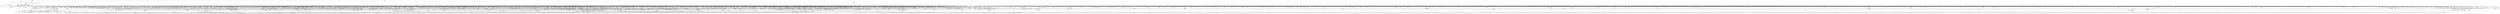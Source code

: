 digraph kerncollapsed {
    "qdisc_qstats_cpu_backlog_dec" [color="black"];
    "mas_walk" [color="black"];
    "set_secondary_fwnode" [color="black"];
    "clear_ti_thread_flag_3" [color="black"];
    "Indirect call42" [color="black"];
    "__raw_spin_lock_irq_11" [color="black"];
    "privileged_wrt_inode_uidgid" [color="black"];
    "__percpu_add_case_32_21" [color="black"];
    "mas_wr_walk_descend" [color="black"];
    "__audit_file" [color="black"];
    "smp_call_function_many" [color="black"];
    "arch_local_irq_save_2" [color="black"];
    "task_get_vl" [color="black"];
    "radix_tree_next_chunk" [color="black"];
    "get_arm64_ftr_reg" [color="black"];
    "list_lru_add" [color="black"];
    "pfn_is_map_memory" [color="black"];
    "compaction_zonelist_suitable" [color="black"];
    "find_next_bit_15" [color="black"];
    "count_vm_events" [color="black"];
    "d_hash" [color="black"];
    "test_and_set_bit_lock.constprop.0" [color="black"];
    "__sync_icache_dcache" [color="black"];
    "pcpu_next_md_free_region" [color="black"];
    "pageblock_skip_persistent" [color="black"];
    "__reuseport_detach_closed_sock" [color="black"];
    "pagefault_disable" [color="black"];
    "mab_mas_cp" [color="black"];
    "fsnotify_connector_sb" [color="black"];
    "__raw_spin_lock_irq.constprop.0_1" [color="black"];
    "timerqueue_iterate_next" [color="black"];
    "lookup_mountpoint" [color="black"];
    "dl_bw_of" [color="black"];
    "__raw_spin_unlock_irqrestore_11" [color="black"];
    "dec_rlimit_ucounts" [color="black"];
    "get_file.isra.0" [color="black"];
    "__percpu_add_case_64.constprop.0" [color="black"];
    "__anon_vma_interval_tree_augment_rotate" [color="black"];
    "__hlist_del" [color="black"];
    "do_raw_spin_lock_6" [color="black"];
    "find_next_bit.constprop.0_21" [color="black"];
    "rcu_advance_cbs" [color="black"];
    "pcpu_block_update" [color="black"];
    "mas_find_setup.constprop.0" [color="black"];
    "task_ppid_nr" [color="black"];
    "__percpu_add_case_32_2" [color="black"];
    "timer_base.isra.0" [color="black"];
    "__percpu_counter_sum" [color="black"];
    "inode_permission" [color="black"];
    "getxattr" [color="black"];
    "__ptrace_link" [color="black"];
    "is_zero_page" [color="black"];
    "kmap_atomic_1" [color="black"];
    "post_init_entity_util_avg" [color="black"];
    "init_entity_runnable_average" [color="black"];
    "should_fail_alloc_page" [color="black"];
    "__acct_reclaim_writeback" [color="black"];
    "raw_spin_rq_lock_1" [color="black"];
    "__raw_spin_unlock_irqrestore_14" [color="black"];
    "ktime_get" [color="black"];
    "Indirect call43" [color="black"];
    "req_ref_put_and_test" [color="black"];
    "arm64_kernel_unmapped_at_el0_2" [color="black"];
    "task_clear_jobctl_trapping" [color="black"];
    "llist_reverse_order" [color="black"];
    "test_ti_thread_flag_21" [color="black"];
    "srcu_get_delay.isra.0" [color="black"];
    "__reuseport_detach_sock.isra.0" [color="black"];
    "inode_io_list_del" [color="black"];
    "update_dl_rq_load_avg" [color="black"];
    "skb_orphan_1" [color="black"];
    "ktime_get_real_seconds" [color="black"];
    "pmd_offset.isra.0_1" [color="black"];
    "bump_cpu_timer" [color="black"];
    "Indirect call160" [color="black"];
    "srcu_read_unlock.constprop.0" [color="black"];
    "wb_has_dirty_io" [color="black"];
    "__cmpxchg_case_acq_32.constprop.0_4" [color="black"];
    "update_group_capacity" [color="black"];
    "__hrtimer_get_next_event" [color="black"];
    "allow_write_access" [color="black"];
    "group_close_release" [color="black"];
    "Indirect call88" [color="black"];
    "console_verbose" [color="black"];
    "__raw_spin_lock_irqsave_52" [color="black"];
    "page_ref_dec_and_test" [color="black"];
    "__cmpxchg_case_mb_32.constprop.0" [color="black"];
    "Indirect call168" [color="black"];
    "task_pid_vnr_1" [color="black"];
    "Indirect call122" [color="black"];
    "set_ti_thread_flag" [color="black"];
    "Indirect call102" [color="black"];
    "detach_if_pending" [color="black"];
    "_copy_to_user_7" [color="black"];
    "Indirect call108" [color="black"];
    "next_mnt" [color="black"];
    "Indirect call100" [color="black"];
    "vmf_pte_changed" [color="black"];
    "__kern_my_cpu_offset_18" [color="black"];
    "Indirect call92" [color="black"];
    "override_creds" [color="black"];
    "copyin" [color="black"];
    "do_raw_spin_lock_41" [color="black"];
    "strreplace" [color="black"];
    "__cmpwait_case_32_2" [color="black"];
    "pud_clear_huge" [color="black"];
    "rwsem_set_nonspinnable" [color="black"];
    "arch_asym_cpu_priority" [color="black"];
    "dl_rq_of_se" [color="black"];
    "mas_pop_node" [color="black"];
    "do_raw_spin_lock_26" [color="black"];
    "__cmpxchg_case_64" [color="black"];
    "Indirect call147" [color="black"];
    "Indirect call4" [color="black"];
    "down_trylock" [color="black"];
    "__kern_my_cpu_offset_27" [color="black"];
    "mab_set_b_end" [color="black"];
    "mod_zone_state" [color="black"];
    "__printk_cpu_sync_wait" [color="black"];
    "page_ref_inc_3" [color="black"];
    "pgdat_balanced" [color="black"];
    "mas_is_err" [color="black"];
    "add_timer_on" [color="black"];
    "tty_port_kopened" [color="black"];
    "sched_post_fork" [color="black"];
    "percpu_ref_put_many" [color="black"];
    "netlink_unlock_table" [color="black"];
    "rt_mutex_slowtrylock" [color="black"];
    "mm_counter" [color="black"];
    "do_raw_spin_lock_93" [color="black"];
    "__skb_set_length" [color="black"];
    "__arch_copy_from_user" [color="black"];
    "raw_spin_rq_trylock" [color="black"];
    "__raw_spin_lock_irqsave_3" [color="black"];
    "__raw_spin_lock_irq_6" [color="black"];
    "do_raw_spin_lock_16" [color="black"];
    "free_unref_page_commit" [color="black"];
    "page_ref_inc_6" [color="black"];
    "__const_udelay" [color="black"];
    "_compound_head" [color="black"];
    "Indirect call48" [color="black"];
    "dev_to_swnode" [color="black"];
    "mas_wr_node_walk" [color="black"];
    "find_later_rq" [color="black"];
    "get_sd_balance_interval" [color="black"];
    "signal_pending" [color="black"];
    "Indirect call124" [color="black"];
    "Indirect call44" [color="black"];
    "rpm_check_suspend_allowed" [color="black"];
    "xas_reload" [color="black"];
    "__raw_spin_lock_41" [color="black"];
    "__cmpxchg_case_acq_32.constprop.0" [color="black"];
    "fpsimd_flush_task_state" [color="black"];
    "__percpu_add_case_64" [color="black"];
    "need_mlock_drain" [color="black"];
    "__wb_calc_thresh" [color="black"];
    "Indirect call52" [color="black"];
    "ihold" [color="black"];
    "migrate_disable" [color="black"];
    "flush_tlb_mm_1" [color="black"];
    "__kern_my_cpu_offset_37" [color="black"];
    "irq_work_single" [color="black"];
    "pfn_valid_2" [color="black"];
    "mas_max_gap" [color="black"];
    "__raw_spin_lock_irqsave_1" [color="black"];
    "rcu_seq_end_1" [color="black"];
    "signalfd_cleanup" [color="black"];
    "allow_direct_reclaim" [color="black"];
    "mas_next_range" [color="black"];
    "Indirect call205" [color="black"];
    "fsnotify_free_mark" [color="black"];
    "invalid_mkclean_vma" [color="black"];
    "first_online_pgdat" [color="black"];
    "strnlen" [color="black"];
    "fsnotify_detach_connector_from_object" [color="black"];
    "do_raw_spin_lock_80" [color="black"];
    "io_cqe_cache_refill" [color="black"];
    "xas_retry" [color="black"];
    "__cmpxchg_case_acq_32.constprop.0_10" [color="black"];
    "__raw_spin_lock.constprop.0" [color="black"];
    "folio_isolate_lru" [color="black"];
    "xa_mk_value" [color="black"];
    "can_set_direct_map" [color="black"];
    "rcu_poll_gp_seq_start" [color="black"];
    "arch_local_irq_restore_2" [color="black"];
    "rt_mutex_top_waiter" [color="black"];
    "__arch_copy_to_user" [color="black"];
    "kthread_insert_work_sanity_check" [color="black"];
    "Indirect call159" [color="black"];
    "access_ok_39" [color="black"];
    "ttwu_queue_wakelist" [color="black"];
    "folio_trylock_1" [color="black"];
    "Indirect call127" [color="black"];
    "__dev_pm_qos_resume_latency" [color="black"];
    "__cmpwait_case_32_3" [color="black"];
    "Indirect call158" [color="black"];
    "timespec64_equal" [color="black"];
    "find_unlink_vmap_area" [color="black"];
    "__balance_callbacks" [color="black"];
    "__futex_unqueue" [color="black"];
    "group_open_release" [color="black"];
    "vma_interval_tree_iter_next" [color="black"];
    "reweight_task" [color="black"];
    "__list_del_entry_2" [color="black"];
    "find_suitable_fallback" [color="black"];
    "skb_header_pointer_2" [color="black"];
    "__raw_spin_lock_5" [color="black"];
    "__d_find_any_alias" [color="black"];
    "__page_set_anon_rmap" [color="black"];
    "get_file" [color="black"];
    "__raw_spin_lock_52" [color="black"];
    "console_srcu_read_lock" [color="black"];
    "___d_drop" [color="black"];
    "llist_add_batch" [color="black"];
    "mas_wr_walk_index.isra.0" [color="black"];
    "cpumask_subset" [color="black"];
    "jiffies_to_usecs" [color="black"];
    "Indirect call185" [color="black"];
    "Indirect call188" [color="black"];
    "prb_reserve" [color="black"];
    "irq_work_claim" [color="black"];
    "__pick_first_entity" [color="black"];
    "__update_load_avg_cfs_rq" [color="black"];
    "mas_bulk_rebalance" [color="black"];
    "security_inode_getsecurity" [color="black"];
    "__raw_spin_lock_irqsave_21" [color="black"];
    "Indirect call77" [color="black"];
    "mte_parent_slot" [color="black"];
    "__mnt_drop_write_file" [color="black"];
    "__finalize_skb_around" [color="black"];
    "pcpu_alloc_area" [color="black"];
    "data_check_size" [color="black"];
    "get_vfs_caps_from_disk" [color="black"];
    "io_fill_cqe_aux" [color="black"];
    "__io_acct_run_queue" [color="black"];
    "pcpu_block_update_hint_alloc" [color="black"];
    "__raw_spin_lock_irqsave_29" [color="black"];
    "do_softirq_own_stack" [color="black"];
    "mte_zero_clear_page_tags" [color="black"];
    "compaction_suitable" [color="black"];
    "Indirect call31" [color="black"];
    "__mutex_trylock" [color="black"];
    "arm64_kernel_unmapped_at_el0_4" [color="black"];
    "__cmpxchg_case_mb_32_2" [color="black"];
    "security_secid_to_secctx" [color="black"];
    "pfn_swap_entry_to_page" [color="black"];
    "_copy_from_iter" [color="black"];
    "list_lru_del" [color="black"];
    "Indirect call59" [color="black"];
    "tty_update_time" [color="black"];
    "kmap_local_page" [color="black"];
    "__fdget" [color="black"];
    "__kern_my_cpu_offset_61" [color="black"];
    "lockref_mark_dead" [color="black"];
    "mas_adopt_children.isra.0" [color="black"];
    "__delay" [color="black"];
    "recalc_sigpending" [color="black"];
    "update_sctlr_el1" [color="black"];
    "vma_fs_can_writeback" [color="black"];
    "vma_address" [color="black"];
    "do_raw_spin_lock_61" [color="black"];
    "pcpu_chunk_populated" [color="black"];
    "do_raw_spin_lock_60" [color="black"];
    "fatal_signal_pending_3" [color="black"];
    "Indirect call81" [color="black"];
    "get_mm_exe_file" [color="black"];
    "task_set_jobctl_pending" [color="black"];
    "do_raw_spin_lock_56" [color="black"];
    "lock_timer_base" [color="black"];
    "test_ti_thread_flag_6" [color="black"];
    "auditsc_get_stamp" [color="black"];
    "__percpu_add_case_64_7" [color="black"];
    "__sw_hweight32" [color="black"];
    "update_pm_runtime_accounting" [color="black"];
    "__clear_close_on_exec.isra.0" [color="black"];
    "__lock_parent" [color="black"];
    "__kern_my_cpu_offset_76" [color="black"];
    "csum_block_add_ext" [color="black"];
    "pte_to_swp_entry" [color="black"];
    "task_participate_group_stop" [color="black"];
    "__percpu_down_write_trylock" [color="black"];
    "__cmpxchg_case_acq_64" [color="black"];
    "rcu_poll_gp_seq_end" [color="black"];
    "__bitmap_equal" [color="black"];
    "__raw_spin_unlock_irqrestore_6" [color="black"];
    "__init_swait_queue_head" [color="black"];
    "__raw_spin_unlock_irqrestore_31" [color="black"];
    "mas_ascend" [color="black"];
    "__cmpxchg_case_acq_32.constprop.0_15" [color="black"];
    "mas_update_gap" [color="black"];
    "mab_calc_split" [color="black"];
    "__remove_inode_hash" [color="black"];
    "fasync_insert_entry" [color="black"];
    "Indirect call157" [color="black"];
    "__raw_spin_lock_26" [color="black"];
    "rcu_segcblist_pend_cbs" [color="black"];
    "__kern_my_cpu_offset_134" [color="black"];
    "__wb_writeout_add" [color="black"];
    "__raw_spin_lock.constprop.0_1" [color="black"];
    "freezing_slow_path" [color="black"];
    "do_raw_spin_lock_15" [color="black"];
    "kernfs_release_file.part.0.isra.0" [color="black"];
    "req_set_fail_4" [color="black"];
    "online_section_nr" [color="black"];
    "Indirect call197" [color="black"];
    "put_dec_full8" [color="black"];
    "__raw_spin_unlock_irq_4" [color="black"];
    "timer_delete_hook" [color="black"];
    "Indirect call85" [color="black"];
    "ktime_get_real_ts64" [color="black"];
    "srcu_gp_start" [color="black"];
    "arch_local_irq_restore_3" [color="black"];
    "idr_for_each" [color="black"];
    "prepend_path" [color="black"];
    "Indirect call130" [color="black"];
    "Indirect call89" [color="black"];
    "try_release_thread_stack_to_cache" [color="black"];
    "internal_add_timer" [color="black"];
    "__anon_vma_interval_tree_augment_propagate" [color="black"];
    "task_call_func" [color="black"];
    "__mnt_want_write_file" [color="black"];
    "cpu_active" [color="black"];
    "__raw_spin_unlock_irq.constprop.0_2" [color="black"];
    "__skb_flow_get_ports" [color="black"];
    "pcpu_chunk_refresh_hint" [color="black"];
    "__kern_my_cpu_offset_80" [color="black"];
    "move_freepages_block" [color="black"];
    "pgattr_change_is_safe" [color="black"];
    "set_kpti_asid_bits" [color="black"];
    "Indirect call94" [color="black"];
    "timer_delete_sync" [color="black"];
    "arch_get_random_seed_longs" [color="black"];
    "__raw_spin_lock_irqsave_7" [color="black"];
    "access_ok_16" [color="black"];
    "get_state_synchronize_rcu_full" [color="black"];
    "iov_iter_revert" [color="black"];
    "cpus_share_cache" [color="black"];
    "Indirect call63" [color="black"];
    "capable_wrt_inode_uidgid" [color="black"];
    "entity_eligible" [color="black"];
    "local_cpu_stop" [color="black"];
    "pcpu_chunk_relocate" [color="black"];
    "tag_get" [color="black"];
    "__raw_spin_lock_14" [color="black"];
    "put_dec" [color="black"];
    "gup_folio_next" [color="black"];
    "copy_from_kernel_nofault" [color="black"];
    "mas_safe_pivot" [color="black"];
    "__try_to_del_timer_sync" [color="black"];
    "__kern_my_cpu_offset_54" [color="black"];
    "will_become_orphaned_pgrp" [color="black"];
    "fatal_signal_pending_6" [color="black"];
    "zone_watermark_fast.constprop.0" [color="black"];
    "page_move_anon_rmap" [color="black"];
    "mas_leaf_max_gap" [color="black"];
    "kernfs_get" [color="black"];
    "do_raw_spin_lock_73" [color="black"];
    "Indirect call98" [color="black"];
    "xa_load" [color="black"];
    "Indirect call49" [color="black"];
    "find_lock_later_rq" [color="black"];
    "kmalloc_slab" [color="black"];
    "local_bh_enable" [color="black"];
    "cpu_util_cfs" [color="black"];
    "active_load_balance_cpu_stop" [color="black"];
    "Indirect call29" [color="black"];
    "update_load_avg" [color="black"];
    "count_vm_event_1" [color="black"];
    "Indirect call165" [color="black"];
    "do_raw_spin_lock_27" [color="black"];
    "security_d_instantiate" [color="black"];
    "convert_prio" [color="black"];
    "raw_spin_rq_lock_nested" [color="black"];
    "find_next_bit_8" [color="black"];
    "__raw_spin_lock_16" [color="black"];
    "audit_mark_compare" [color="black"];
    "irq_enable" [color="black"];
    "lru_lazyfree_fn" [color="black"];
    "rcu_segcblist_move_seglen" [color="black"];
    "plist_add" [color="black"];
    "Indirect call50" [color="black"];
    "find_next_bit_17" [color="black"];
    "__rb_erase_color" [color="black"];
    "__raw_spin_lock_irq.constprop.0_2" [color="black"];
    "d_walk" [color="black"];
    "prb_final_commit" [color="black"];
    "parent_len" [color="black"];
    "is_valid_gup_args" [color="black"];
    "do_raw_spin_lock_66" [color="black"];
    "do_raw_spin_lock.constprop.0_14" [color="black"];
    "ma_pivots" [color="black"];
    "raw_spin_rq_unlock_irqrestore" [color="black"];
    "posixtimer_rearm" [color="black"];
    "io_poll_can_finish_inline.isra.0" [color="black"];
    "find_alive_thread.isra.0" [color="black"];
    "inode_maybe_inc_iversion" [color="black"];
    "__raw_write_lock_irq.constprop.0" [color="black"];
    "anon_vma_interval_tree_pre_update_vma" [color="black"];
    "mapping_shrinkable" [color="black"];
    "find_mergeable_anon_vma" [color="black"];
    "__percpu_add_case_32_20" [color="black"];
    "__raw_spin_lock_irq_31" [color="black"];
    "__raw_spin_lock_21" [color="black"];
    "do_raw_spin_lock.constprop.0_7" [color="black"];
    "security_inode_init_security_anon" [color="black"];
    "__kern_my_cpu_offset_23" [color="black"];
    "d_path" [color="black"];
    "expand" [color="black"];
    "get_task_mm" [color="black"];
    "siginfo_layout" [color="black"];
    "mnt_add_count" [color="black"];
    "security_audit_rule_free" [color="black"];
    "sk_memory_allocated_sub" [color="black"];
    "fsnotify_put_sb_connectors" [color="black"];
    "io_get_cqe_overflow" [color="black"];
    "account_pipe_buffers" [color="black"];
    "skb_may_tx_timestamp.part.0" [color="black"];
    "select_collect2" [color="black"];
    "dev_nit_active" [color="black"];
    "ktime_get_mono_fast_ns" [color="black"];
    "__raw_read_lock_irqsave.constprop.0_1" [color="black"];
    "find_busiest_group" [color="black"];
    "fsnotify" [color="black"];
    "security_task_getsecid_obj" [color="black"];
    "Indirect call60" [color="black"];
    "wants_signal" [color="black"];
    "release_thread" [color="black"];
    "do_raw_spin_lock_36" [color="black"];
    "ktime_get_with_offset" [color="black"];
    "strcpy" [color="black"];
    "fast_dput" [color="black"];
    "Indirect call131" [color="black"];
    "__raw_spin_lock_irqsave_39" [color="black"];
    "Indirect call117" [color="black"];
    "__vfs_getxattr" [color="black"];
    "rcu_gp_is_normal" [color="black"];
    "lock_parent" [color="black"];
    "page_ref_add_1" [color="black"];
    "sock_inuse_add" [color="black"];
    "rwsem_set_reader_owned" [color="black"];
    "pagefault_enable_2" [color="black"];
    "mte_destroy_descend.constprop.0" [color="black"];
    "grow_tree_refs" [color="black"];
    "other_cpu_in_panic" [color="black"];
    "attach_pid" [color="black"];
    "__mutex_remove_waiter" [color="black"];
    "do_raw_spin_lock_87" [color="black"];
    "list_del_1" [color="black"];
    "cpumask_empty_3" [color="black"];
    "int_sqrt" [color="black"];
    "list_del_init" [color="black"];
    "__bitmap_set" [color="black"];
    "set_task_reclaim_state" [color="black"];
    "timekeeping_get_ns" [color="black"];
    "hlist_del_init_4" [color="black"];
    "sched_ttwu_pending" [color="black"];
    "folio_mapping" [color="black"];
    "rcu_segcblist_extract_done_cbs" [color="black"];
    "load_unaligned_zeropad_1" [color="black"];
    "memblock_is_map_memory" [color="black"];
    "mutex_is_locked" [color="black"];
    "__page_cache_release" [color="black"];
    "qdisc_qstats_cpu_qlen_inc" [color="black"];
    "Indirect call148" [color="black"];
    "__integrity_iint_find" [color="black"];
    "__raw_spin_lock_irq_3" [color="black"];
    "mapping_allow_writable" [color="black"];
    "rb_erase" [color="black"];
    "double_unlock_balance" [color="black"];
    "post_alloc_hook" [color="black"];
    "folio_nr_pages_1" [color="black"];
    "Indirect call101" [color="black"];
    "radix_tree_tag_get" [color="black"];
    "arm_smccc_1_1_get_conduit" [color="black"];
    "need_active_balance" [color="black"];
    "__wake_up_sync_key" [color="black"];
    "__raw_spin_unlock_irqrestore_5" [color="black"];
    "Indirect call200" [color="black"];
    "__cmpxchg_case_acq_64_1" [color="black"];
    "cpumask_next_and" [color="black"];
    "__raw_write_lock_irq" [color="black"];
    "Indirect call191" [color="black"];
    "pcpu_next_fit_region.constprop.0" [color="black"];
    "__raw_spin_lock_irq_1" [color="black"];
    "__raw_spin_unlock_irqrestore_17" [color="black"];
    "xas_find" [color="black"];
    "prb_read_valid" [color="black"];
    "pcpu_free_area.isra.0" [color="black"];
    "arch_local_irq_save_7" [color="black"];
    "Indirect call149" [color="black"];
    "__raw_spin_lock_irqsave_18" [color="black"];
    "__kern_my_cpu_offset_35" [color="black"];
    "mas_wr_new_end" [color="black"];
    "posix_cpu_timers_exit" [color="black"];
    "task_sigpending_1" [color="black"];
    "__raw_spin_unlock_irqrestore_2" [color="black"];
    "__cmpxchg_case_acq_32.constprop.0_8" [color="black"];
    "pi_state_update_owner" [color="black"];
    "__update_min_deadline" [color="black"];
    "percpu_counter_add_batch" [color="black"];
    "rcu_gpnum_ovf" [color="black"];
    "Indirect call111" [color="black"];
    "__xa_clear_mark" [color="black"];
    "tcp_get_info_chrono_stats" [color="black"];
    "hrtimer_start_range_ns" [color="black"];
    "Indirect call97" [color="black"];
    "Indirect call26" [color="black"];
    "cpumask_next.constprop.0" [color="black"];
    "defer_console_output" [color="black"];
    "strncpy_from_user" [color="black"];
    "pm_runtime_put_noidle_2" [color="black"];
    "__tlb_reset_range" [color="black"];
    "wq_worker_running" [color="black"];
    "pte_to_swp_entry_2" [color="black"];
    "wakeup_kswapd" [color="black"];
    "io_cancel_cb" [color="black"];
    "_prb_read_valid" [color="black"];
    "_find_first_and_bit" [color="black"];
    "__printk_cpu_sync_put" [color="black"];
    "tag_clear_highpage" [color="black"];
    "req_set_fail" [color="black"];
    "do_raw_spin_lock_33" [color="black"];
    "__wb_update_bandwidth.constprop.0" [color="black"];
    "__io_put_kbuf_list" [color="black"];
    "dl_set_overload.part.0" [color="black"];
    "freezing" [color="black"];
    "Indirect call179" [color="black"];
    "kobj_ns_ops" [color="black"];
    "device_match_devt" [color="black"];
    "io_match_task_safe" [color="black"];
    "Indirect call212" [color="black"];
    "__raw_spin_unlock_irq" [color="black"];
    "__wake_up" [color="black"];
    "page_vma_mapped_walk_done_1" [color="black"];
    "__wake_up_locked_key_bookmark" [color="black"];
    "find_next_and_bit.constprop.0" [color="black"];
    "Indirect call93" [color="black"];
    "do_raw_spin_lock_37" [color="black"];
    "percpu_ref_get_many.constprop.0" [color="black"];
    "dequeue_task" [color="black"];
    "rb_insert_color" [color="black"];
    "mas_state_walk" [color="black"];
    "sock_flag.constprop.0" [color="black"];
    "folio_evictable" [color="black"];
    "__raw_spin_lock_2" [color="black"];
    "do_raw_spin_lock_117" [color="black"];
    "__cmpxchg_case_acq_32_2" [color="black"];
    "__raw_spin_lock_irqsave.constprop.0_8" [color="black"];
    "__iget" [color="black"];
    "Indirect call78" [color="black"];
    "check_stable_address_space" [color="black"];
    "irq_disable" [color="black"];
    "sve_save_state" [color="black"];
    "Indirect call24" [color="black"];
    "audit_uid_comparator" [color="black"];
    "test_ti_thread_flag_4" [color="black"];
    "xa_find" [color="black"];
    "auditd_test_task" [color="black"];
    "mte_dead_walk" [color="black"];
    "io_run_local_work_continue" [color="black"];
    "noop_dirty_folio" [color="black"];
    "vma_interval_tree_subtree_search" [color="black"];
    "pid_task" [color="black"];
    "task_join_group_stop" [color="black"];
    "hrtimer_sleeper_start_expires" [color="black"];
    "__set_task_comm" [color="black"];
    "__dl_update" [color="black"];
    "mas_find" [color="black"];
    "prepare_alloc_pages.constprop.0" [color="black"];
    "lru_note_cost" [color="black"];
    "__rb_insert_augmented" [color="black"];
    "__kern_my_cpu_offset_47" [color="black"];
    "anon_vma_interval_tree_iter_first" [color="black"];
    "__raw_spin_lock_irq_32" [color="black"];
    "xas_result" [color="black"];
    "_compound_head_1" [color="black"];
    "gup_must_unshare" [color="black"];
    "folio_add_new_anon_rmap" [color="black"];
    "Indirect call204" [color="black"];
    "flush_tlb_batched_pending" [color="black"];
    "space_used" [color="black"];
    "fill_contig_page_info" [color="black"];
    "__rb_change_child.constprop.0" [color="black"];
    "do_raw_spin_lock_9" [color="black"];
    "__irq_startup" [color="black"];
    "__zone_watermark_ok" [color="black"];
    "set_tsk_need_resched" [color="black"];
    "clear_ti_thread_flag_6" [color="black"];
    "super_wake" [color="black"];
    "__rpm_get_callback" [color="black"];
    "__raw_spin_lock_28" [color="black"];
    "_prb_commit" [color="black"];
    "__raw_spin_lock_irq_5" [color="black"];
    "Indirect call118" [color="black"];
    "xas_find_marked" [color="black"];
    "__cmpxchg_case_mb_32_10" [color="black"];
    "pmd_offset.isra.0" [color="black"];
    "irq_chip_retrigger_hierarchy" [color="black"];
    "__raw_spin_lock_43" [color="black"];
    "thread_group_cputime" [color="black"];
    "set_cpu_online" [color="black"];
    "copy_fd_bitmaps" [color="black"];
    "__wait_on_bit" [color="black"];
    "lru_deactivate_fn" [color="black"];
    "__flow_hash_from_keys" [color="black"];
    "shrink_lock_dentry" [color="black"];
    "console_is_usable" [color="black"];
    "Indirect call156" [color="black"];
    "Indirect call166" [color="black"];
    "arch_irq_work_raise" [color="black"];
    "clear_ti_thread_flag_1" [color="black"];
    "cpu_mitigations_off" [color="black"];
    "xas_next_entry" [color="black"];
    "folio_mapped" [color="black"];
    "arch_smp_send_reschedule" [color="black"];
    "folio_invalidate" [color="black"];
    "__mnt_want_write" [color="black"];
    "arch_teardown_dma_ops" [color="black"];
    "audit_string_contains_control" [color="black"];
    "netlink_has_listeners" [color="black"];
    "sk_leave_memory_pressure" [color="black"];
    "folio_nr_pages_3" [color="black"];
    "Indirect call195" [color="black"];
    "Indirect call177" [color="black"];
    "Indirect call217" [color="black"];
    "Indirect call86" [color="black"];
    "Indirect call203" [color="black"];
    "min_deadline_cb_propagate" [color="black"];
    "Indirect call181" [color="black"];
    "Indirect call142" [color="black"];
    "__percpu_add_case_64.constprop.0_1" [color="black"];
    "__raw_spin_lock_irq_20" [color="black"];
    "flush_dcache_page" [color="black"];
    "set_next_task" [color="black"];
    "clear_bit_unlock.constprop.0" [color="black"];
    "unreserve_highatomic_pageblock" [color="black"];
    "rcu_segcblist_enqueue" [color="black"];
    "fatal_signal_pending_4" [color="black"];
    "posix_cpu_timer_rearm" [color="black"];
    "set_pud" [color="black"];
    "__percpu_add_case_64_6" [color="black"];
    "signal_pending_11" [color="black"];
    "Indirect call206" [color="black"];
    "skb_queue_tail" [color="black"];
    "percpu_counter_set" [color="black"];
    "__preempt_count_sub" [color="black"];
    "do_raw_spin_lock.constprop.0_13" [color="black"];
    "chacha_block_generic" [color="black"];
    "hlist_del_init_2" [color="black"];
    "io_poll_mark_cancelled" [color="black"];
    "take_dentry_name_snapshot" [color="black"];
    "is_subdir" [color="black"];
    "tls_preserve_current_state" [color="black"];
    "pagetable_pte_dtor" [color="black"];
    "_find_next_and_bit" [color="black"];
    "Indirect call187" [color="black"];
    "cpu_do_switch_mm" [color="black"];
    "remove_wait_queue" [color="black"];
    "__irq_domain_activate_irq" [color="black"];
    "__find_vmap_area.constprop.0" [color="black"];
    "vmalloc_to_page" [color="black"];
    "_compound_head_2" [color="black"];
    "put_filesystem" [color="black"];
    "__bitmap_intersects" [color="black"];
    "task_rq_unlock" [color="black"];
    "__raw_spin_lock_18" [color="black"];
    "finish_wait" [color="black"];
    "mas_store_b_node" [color="black"];
    "wakeup_kcompactd" [color="black"];
    "__udelay" [color="black"];
    "__cmpxchg_case_acq_32.constprop.0_1" [color="black"];
    "Indirect call7" [color="black"];
    "Indirect call76" [color="black"];
    "extfrag_for_order" [color="black"];
    "percpu_ref_get_many" [color="black"];
    "strncmp" [color="black"];
    "strcspn" [color="black"];
    "set_area_direct_map" [color="black"];
    "Indirect call54" [color="black"];
    "tty_termios_baud_rate" [color="black"];
    "posix_cpu_timers_exit_group" [color="black"];
    "__srcu_read_lock" [color="black"];
    "Indirect call34" [color="black"];
    "set_tlb_ubc_flush_pending" [color="black"];
    "Indirect call28" [color="black"];
    "do_raw_spin_lock_12" [color="black"];
    "xas_error.isra.0" [color="black"];
    "__bitmap_subset" [color="black"];
    "__printk_cpu_sync_try_get" [color="black"];
    "radix_tree_lookup" [color="black"];
    "Indirect call180" [color="black"];
    "__raw_spin_unlock_irqrestore_29" [color="black"];
    "Indirect call178" [color="black"];
    "__cmpxchg_case_64.isra.0" [color="black"];
    "system_supports_mte_1" [color="black"];
    "__raw_spin_lock_irqsave_11" [color="black"];
    "wake_up_var" [color="black"];
    "io_poll_remove_entries" [color="black"];
    "__kern_my_cpu_offset_19" [color="black"];
    "ktime_add_safe" [color="black"];
    "__fprop_add_percpu_max" [color="black"];
    "mapping_shrinkable_1" [color="black"];
    "is_posix_acl_xattr" [color="black"];
    "__cmpxchg_case_acq_32.constprop.0_20" [color="black"];
    "update_newidle_cost" [color="black"];
    "__raw_spin_unlock_irq_11" [color="black"];
    "__get_task_comm" [color="black"];
    "Indirect call154" [color="black"];
    "mapping_shrinkable_2" [color="black"];
    "tk_xtime.constprop.0" [color="black"];
    "u64_stats_inc" [color="black"];
    "security_inode_permission" [color="black"];
    "hrtimer_forward" [color="black"];
    "xa_find_after" [color="black"];
    "ksize" [color="black"];
    "do_raw_spin_lock_35" [color="black"];
    "irq_to_desc" [color="black"];
    "__raw_spin_unlock_irqrestore_10" [color="black"];
    "try_grab_page" [color="black"];
    "__mod_node_page_state" [color="black"];
    "find_next_bit_18" [color="black"];
    "cfs_rq_of" [color="black"];
    "__count_vm_events_1" [color="black"];
    "__peernet2id" [color="black"];
    "cpumask_first" [color="black"];
    "__raw_spin_lock_46" [color="black"];
    "get_work_pwq" [color="black"];
    "__cmpxchg_case_acq_32.constprop.0_17" [color="black"];
    "flush_signal_handlers" [color="black"];
    "sve_get_vl" [color="black"];
    "is_software_node" [color="black"];
    "test_ti_thread_flag_1" [color="black"];
    "virt_to_folio" [color="black"];
    "mab_shift_right" [color="black"];
    "Indirect call174" [color="black"];
    "add_wait_queue_exclusive" [color="black"];
    "this_cpu_has_cap.part.0" [color="black"];
    "io_wq_exit_start" [color="black"];
    "anon_vma_interval_tree_remove" [color="black"];
    "generic_exec_single" [color="black"];
    "bit_waitqueue" [color="black"];
    "virt_to_slab" [color="black"];
    "page_ref_inc_4" [color="black"];
    "__enqueue_entity" [color="black"];
    "Indirect call211" [color="black"];
    "do_raw_spin_lock_88" [color="black"];
    "io_poll_get_ownership" [color="black"];
    "rb_next" [color="black"];
    "__to_kthread" [color="black"];
    "__raw_read_unlock.constprop.0_6" [color="black"];
    "find_last_bit" [color="black"];
    "mas_mab_cp" [color="black"];
    "__raw_spin_unlock_irq_38" [color="black"];
    "__cmpxchg_case_acq_32.constprop.0_21" [color="black"];
    "list_del_init_3" [color="black"];
    "__kern_my_cpu_offset_38" [color="black"];
    "calc_wheel_index" [color="black"];
    "cpu_util_cfs_boost" [color="black"];
    "kernfs_root" [color="black"];
    "copy_to_user_page" [color="black"];
    "pvm_determine_end_from_reverse" [color="black"];
    "update_curr" [color="black"];
    "find_next_bit_6" [color="black"];
    "cpu_online_2" [color="black"];
    "arch_local_irq_enable_2" [color="black"];
    "mas_pause" [color="black"];
    "__mod_zone_page_state" [color="black"];
    "Indirect call41" [color="black"];
    "desc_read" [color="black"];
    "Indirect call210" [color="black"];
    "Indirect call145" [color="black"];
    "__init_rwsem" [color="black"];
    "console_srcu_read_unlock" [color="black"];
    "find_first_bit_3" [color="black"];
    "set_ti_thread_flag_4" [color="black"];
    "__wait_for_common" [color="black"];
    "dput_to_list" [color="black"];
    "__percpu_add_case_32_8" [color="black"];
    "vfs_getxattr" [color="black"];
    "__hrtimer_next_event_base.constprop.0" [color="black"];
    "mas_store_prealloc.part.0" [color="black"];
    "Indirect call129" [color="black"];
    "tlb_remove_table_sync_one" [color="black"];
    "do_raw_spin_lock_1" [color="black"];
    "mte_update_sctlr_user" [color="black"];
    "sock_flag_1" [color="black"];
    "mm_set_has_pinned_flag" [color="black"];
    "Indirect call133" [color="black"];
    "find_next_bit_7" [color="black"];
    "__kern_my_cpu_offset_24" [color="black"];
    "kernel_init_pages" [color="black"];
    "mas_prev_range" [color="black"];
    "__audit_inode" [color="black"];
    "hrtimer_active" [color="black"];
    "get_group_info.isra.0" [color="black"];
    "split_page" [color="black"];
    "mutex_can_spin_on_owner" [color="black"];
    "__raw_spin_lock_20" [color="black"];
    "rcu_jiffies_till_stall_check" [color="black"];
    "do_raw_spin_lock_42" [color="black"];
    "Indirect call67" [color="black"];
    "__var_waitqueue" [color="black"];
    "__kmem_obj_info" [color="black"];
    "Indirect call80" [color="black"];
    "jiffies_to_msecs" [color="black"];
    "this_cpu_has_cap" [color="black"];
    "__raw_spin_lock_irq_23" [color="black"];
    "fpsimd_thread_switch" [color="black"];
    "mask_irq" [color="black"];
    "clear_ti_thread_flag_8" [color="black"];
    "arch_local_irq_save_8" [color="black"];
    "__raw_spin_lock_irq_18" [color="black"];
    "dl_bw_cpus" [color="black"];
    "mas_parent_type" [color="black"];
    "Indirect call114" [color="black"];
    "class_raw_spinlock_irqsave_destructor" [color="black"];
    "mas_put_in_tree" [color="black"];
    "find_next_zero_bit_2" [color="black"];
    "cpu_timer_dequeue" [color="black"];
    "desc_make_final" [color="black"];
    "__disable_irq" [color="black"];
    "mas_descend" [color="black"];
    "klist_node_attached" [color="black"];
    "__raw_spin_lock_irqsave_50" [color="black"];
    "__raw_spin_unlock_irqrestore_15" [color="black"];
    "clear_ti_thread_flag_5" [color="black"];
    "oom_unkillable_task.isra.0" [color="black"];
    "folio_pfn" [color="black"];
    "__cmpxchg_case_acq_32.constprop.0_9" [color="black"];
    "osq_lock" [color="black"];
    "__irq_can_set_affinity" [color="black"];
    "inode_owner_or_capable" [color="black"];
    "get_data" [color="black"];
    "tlb_flush_mmu_tlbonly_1" [color="black"];
    "fsnotify_data_inode" [color="black"];
    "debug_locks_off" [color="black"];
    "mab_no_null_split" [color="black"];
    "pcpu_size_to_slot" [color="black"];
    "pcpu_unit_page_offset" [color="black"];
    "Indirect call172" [color="black"];
    "find_vma_prev" [color="black"];
    "rcu_gp_is_expedited" [color="black"];
    "pde_subdir_find" [color="black"];
    "__raw_spin_unlock_irq_23" [color="black"];
    "mmgrab_2" [color="black"];
    "__pm_relax" [color="black"];
    "__add_wait_queue" [color="black"];
    "folio_anon_vma" [color="black"];
    "Indirect call16" [color="black"];
    "wp_page_reuse" [color="black"];
    "Indirect call51" [color="black"];
    "sched_cgroup_fork" [color="black"];
    "folio_order" [color="black"];
    "__cmpxchg_case_acq_32_3" [color="black"];
    "irqd_set.isra.0_1" [color="black"];
    "fprop_reflect_period_percpu.isra.0" [color="black"];
    "Indirect call6" [color="black"];
    "io_wq_get_acct" [color="black"];
    "__kern_my_cpu_offset_21" [color="black"];
    "__bpf_free_used_maps" [color="black"];
    "steal_suitable_fallback" [color="black"];
    "synchronize_rcu.part.0" [color="black"];
    "cpumask_and.isra.0_3" [color="black"];
    "xas_init_marks" [color="black"];
    "update_rt_rq_load_avg" [color="black"];
    "_mix_pool_bytes" [color="black"];
    "page_ref_inc" [color="black"];
    "init_completion" [color="black"];
    "rcu_segcblist_accelerate" [color="black"];
    "__skb_dequeue_3" [color="black"];
    "__raw_spin_lock_irq_26" [color="black"];
    "__lock_task_sighand" [color="black"];
    "workingset_age_nonresident" [color="black"];
    "Indirect call72" [color="black"];
    "list_del_init_8" [color="black"];
    "update_misfit_status" [color="black"];
    "process_shares_mm" [color="black"];
    "data_alloc" [color="black"];
    "pud_set_huge" [color="black"];
    "__raw_spin_lock_irqsave_22" [color="black"];
    "percpu_ref_put_many.constprop.0_1" [color="black"];
    "retain_dentry" [color="black"];
    "set_ptes.constprop.0.isra.0" [color="black"];
    "hrtimer_start_expires" [color="black"];
    "vm_unacct_memory_1" [color="black"];
    "find_next_zero_bit_1" [color="black"];
    "mas_next" [color="black"];
    "__kern_my_cpu_offset_2" [color="black"];
    "get_ldops" [color="black"];
    "list_splice" [color="black"];
    "vfsgid_in_group_p" [color="black"];
    "next_signal" [color="black"];
    "rcu_segcblist_init" [color="black"];
    "__cmpxchg_case_acq_32.constprop.0_7" [color="black"];
    "_compound_head_5" [color="black"];
    "lazy_max_pages" [color="black"];
    "peernet2id" [color="black"];
    "rt_mutex_proxy_unlock" [color="black"];
    "__kern_my_cpu_offset_133" [color="black"];
    "__page_dup_rmap.constprop.0" [color="black"];
    "pagefault_enable_1" [color="black"];
    "rcu_accelerate_cbs" [color="black"];
    "cpu_online" [color="black"];
    "enqueue_timer" [color="black"];
    "clear_inode" [color="black"];
    "__raw_spin_lock_irqsave_15" [color="black"];
    "file_ns_capable" [color="black"];
    "page_try_share_anon_rmap" [color="black"];
    "fpsimd_save_state" [color="black"];
    "xas_not_node" [color="black"];
    "__irq_put_desc_unlock" [color="black"];
    "current_is_kswapd" [color="black"];
    "current_wq_worker" [color="black"];
    "__dequeue_entity" [color="black"];
    "Indirect call183" [color="black"];
    "find_first_bit_6" [color="black"];
    "pick_next_task_idle" [color="black"];
    "__printk_safe_exit" [color="black"];
    "Indirect call198" [color="black"];
    "Indirect call104" [color="black"];
    "clear_nonspinnable" [color="black"];
    "no_blink" [color="black"];
    "__init_waitqueue_head" [color="black"];
    "propagation_next" [color="black"];
    "dev_driver_string" [color="black"];
    "pcpu_post_unmap_tlb_flush" [color="black"];
    "security_task_kill" [color="black"];
    "__down_trylock_console_sem.constprop.0" [color="black"];
    "get_new_cred" [color="black"];
    "__timer_delete" [color="black"];
    "__raw_spin_lock_22" [color="black"];
    "do_getxattr" [color="black"];
    "Indirect call0" [color="black"];
    "do_raw_spin_lock_44" [color="black"];
    "io_put_kbuf_comp.isra.0" [color="black"];
    "set_ptes.isra.0" [color="black"];
    "pcpu_update_empty_pages" [color="black"];
    "bstats_update" [color="black"];
    "find_lock_task_mm" [color="black"];
    "mte_sync_tags" [color="black"];
    "io_wq_work_match_all" [color="black"];
    "strscpy_pad" [color="black"];
    "dev_xmit_recursion_inc" [color="black"];
    "arm_timer" [color="black"];
    "tty_termios_input_baud_rate" [color="black"];
    "rcu_cblist_dequeue" [color="black"];
    "__pi_strlen" [color="black"];
    "show_mem_node_skip" [color="black"];
    "__raw_write_unlock_irq_5" [color="black"];
    "do_raw_spin_lock_24" [color="black"];
    "__cmpxchg_case_acq_32.constprop.0_6" [color="black"];
    "pm_runtime_get_noresume" [color="black"];
    "Indirect call19" [color="black"];
    "rcu_exp_jiffies_till_stall_check" [color="black"];
    "mast_ascend" [color="black"];
    "__raw_spin_lock_irq_7" [color="black"];
    "folio_mapped_2" [color="black"];
    "__cmpxchg_case_rel_32" [color="black"];
    "_compound_head_7" [color="black"];
    "mte_copy_page_tags" [color="black"];
    "addr_to_vb_xa" [color="black"];
    "copy_page" [color="black"];
    "Indirect call140" [color="black"];
    "sched_asym_prefer" [color="black"];
    "hlist_bl_lock" [color="black"];
    "xas_start" [color="black"];
    "clear_ti_thread_flag_4" [color="black"];
    "mas_prev_setup.constprop.0" [color="black"];
    "folio_mapped_3" [color="black"];
    "kernfs_name_hash" [color="black"];
    "kobj_child_ns_ops" [color="black"];
    "cd_forget" [color="black"];
    "sane_fdtable_size" [color="black"];
    "futex_q_lock" [color="black"];
    "skb_zcopy" [color="black"];
    "__set_open_fd" [color="black"];
    "ptep_clear_flush" [color="black"];
    "task_pid_vnr" [color="black"];
    "mod_timer" [color="black"];
    "test_taint" [color="black"];
    "mas_push_data" [color="black"];
    "Indirect call207" [color="black"];
    "Indirect call109" [color="black"];
    "task_sigpending_2" [color="black"];
    "i_uid_into_vfsuid" [color="black"];
    "compound_order" [color="black"];
    "hrtimer_try_to_cancel" [color="black"];
    "__get_cpu_fpsimd_context" [color="black"];
    "search_cmp_ftr_reg" [color="black"];
    "find_next_bit.constprop.0_8" [color="black"];
    "rb_prev" [color="black"];
    "__percpu_add_case_64_4" [color="black"];
    "ptrauth_keys_install_user" [color="black"];
    "security_file_set_fowner" [color="black"];
    "____core____" [color="kernel"];
    "Indirect call13" [color="black"];
    "__ksize" [color="black"];
    "Indirect call186" [color="black"];
    "Indirect call56" [color="black"];
    "fprop_fraction_percpu" [color="black"];
    "__msecs_to_jiffies" [color="black"];
    "add_mm_rss_vec" [color="black"];
    "anon_vma_interval_tree_insert" [color="black"];
    "mas_leaf_set_meta" [color="black"];
    "__raw_spin_trylock_4" [color="black"];
    "__cmpxchg_case_mb_32_13" [color="black"];
    "aio_nr_sub" [color="black"];
    "xas_next_entry.constprop.0" [color="black"];
    "rt_mutex_futex_trylock" [color="black"];
    "Indirect call74" [color="black"];
    "compact_lock_irqsave" [color="black"];
    "__raw_write_lock_irq_1" [color="black"];
    "fpsimd_preserve_current_state" [color="black"];
    "__fprop_add_percpu" [color="black"];
    "tty_driver_name" [color="black"];
    "Indirect call18" [color="black"];
    "xas_error.isra.0_1" [color="black"];
    "Indirect call173" [color="black"];
    "__raw_spin_lock_irq_12" [color="black"];
    "update_blocked_averages" [color="black"];
    "qdisc_maybe_clear_missed" [color="black"];
    "exit_task_stack_account" [color="black"];
    "fsnotify_handle_inode_event.isra.0" [color="black"];
    "is_current_pgrp_orphaned" [color="black"];
    "arch_tlbbatch_should_defer.constprop.0" [color="black"];
    "qdisc_run_begin" [color="black"];
    "__raw_spin_lock_irq_19" [color="black"];
    "Indirect call79" [color="black"];
    "__cmpxchg_case_mb_64" [color="black"];
    "extract_entropy.constprop.0" [color="black"];
    "list_del_3" [color="black"];
    "futex_cmpxchg_value_locked" [color="black"];
    "purge_fragmented_block" [color="black"];
    "cpumask_any_distribute" [color="black"];
    "rcu_poll_gp_seq_start_unlocked" [color="black"];
    "generic_permission" [color="black"];
    "io_acct_cancel_pending_work" [color="black"];
    "__skb_fill_page_desc" [color="black"];
    "update_cfs_rq_load_avg.isra.0" [color="black"];
    "__raw_spin_unlock_irq_7" [color="black"];
    "io_cancel_ctx_cb" [color="black"];
    "__cmpxchg_case_acq_32.constprop.0_18" [color="black"];
    "skb_has_frag_list" [color="black"];
    "__cmpxchg_case_8" [color="black"];
    "zone_page_state_snapshot" [color="black"];
    "fdget_2" [color="black"];
    "__raw_spin_lock_27" [color="black"];
    "find_next_bit.constprop.0_6" [color="black"];
    "__wake_up_parent" [color="black"];
    "do_raw_spin_lock.constprop.0_3" [color="black"];
    "domain_dirty_limits" [color="black"];
    "__kern_my_cpu_offset_26" [color="black"];
    "get_arm64_ftr_reg_nowarn" [color="black"];
    "flush_dcache_folio" [color="black"];
    "irq_get_irq_data" [color="black"];
    "__kern_my_cpu_offset_60" [color="black"];
    "rcu_segcblist_ready_cbs" [color="black"];
    "Indirect call21" [color="black"];
    "percpu_counter_add" [color="black"];
    "Indirect call46" [color="black"];
    "__mod_lruvec_state" [color="black"];
    "security_inode_getxattr" [color="black"];
    "do_raw_spin_lock_18" [color="black"];
    "__raw_spin_unlock_irq_5" [color="black"];
    "put_ldops.constprop.0" [color="black"];
    "signal_set_stop_flags" [color="black"];
    "rcu_cblist_init" [color="black"];
    "rb_insert_color_cached" [color="black"];
    "rcu_seq_set_state" [color="black"];
    "clear_ti_thread_flag" [color="black"];
    "dl_clear_overload.part.0" [color="black"];
    "Indirect call64" [color="black"];
    "change_page_range" [color="black"];
    "Indirect call20" [color="black"];
    "Indirect call192" [color="black"];
    "vma_is_secretmem" [color="black"];
    "cpuhp_invoke_callback" [color="black"];
    "Indirect call190" [color="black"];
    "mast_spanning_rebalance.isra.0" [color="black"];
    "tlb_flush" [color="black"];
    "__nr_to_section" [color="black"];
    "__isolate_free_page" [color="black"];
    "lockref_put_return" [color="black"];
    "mas_set_height" [color="black"];
    "in_group_p" [color="black"];
    "io_poll_remove_entry" [color="black"];
    "netlink_overrun" [color="black"];
    "rcu_seq_snap" [color="black"];
    "rcu_poll_gp_seq_end_unlocked" [color="black"];
    "d_ancestor" [color="black"];
    "cpudl_heapify" [color="black"];
    "__raw_spin_lock_irq_4" [color="black"];
    "test_and_set_ti_thread_flag_1" [color="black"];
    "mas_safe_min" [color="black"];
    "drain_local_pages" [color="black"];
    "prb_next_seq" [color="black"];
    "__rt_mutex_futex_trylock" [color="black"];
    "free_vmap_area_rb_augment_cb_rotate" [color="black"];
    "exit_rcu" [color="black"];
    "kernfs_should_drain_open_files" [color="black"];
    "_find_first_bit" [color="black"];
    "__update_gt_cputime" [color="black"];
    "Indirect call22" [color="black"];
    "__percpu_add_case_32_3" [color="black"];
    "pid_nr_ns" [color="black"];
    "update_dl_migration" [color="black"];
    "sched_clock" [color="black"];
    "do_softirq" [color="black"];
    "Indirect call146" [color="black"];
    "update_cached_migrate" [color="black"];
    "plist_del" [color="black"];
    "sk_mem_reclaim" [color="black"];
    "Indirect call152" [color="black"];
    "__raw_spin_unlock_irq_12" [color="black"];
    "__wake_up_klogd.part.0" [color="black"];
    "mas_alloc_req.isra.0" [color="black"];
    "Indirect call61" [color="black"];
    "HAS_UNMAPPED_ID" [color="black"];
    "anon_vma_interval_tree_post_update_vma" [color="black"];
    "arch_local_irq_disable_2" [color="black"];
    "select_collect" [color="black"];
    "req_set_fail_3" [color="black"];
    "__wake_up_locked_key" [color="black"];
    "do_raw_spin_lock_116" [color="black"];
    "Indirect call39" [color="black"];
    "Indirect call90" [color="black"];
    "Indirect call1" [color="black"];
    "__raw_spin_unlock_bh.constprop.0" [color="black"];
    "do_raw_spin_lock_29" [color="black"];
    "rt_mutex_init_proxy_locked" [color="black"];
    "Indirect call141" [color="black"];
    "timer_wait_running" [color="black"];
    "mas_set_alloc_req" [color="black"];
    "__dl_add" [color="black"];
    "irq_work_queue" [color="black"];
    "skb_tailroom" [color="black"];
    "find_task_by_vpid" [color="black"];
    "Indirect call120" [color="black"];
    "sig_handler_ignored" [color="black"];
    "_get_random_bytes" [color="black"];
    "io_poll_find.constprop.0" [color="black"];
    "lock_mount_hash" [color="black"];
    "set_task_cpu" [color="black"];
    "vma_needs_dirty_tracking" [color="black"];
    "__mutex_trylock_common" [color="black"];
    "__set_task_special" [color="black"];
    "vma_last_pgoff" [color="black"];
    "__kern_my_cpu_offset_22" [color="black"];
    "list_splice_tail_init" [color="black"];
    "desc_make_reusable" [color="black"];
    "oom_badness" [color="black"];
    "do_raw_spin_lock_57" [color="black"];
    "filemap_release_folio" [color="black"];
    "check_class_changed" [color="black"];
    "__raw_read_lock.constprop.0_1" [color="black"];
    "tick_get_device" [color="black"];
    "Indirect call110" [color="black"];
    "Indirect call126" [color="black"];
    "call_function_single_prep_ipi" [color="black"];
    "idr_find" [color="black"];
    "do_raw_spin_lock_72" [color="black"];
    "__raw_spin_unlock_irqrestore_4" [color="black"];
    "__raw_spin_unlock_irq_6" [color="black"];
    "do_raw_spin_lock_64" [color="black"];
    "mas_wr_walk" [color="black"];
    "do_raw_spin_lock_67" [color="black"];
    "__do_set_cpus_allowed" [color="black"];
    "pm_runtime_autosuspend_expiration" [color="black"];
    "arch_local_irq_save_4" [color="black"];
    "irqd_irq_disabled.isra.0" [color="black"];
    "__raw_spin_lock_30" [color="black"];
    "Indirect call106" [color="black"];
    "__raw_spin_unlock_irq_28" [color="black"];
    "tlb_flush_mmu_tlbonly" [color="black"];
    "__cmpxchg_case_mb_64_4" [color="black"];
    "unhash_mnt" [color="black"];
    "call_on_irq_stack" [color="black"];
    "wake_up_bit" [color="black"];
    "folio_wake_bit" [color="black"];
    "__pi_memcmp" [color="black"];
    "do_raw_spin_lock_52" [color="black"];
    "__raw_read_lock.constprop.0_5" [color="black"];
    "collect_posix_cputimers" [color="black"];
    "__raw_spin_lock_irq_17" [color="black"];
    "update_min_vruntime" [color="black"];
    "pcpu_find_block_fit" [color="black"];
    "do_raw_spin_lock_34" [color="black"];
    "__lock_timer" [color="black"];
    "__kern_my_cpu_offset_83" [color="black"];
    "do_raw_spin_lock_63" [color="black"];
    "page_ref_inc_1" [color="black"];
    "IS_ERR_OR_NULL_3" [color="black"];
    "has_managed_dma" [color="black"];
    "__raw_spin_lock_irqsave_19" [color="black"];
    "d_lru_del" [color="black"];
    "folio_test_uptodate" [color="black"];
    "mnt_get_count" [color="black"];
    "Indirect call103" [color="black"];
    "folio_nr_pages_2" [color="black"];
    "__cmpxchg_case_mb_32_3" [color="black"];
    "__raw_spin_unlock_irqrestore.constprop.0_1" [color="black"];
    "rseq_migrate" [color="black"];
    "__raw_spin_unlock_irq_1" [color="black"];
    "Indirect call163" [color="black"];
    "stackinfo_on_stack" [color="black"];
    "d_set_d_op" [color="black"];
    "pm_qos_update_flags" [color="black"];
    "xas_update.isra.0" [color="black"];
    "irq_set_thread_affinity" [color="black"];
    "__skb_header_pointer" [color="black"];
    "Indirect call10" [color="black"];
    "prepare_to_wait_event" [color="black"];
    "osq_wait_next" [color="black"];
    "Indirect call150" [color="black"];
    "__raw_spin_lock_54" [color="black"];
    "do_raw_spin_lock_50" [color="black"];
    "sync_exp_work_done" [color="black"];
    "mte_clear_page_tags" [color="black"];
    "__list_del_entry_1" [color="black"];
    "__remove_hrtimer" [color="black"];
    "tlb_gather_mmu_fullmm" [color="black"];
    "test_ti_thread_flag_11" [color="black"];
    "__fsnotify_recalc_mask" [color="black"];
    "osq_unlock" [color="black"];
    "__kern_my_cpu_offset_71" [color="black"];
    "__raw_spin_lock_irqsave_34" [color="black"];
    "Indirect call12" [color="black"];
    "__raw_spin_lock_irqsave.constprop.0_3" [color="black"];
    "__ipi_send_mask" [color="black"];
    "__kern_my_cpu_offset_16" [color="black"];
    "__smp_call_single_queue" [color="black"];
    "__kern_my_cpu_offset_91" [color="black"];
    "dev_xmit_recursion_dec" [color="black"];
    "__count_vm_events" [color="black"];
    "__raw_spin_unlock_irqrestore_12" [color="black"];
    "io_cancel_req_match" [color="black"];
    "double_rq_lock" [color="black"];
    "num_other_online_cpus" [color="black"];
    "folio_not_mapped" [color="black"];
    "security_sk_free" [color="black"];
    "__raw_spin_lock_irqsave.constprop.0_9" [color="black"];
    "test_ti_thread_flag_7" [color="black"];
    "security_sock_rcv_skb" [color="black"];
    "csum_partial_ext" [color="black"];
    "mas_split_final_node.isra.0" [color="black"];
    "pm_qos_read_value" [color="black"];
    "lru_note_cost_refault" [color="black"];
    "__fsnotify_update_child_dentry_flags" [color="black"];
    "sock_rfree" [color="black"];
    "arch_send_call_function_single_ipi" [color="black"];
    "arch_local_irq_restore" [color="black"];
    "__raw_spin_unlock_irq.constprop.0_1" [color="black"];
    "maybe_mkwrite.isra.0" [color="black"];
    "__irq_get_desc_lock" [color="black"];
    "unlock_page" [color="black"];
    "groups_search" [color="black"];
    "put_prev_task" [color="black"];
    "mt_find" [color="black"];
    "try_check_zero" [color="black"];
    "Indirect call132" [color="black"];
    "__raw_spin_lock_63" [color="black"];
    "mas_find_child" [color="black"];
    "__raw_spin_unlock_irq_29" [color="black"];
    "cpu_online_1" [color="black"];
    "add_device_randomness" [color="black"];
    "Indirect call209" [color="black"];
    "sve_state_size" [color="black"];
    "audit_gid_comparator" [color="black"];
    "pcpu_page_idx" [color="black"];
    "disable_irq_nosync" [color="black"];
    "Indirect call17" [color="black"];
    "sock_rmem_free" [color="black"];
    "__raw_spin_lock_irqsave_12" [color="black"];
    "do_raw_spin_lock_47" [color="black"];
    "lock_hrtimer_base" [color="black"];
    "do_raw_spin_lock_2" [color="black"];
    "io_wq_work_match_item" [color="black"];
    "__radix_tree_lookup" [color="black"];
    "access_ok_12" [color="black"];
    "__cmpxchg_case_mb_64_2" [color="black"];
    "Indirect call99" [color="black"];
    "__raw_spin_unlock_irq_25" [color="black"];
    "memmove" [color="black"];
    "__fget_light" [color="black"];
    "count_vm_event" [color="black"];
    "skb_tailroom_2" [color="black"];
    "__percpu_add_return_case_32_1" [color="black"];
    "Indirect call121" [color="black"];
    "tick_get_broadcast_mask" [color="black"];
    "__count_vm_events_3" [color="black"];
    "cpumask_weight.constprop.0_5" [color="black"];
    "wb_io_lists_populated" [color="black"];
    "find_next_bit.constprop.0_1" [color="black"];
    "__raw_read_unlock.constprop.0_2" [color="black"];
    "Indirect call2" [color="black"];
    "rcu_exp_need_qs" [color="black"];
    "ldsem_down_read_trylock" [color="black"];
    "clear_siginfo" [color="black"];
    "count_vm_event_2" [color="black"];
    "d_find_any_alias" [color="black"];
    "cpumask_copy_1" [color="black"];
    "__kern_my_cpu_offset_56" [color="black"];
    "kick_process" [color="black"];
    "list_move_1" [color="black"];
    "Indirect call162" [color="black"];
    "mas_start" [color="black"];
    "inactive_is_low.constprop.0" [color="black"];
    "count_vm_events_1" [color="black"];
    "arch_send_call_function_ipi_mask" [color="black"];
    "io_cancel_task_cb" [color="black"];
    "__task_rq_lock" [color="black"];
    "invalid_folio_referenced_vma" [color="black"];
    "Indirect call215" [color="black"];
    "__fswab32_10" [color="black"];
    "reusable_anon_vma" [color="black"];
    "Indirect call199" [color="black"];
    "__kern_my_cpu_offset_25" [color="black"];
    "folio_trylock" [color="black"];
    "__printk_safe_enter" [color="black"];
    "propagate_mount_unlock" [color="black"];
    "Indirect call25" [color="black"];
    "copy_from_kernel_nofault_allowed" [color="black"];
    "Indirect call69" [color="black"];
    "__raw_spin_lock_irq_21" [color="black"];
    "Indirect call113" [color="black"];
    "queued_write_lock_slowpath" [color="black"];
    "futex_hash" [color="black"];
    "task_fits_cpu" [color="black"];
    "page_ref_inc_2" [color="black"];
    "pcpu_init_md_blocks" [color="black"];
    "rcu_is_watching" [color="black"];
    "__kern_my_cpu_offset_55" [color="black"];
    "print_tainted" [color="black"];
    "split_map_pages" [color="black"];
    "test_ti_thread_flag_22" [color="black"];
    "wb_update_bandwidth" [color="black"];
    "task_sched_runtime" [color="black"];
    "skb_zcopy_downgrade_managed" [color="black"];
    "sibling_imbalance.isra.0" [color="black"];
    "no_page_table" [color="black"];
    "find_next_bit.constprop.0_11" [color="black"];
    "folio_mark_dirty" [color="black"];
    "cpu_timer_task_rcu" [color="black"];
    "avg_vruntime" [color="black"];
    "put_dec_trunc8" [color="black"];
    "timer_delete" [color="black"];
    "flush_tlb_mm" [color="black"];
    "task_curr" [color="black"];
    "__xchg_case_acq_64.isra.0" [color="black"];
    "folio_lruvec_relock_irq.constprop.0" [color="black"];
    "__raw_spin_lock_34" [color="black"];
    "security_audit_rule_match" [color="black"];
    "ma_dead_node" [color="black"];
    "should_zap_page" [color="black"];
    "prepare_to_wait" [color="black"];
    "io_wq_worker_running" [color="black"];
    "dev_bus_name" [color="black"];
    "Indirect call167" [color="black"];
    "__raw_spin_lock_31" [color="black"];
    "test_ti_thread_flag_10" [color="black"];
    "__raw_spin_lock_irqsave_51" [color="black"];
    "cpumask_and.isra.0_1" [color="black"];
    "__raw_spin_unlock_irq_36" [color="black"];
    "__skb_zcopy_downgrade_managed" [color="black"];
    "desc_read_finalized_seq" [color="black"];
    "unlock_task_sighand.isra.0_1" [color="black"];
    "check_cb_ovld_locked" [color="black"];
    "security_current_getsecid_subj" [color="black"];
    "__percpu_add_case_64_1" [color="black"];
    "fd_install" [color="black"];
    "ma_data_end" [color="black"];
    "__cmpxchg_case_rel_64" [color="black"];
    "tty_name" [color="black"];
    "put_tree_ref" [color="black"];
    "get_next_ino" [color="black"];
    "__cmpxchg_case_acq_32.constprop.0_12" [color="black"];
    "Indirect call138" [color="black"];
    "__wake_up_common_lock" [color="black"];
    "__raw_spin_lock_irqsave_25" [color="black"];
    "mm_trace_rss_stat" [color="black"];
    "Indirect call27" [color="black"];
    "zone_page_state_snapshot.constprop.0" [color="black"];
    "__flush_tlb_kernel_pgtable" [color="black"];
    "rcu_stall_is_suppressed" [color="black"];
    "__arm64_sys_fgetxattr" [color="black"];
    "do_raw_spin_lock_8" [color="black"];
    "__raw_spin_unlock_irq_35" [color="black"];
    "find_task_by_pid_ns" [color="black"];
    "audit_copy_inode" [color="black"];
    "atomic_notifier_call_chain" [color="black"];
    "__update_load_avg_se" [color="black"];
    "prepend_char" [color="black"];
    "__raw_spin_lock_irqsave_32" [color="black"];
    "vma_iter_config" [color="black"];
    "__raw_spin_lock_irqsave_23" [color="black"];
    "__raw_spin_unlock_irqrestore_9" [color="black"];
    "smp_call_function" [color="black"];
    "find_next_bit_10" [color="black"];
    "get_page" [color="black"];
    "mas_next_slot" [color="black"];
    "__raw_spin_unlock_irqrestore" [color="black"];
    "invalid_migration_vma" [color="black"];
    "is_migration_entry" [color="black"];
    "__raw_spin_unlock_irq_37" [color="black"];
    "mas_next_sibling" [color="black"];
    "Indirect call171" [color="black"];
    "get_file_2" [color="black"];
    "__raw_spin_lock_irqsave_6" [color="black"];
    "__raw_spin_unlock_irq_17" [color="black"];
    "copy_highpage" [color="black"];
    "folio_total_mapcount" [color="black"];
    "set_next_entity" [color="black"];
    "__raw_spin_lock_irqsave_42" [color="black"];
    "folio_unlock" [color="black"];
    "slab_want_init_on_free" [color="black"];
    "_compound_head_3" [color="black"];
    "find_next_bit.constprop.0_5" [color="black"];
    "_find_next_bit" [color="black"];
    "folio_try_get_rcu" [color="black"];
    "u64_stats_add_1" [color="black"];
    "__raw_spin_lock_6" [color="black"];
    "exit_oom_victim" [color="black"];
    "prepend" [color="black"];
    "number" [color="black"];
    "vma_interval_tree_remove" [color="black"];
    "__raw_read_unlock.constprop.0" [color="black"];
    "vma_interval_tree_insert" [color="black"];
    "__lshrti3" [color="black"];
    "eth_type_vlan" [color="black"];
    "do_raw_spin_lock_38" [color="black"];
    "inode_io_list_move_locked" [color="black"];
    "Indirect call96" [color="black"];
    "futex_q_unlock" [color="black"];
    "__put_unused_fd" [color="black"];
    "Indirect call123" [color="black"];
    "should_failslab" [color="black"];
    "__raw_spin_lock.constprop.0_2" [color="black"];
    "workingset_activation" [color="black"];
    "rwsem_read_trylock" [color="black"];
    "workingset_refault" [color="black"];
    "Indirect call47" [color="black"];
    "srcu_funnel_exp_start" [color="black"];
    "mas_data_end" [color="black"];
    "Indirect call136" [color="black"];
    "init_multi_vma_prep" [color="black"];
    "__cmpwait_case_32" [color="black"];
    "__efistub_caches_clean_inval_pou" [color="black"];
    "__io_prep_linked_timeout" [color="black"];
    "copy_user_highpage" [color="black"];
    "io_file_get_flags" [color="black"];
    "Indirect call37" [color="black"];
    "vma_interval_tree_iter_first" [color="black"];
    "put_cpu_fpsimd_context" [color="black"];
    "__remove_shared_vm_struct.constprop.0" [color="black"];
    "lru_add_fn" [color="black"];
    "io_timeout_extract" [color="black"];
    "__raw_spin_unlock_irqrestore_21" [color="black"];
    "d_shrink_add" [color="black"];
    "lockref_get_not_zero" [color="black"];
    "do_raw_spin_lock_51" [color="black"];
    "dl_task_is_earliest_deadline" [color="black"];
    "try_to_unmap_flush" [color="black"];
    "__mnt_drop_write" [color="black"];
    "mnt_dec_writers" [color="black"];
    "hrtimer_cancel" [color="black"];
    "blake2s_final" [color="black"];
    "test_tsk_need_resched" [color="black"];
    "__raw_spin_unlock_irqrestore_38" [color="black"];
    "__pageblock_pfn_to_page" [color="black"];
    "smp_call_function_single" [color="black"];
    "__bitmap_weight" [color="black"];
    "PageMovable" [color="black"];
    "lock_mnt_tree" [color="black"];
    "do_raw_spin_lock_48" [color="black"];
    "rt_mutex_setprio" [color="black"];
    "folio_nr_pages" [color="black"];
    "wb_stat_error" [color="black"];
    "security_capable" [color="black"];
    "finish_swait" [color="black"];
    "rb_first" [color="black"];
    "__srcu_read_unlock" [color="black"];
    "wake_up_klogd" [color="black"];
    "files_lookup_fd_raw" [color="black"];
    "Indirect call8" [color="black"];
    "__raw_spin_unlock_irqrestore_24" [color="black"];
    "kernfs_leftmost_descendant" [color="black"];
    "__task_will_free_mem" [color="black"];
    "smp_call_function_many_cond" [color="black"];
    "gfp_pfmemalloc_allowed" [color="black"];
    "access_ok_42" [color="black"];
    "__percpu_add_case_32_15" [color="black"];
    "do_raw_spin_lock_46" [color="black"];
    "do_raw_spin_lock" [color="black"];
    "Indirect call208" [color="black"];
    "device_links_read_lock" [color="black"];
    "pte_mkdirty" [color="black"];
    "cleanup_timerqueue" [color="black"];
    "__raw_spin_unlock_irqrestore_37" [color="black"];
    "__disable_irq_nosync" [color="black"];
    "enqueue_task" [color="black"];
    "find_worker_executing_work" [color="black"];
    "__skb_set_length_1" [color="black"];
    "__raw_spin_lock_irqsave_41" [color="black"];
    "path_get" [color="black"];
    "rcu_seq_start" [color="black"];
    "tlb_gather_mmu" [color="black"];
    "percpu_ref_put_many.constprop.0" [color="black"];
    "set_work_data" [color="black"];
    "__raw_spin_lock_irqsave_4" [color="black"];
    "find_vm_area" [color="black"];
    "update_rq_clock" [color="black"];
    "sched_clock_noinstr" [color="black"];
    "do_raw_spin_lock_31" [color="black"];
    "page_mapping" [color="black"];
    "__cmpxchg_case_mb_32_6" [color="black"];
    "system_supports_tlb_range_1" [color="black"];
    "mod_zone_page_state" [color="black"];
    "__mutex_init" [color="black"];
    "skb_checksum" [color="black"];
    "proto_memory_pcpu_drain" [color="black"];
    "do_raw_spin_lock_23" [color="black"];
    "zone_watermark_ok_safe" [color="black"];
    "get_random_bytes" [color="black"];
    "move_linked_works" [color="black"];
    "skip_atoi" [color="black"];
    "mas_push_node" [color="black"];
    "device_links_read_unlock" [color="black"];
    "__raw_spin_lock_irq_25" [color="black"];
    "__attach_mnt" [color="black"];
    "audit_file" [color="black"];
    "Indirect call40" [color="black"];
    "__anon_vma_interval_tree_subtree_search" [color="black"];
    "signal_pending_state" [color="black"];
    "idle_cpu" [color="black"];
    "__siphash_unaligned" [color="black"];
    "__raw_write_lock.constprop.0_1" [color="black"];
    "__kern_my_cpu_offset_14" [color="black"];
    "skb_tailroom_1" [color="black"];
    "netdev_start_xmit" [color="black"];
    "task_will_free_mem" [color="black"];
    "vm_commit_limit" [color="black"];
    "need_seqretry" [color="black"];
    "__kern_my_cpu_offset_70" [color="black"];
    "audit_tree_lookup" [color="black"];
    "lowest_in_progress" [color="black"];
    "inc_rlimit_ucounts" [color="black"];
    "vm_stat_account" [color="black"];
    "new_context" [color="black"];
    "Indirect call105" [color="black"];
    "strscpy" [color="black"];
    "count_vm_events_2" [color="black"];
    "min_deadline_cb_rotate" [color="black"];
    "mte_update_gcr_excl.isra.0" [color="black"];
    "may_write_xattr" [color="black"];
    "__kern_my_cpu_offset_15" [color="black"];
    "Indirect call164" [color="black"];
    "cpu_clock_sample_group" [color="black"];
    "remove_nodes.constprop.0" [color="black"];
    "list_del_init_2" [color="black"];
    "__xchg_case_mb_32.constprop.0" [color="black"];
    "__xchg_case_64.constprop.0" [color="black"];
    "drain_pages_zone" [color="black"];
    "xa_is_node" [color="black"];
    "to_desc" [color="black"];
    "do_kernel_restart" [color="black"];
    "u64_stats_add_2" [color="black"];
    "__kern_my_cpu_offset_42" [color="black"];
    "pfn_valid_1" [color="black"];
    "put_unused_fd" [color="black"];
    "list_move_tail" [color="black"];
    "__raw_spin_trylock" [color="black"];
    "xattr_resolve_name" [color="black"];
    "do_raw_spin_lock_99" [color="black"];
    "find_submount" [color="black"];
    "page_ref_add" [color="black"];
    "membarrier_update_current_mm" [color="black"];
    "__kern_my_cpu_offset_49" [color="black"];
    "mntget" [color="black"];
    "tlb_flush_1" [color="black"];
    "__kern_my_cpu_offset_62" [color="black"];
    "Indirect call218" [color="black"];
    "Indirect call9" [color="black"];
    "Indirect call143" [color="black"];
    "kthread_is_per_cpu" [color="black"];
    "activate_task" [color="black"];
    "Indirect call58" [color="black"];
    "__audit_uring_entry" [color="black"];
    "__raw_spin_lock_irqsave.constprop.0_1" [color="black"];
    "__kern_my_cpu_offset_52" [color="black"];
    "__raw_spin_lock_32" [color="black"];
    "ktime_get_coarse_real_ts64" [color="black"];
    "__xchg_case_mb_64.constprop.0_3" [color="black"];
    "_double_lock_balance" [color="black"];
    "hrtimer_reprogram.constprop.0" [color="black"];
    "igrab" [color="black"];
    "__raw_spin_lock_62" [color="black"];
    "lru_move_tail_fn" [color="black"];
    "skb_frag_ref" [color="black"];
    "__set_fixmap" [color="black"];
    "resched_curr" [color="black"];
    "tag_clear" [color="black"];
    "rcu_segcblist_entrain" [color="black"];
    "Indirect call3" [color="black"];
    "Indirect call219" [color="black"];
    "do_raw_spin_lock_13" [color="black"];
    "__irq_disable" [color="black"];
    "Indirect call30" [color="black"];
    "__kern_my_cpu_offset_36" [color="black"];
    "rcu_segcblist_inc_len" [color="black"];
    "first_zones_zonelist" [color="black"];
    "eventfd_signal_mask" [color="black"];
    "__io_put_kbuf" [color="black"];
    "__wake_q_add" [color="black"];
    "get_state_synchronize_rcu" [color="black"];
    "ma_slots" [color="black"];
    "__attach_to_pi_owner" [color="black"];
    "local_bh_disable" [color="black"];
    "arch_local_irq_save_5" [color="black"];
    "blake2s_compress" [color="black"];
    "net_eq_idr" [color="black"];
    "user_disable_single_step" [color="black"];
    "fpsimd_save" [color="black"];
    "__raw_spin_lock_49" [color="black"];
    "futex_get_value_locked" [color="black"];
    "__raw_spin_unlock_irqrestore.constprop.0_2" [color="black"];
    "Indirect call75" [color="black"];
    "io_should_retry_thread" [color="black"];
    "wb_io_lists_depopulated" [color="black"];
    "mas_prev_sibling" [color="black"];
    "find_buddy_page_pfn" [color="black"];
    "Indirect call55" [color="black"];
    "cpumask_and" [color="black"];
    "read_seqbegin_or_lock" [color="black"];
    "llist_del_first" [color="black"];
    "move_freelist_tail" [color="black"];
    "__raw_spin_lock_bh.constprop.0_5" [color="black"];
    "system_supports_tlb_range" [color="black"];
    "__wake_up_bit" [color="black"];
    "arm64_kernel_unmapped_at_el0_3" [color="black"];
    "do_raw_spin_lock.constprop.0_6" [color="black"];
    "d_shrink_del" [color="black"];
    "Indirect call84" [color="black"];
    "Indirect call202" [color="black"];
    "mapping_unmap_writable" [color="black"];
    "__cmpxchg_case_mb_64_6" [color="black"];
    "Indirect call35" [color="black"];
    "pcpu_chunk_slot" [color="black"];
    "__cmpxchg_case_acq_32.constprop.0_13" [color="black"];
    "__kern_my_cpu_offset_6" [color="black"];
    "anon_vma_interval_tree_iter_next" [color="black"];
    "cpu_util.constprop.0" [color="black"];
    "strchr" [color="black"];
    "__percpu_add_case_32_1" [color="black"];
    "__preempt_count_add.constprop.0_1" [color="black"];
    "Indirect call91" [color="black"];
    "add_timer" [color="black"];
    "do_raw_spin_lock_10" [color="black"];
    "fatal_signal_pending_5" [color="black"];
    "audit_alloc_name" [color="black"];
    "compound_order_2" [color="black"];
    "__cmpwait_case_32_1" [color="black"];
    "d_instantiate" [color="black"];
    "__raw_spin_lock_12" [color="black"];
    "Indirect call68" [color="black"];
    "Indirect call11" [color="black"];
    "find_next_bit_29" [color="black"];
    "Indirect call144" [color="black"];
    "percpu_counter_dec" [color="black"];
    "Indirect call115" [color="black"];
    "__kern_my_cpu_offset_53" [color="black"];
    "skb_header_cloned" [color="black"];
    "percpu_ref_noop_confirm_switch" [color="black"];
    "spin_lock_irqsave_ssp_contention" [color="black"];
    "do_raw_spin_lock_97" [color="black"];
    "__raw_spin_lock_3" [color="black"];
    "folio_trylock_2" [color="black"];
    "blake2s_update" [color="black"];
    "compound_order_1" [color="black"];
    "__raw_spin_lock_irqsave_44" [color="black"];
    "vma_interval_tree_augment_rotate" [color="black"];
    "Indirect call15" [color="black"];
    "folio_account_cleaned" [color="black"];
    "find_first_bit_4" [color="black"];
    "signal_pending_state_1" [color="black"];
    "zone_page_state_add" [color="black"];
    "do_raw_spin_lock_28" [color="black"];
    "__d_instantiate" [color="black"];
    "tk_clock_read" [color="black"];
    "copy_thread" [color="black"];
    "Indirect call175" [color="black"];
    "cpu_online_3" [color="black"];
    "sub_running_bw.isra.0" [color="black"];
    "fragmentation_index" [color="black"];
    "down_read_trylock" [color="black"];
    "get_task_exe_file" [color="black"];
    "task_rq_lock" [color="black"];
    "cpudl_heapify_up" [color="black"];
    "inc_tlb_flush_pending" [color="black"];
    "pagefault_enable" [color="black"];
    "cpumask_intersects.constprop.0_1" [color="black"];
    "Indirect call87" [color="black"];
    "__percpu_add_case_32" [color="black"];
    "prepare_to_wait_exclusive" [color="black"];
    "decay_load" [color="black"];
    "mte_dead_leaves.constprop.0" [color="black"];
    "__raw_spin_lock_irqsave.constprop.0_2" [color="black"];
    "__cmpxchg_case_acq_32.constprop.0_19" [color="black"];
    "Indirect call184" [color="black"];
    "mod_node_state" [color="black"];
    "mmgrab_1" [color="black"];
    "io_prep_async_link" [color="black"];
    "Indirect call23" [color="black"];
    "pageblock_pfn_to_page" [color="black"];
    "__raw_spin_unlock_irq_43" [color="black"];
    "Indirect call45" [color="black"];
    "mnt_set_mountpoint" [color="black"];
    "__raw_spin_lock_irq" [color="black"];
    "tty_audit_fork" [color="black"];
    "__note_gp_changes" [color="black"];
    "get_ucounts_or_wrap" [color="black"];
    "__accumulate_pelt_segments" [color="black"];
    "__gfp_pfmemalloc_flags" [color="black"];
    "vma_interval_tree_augment_propagate" [color="black"];
    "find_next_bit_3" [color="black"];
    "Indirect call107" [color="black"];
    "tty_ldisc_open" [color="black"];
    "system_supports_address_auth_1" [color="black"];
    "mtree_range_walk" [color="black"];
    "__raw_spin_lock_irq_41" [color="black"];
    "mas_new_ma_node" [color="black"];
    "__prepare_to_swait" [color="black"];
    "__irq_work_queue_local" [color="black"];
    "__kern_my_cpu_offset_28" [color="black"];
    "signal_pending_state_2" [color="black"];
    "do_raw_spin_lock_7" [color="black"];
    "csum_partial" [color="black"];
    "tty_driver_flush_buffer" [color="black"];
    "__kern_my_cpu_offset_67" [color="black"];
    "pm_runtime_deactivate_timer" [color="black"];
    "pmd_set_huge" [color="black"];
    "Indirect call70" [color="black"];
    "rb_erase_cached.isra.0" [color="black"];
    "__raw_spin_unlock_irq_21" [color="black"];
    "mas_prev_slot" [color="black"];
    "__kern_my_cpu_offset_4" [color="black"];
    "check_and_switch_context" [color="black"];
    "make_vfsuid" [color="black"];
    "dev_pm_disable_wake_irq_check" [color="black"];
    "__folio_cancel_dirty" [color="black"];
    "__posix_timers_find" [color="black"];
    "first_zones_zonelist_1" [color="black"];
    "timerqueue_add" [color="black"];
    "timerqueue_del" [color="black"];
    "unmask_irq" [color="black"];
    "__kern_my_cpu_offset_44" [color="black"];
    "__dl_clear_params" [color="black"];
    "__finish_swait" [color="black"];
    "__raw_spin_lock_irq_35" [color="black"];
    "__inode_add_lru" [color="black"];
    "__wake_up_pollfree" [color="black"];
    "Indirect call116" [color="black"];
    "__raw_spin_unlock_irq_18" [color="black"];
    "move_queued_task.constprop.0" [color="black"];
    "mutex_trylock" [color="black"];
    "__flush_tlb_page_nosync" [color="black"];
    "recalc_sigpending_tsk" [color="black"];
    "arch_stack_walk" [color="black"];
    "get_pwq" [color="black"];
    "device_pm_check_callbacks" [color="black"];
    "__raw_spin_lock_15" [color="black"];
    "io_prep_async_work" [color="black"];
    "set_page_dirty" [color="black"];
    "__raw_spin_unlock_irqrestore_1" [color="black"];
    "mmget" [color="black"];
    "Indirect call95" [color="black"];
    "mas_allocated.isra.0" [color="black"];
    "__raw_spin_lock_64" [color="black"];
    "__sw_hweight64" [color="black"];
    "do_raw_spin_lock_30" [color="black"];
    "find_next_bit_11" [color="black"];
    "check_vma_flags" [color="black"];
    "set_ti_thread_flag_5" [color="black"];
    "tlb_remove_table_smp_sync" [color="black"];
    "__percpu_add_case_64_3" [color="black"];
    "rcu_start_this_gp" [color="black"];
    "filemap_check_errors" [color="black"];
    "io_cqring_wake" [color="black"];
    "__kern_my_cpu_offset_11" [color="black"];
    "mas_next_setup.constprop.0" [color="black"];
    "efi_reboot" [color="black"];
    "Indirect call71" [color="black"];
    "queued_write_lock.constprop.0_1" [color="black"];
    "__next_zones_zonelist" [color="black"];
    "__percpu_add_case_64_2" [color="black"];
    "memzero_explicit" [color="black"];
    "__xas_next" [color="black"];
    "detach_entity_load_avg" [color="black"];
    "Indirect call189" [color="black"];
    "_compound_head_4" [color="black"];
    "Indirect call170" [color="black"];
    "__raw_spin_unlock_irq_45" [color="black"];
    "Indirect call119" [color="black"];
    "arch_local_irq_save_3" [color="black"];
    "hlist_del_init" [color="black"];
    "Indirect call14" [color="black"];
    "__dev_put.part.0" [color="black"];
    "__kern_my_cpu_offset_50" [color="black"];
    "find_vmap_area" [color="black"];
    "tick_get_broadcast_device" [color="black"];
    "tick_get_wakeup_device" [color="black"];
    "_find_first_zero_bit" [color="black"];
    "do_raw_spin_lock.constprop.0_10" [color="black"];
    "mas_prev" [color="black"];
    "Indirect call182" [color="black"];
    "access_ok_14" [color="black"];
    "get_cpu_fpsimd_context" [color="black"];
    "get_work_pool" [color="black"];
    "xas_find_conflict" [color="black"];
    "pm_ops_is_empty" [color="black"];
    "do_raw_spin_lock_5" [color="black"];
    "can_migrate_task" [color="black"];
    "zone_watermark_ok" [color="black"];
    "rcu_segcblist_add_len" [color="black"];
    "__raw_spin_lock_irqsave" [color="black"];
    "node_tag_clear" [color="black"];
    "pvm_find_va_enclose_addr" [color="black"];
    "mtree_load" [color="black"];
    "inode_add_lru" [color="black"];
    "__raw_spin_lock_42" [color="black"];
    "__raw_spin_lock_irqsave.constprop.0_7" [color="black"];
    "arch_local_irq_save_1" [color="black"];
    "cpu_clock_sample" [color="black"];
    "do_init_timer.constprop.0" [color="black"];
    "fsnotify_group_assert_locked" [color="black"];
    "list_del_2" [color="black"];
    "update_sd_lb_stats" [color="black"];
    "Indirect call112" [color="black"];
    "do_raw_spin_lock_3" [color="black"];
    "__raw_spin_lock_19" [color="black"];
    "__raw_spin_lock_irq_34" [color="black"];
    "__cmpxchg_case_acq_32.constprop.0_14" [color="black"];
    "io_acct_run_queue" [color="black"];
    "__raw_spin_lock_4" [color="black"];
    "do_raw_spin_lock_25" [color="black"];
    "sync_rcu_exp_done_unlocked" [color="black"];
    "__cmpxchg_case_mb_64_1" [color="black"];
    "radix_tree_load_root" [color="black"];
    "folio_evictable_1" [color="black"];
    "add_nr_running" [color="black"];
    "kill_device" [color="black"];
    "sme_save_state" [color="black"];
    "check_preempt_curr" [color="black"];
    "attach_entity_load_avg" [color="black"];
    "xas_clear_mark" [color="black"];
    "__cmpxchg_case_acq_32.constprop.0_5" [color="black"];
    "__kern_my_cpu_offset_77" [color="black"];
    "__cmpxchg_case_acq_32" [color="black"];
    "mte_thread_switch" [color="black"];
    "__set_close_on_exec.isra.0" [color="black"];
    "mast_split_data" [color="black"];
    "wb_dirty_limits" [color="black"];
    "Indirect call73" [color="black"];
    "__kern_my_cpu_offset_17" [color="black"];
    "isolation_suitable.isra.0" [color="black"];
    "__kern_my_cpu_offset_51" [color="black"];
    "skb_pfmemalloc" [color="black"];
    "page_ref_dec_and_test_2" [color="black"];
    "do_raw_spin_lock_65" [color="black"];
    "do_csum" [color="black"];
    "mnt_get_writers" [color="black"];
    "wake_all_kswapds" [color="black"];
    "gup_signal_pending" [color="black"];
    "__percpu_add_case_64.constprop.0_3" [color="black"];
    "set_pageblock_migratetype" [color="black"];
    "slab_want_init_on_alloc" [color="black"];
    "get_cred" [color="black"];
    "drain_pages" [color="black"];
    "timer_reduce" [color="black"];
    "find_next_bit_13" [color="black"];
    "clear_page" [color="black"];
    "skb_flow_get_icmp_tci" [color="black"];
    "d_flags_for_inode" [color="black"];
    "free_vmap_area_rb_augment_cb_propagate" [color="black"];
    "system_supports_generic_auth" [color="black"];
    "next_zone" [color="black"];
    "chacha_permute" [color="black"];
    "kmalloc_size_roundup" [color="black"];
    "compaction_defer_reset" [color="black"];
    "Indirect call213" [color="black"];
    "do_raw_spin_lock_32" [color="black"];
    "Indirect call32" [color="black"];
    "Indirect call5" [color="black"];
    "kernfs_next_descendant_post" [color="black"];
    "pick_next_pushable_dl_task" [color="black"];
    "__raw_spin_lock_24" [color="black"];
    "folio_trylock_flag" [color="black"];
    "mas_wr_store_setup" [color="black"];
    "lockref_get" [color="black"];
    "raw_spin_rq_lock" [color="black"];
    "arch_get_random_longs" [color="black"];
    "do_raw_spin_lock_83" [color="black"];
    "io_poll_add_hash" [color="black"];
    "__irq_domain_deactivate_irq" [color="black"];
    "folio_size_2" [color="black"];
    "__timer_delete_sync" [color="black"];
    "init_timer_key" [color="black"];
    "_atomic_dec_and_lock_irqsave" [color="black"];
    "__kern_my_cpu_offset_89" [color="black"];
    "io_req_complete_defer" [color="black"];
    "set_pfnblock_flags_mask" [color="black"];
    "Indirect call128" [color="black"];
    "__dput_to_list" [color="black"];
    "free_pcppages_bulk" [color="black"];
    "io_is_timeout_noseq" [color="black"];
    "slab_is_available" [color="black"];
    "prepend_name" [color="black"];
    "forward_timer_base" [color="black"];
    "mas_wr_end_piv" [color="black"];
    "rcu_seq_end" [color="black"];
    "_task_util_est" [color="black"];
    "xas_pause" [color="black"];
    "workingset_update_node" [color="black"];
    "_compound_head_13" [color="black"];
    "vma_interval_tree_insert_after" [color="black"];
    "mm_counter_file" [color="black"];
    "futex_hb_waiters_dec" [color="black"];
    "rcu_segcblist_advance" [color="black"];
    "find_next_and_bit" [color="black"];
    "memcg_charge_kernel_stack.part.0" [color="black"];
    "test_ti_thread_flag_19" [color="black"];
    "__dl_sub" [color="black"];
    "mte_set_pivot" [color="black"];
    "rcu_segcblist_first_pend_cb" [color="black"];
    "Indirect call214" [color="black"];
    "skb_copy_bits" [color="black"];
    "cpudl_set" [color="black"];
    "do_raw_spin_lock_86" [color="black"];
    "list_del_init_6" [color="black"];
    "Indirect call82" [color="black"];
    "_raw_spin_rq_lock_irqsave" [color="black"];
    "do_raw_spin_lock_69" [color="black"];
    "pmd_install" [color="black"];
    "do_raw_spin_lock_85" [color="black"];
    "kthread_probe_data" [color="black"];
    "prepare_to_swait_event" [color="black"];
    "fatal_signal_pending" [color="black"];
    "fsnotify_first_mark" [color="black"];
    "calc_delta_fair" [color="black"];
    "spin_lock_irqsave_check_contention" [color="black"];
    "Indirect call135" [color="black"];
    "__pfn_to_section" [color="black"];
    "is_vmalloc_addr" [color="black"];
    "skb_cloned" [color="black"];
    "tsk_fork_get_node" [color="black"];
    "simple_xattr_space" [color="black"];
    "__xchg_case_mb_64.constprop.0_2" [color="black"];
    "workingset_test_recent" [color="black"];
    "__raw_spin_trylock_5" [color="black"];
    "page_vma_mapped_walk_done" [color="black"];
    "arch_local_irq_restore_1" [color="black"];
    "sb_clear_inode_writeback" [color="black"];
    "prep_compound_page" [color="black"];
    "Indirect call155" [color="black"];
    "find_first_bit_1" [color="black"];
    "__raw_spin_trylock_3" [color="black"];
    "Indirect call33" [color="black"];
    "crng_make_state" [color="black"];
    "____do_softirq" [color="black"];
    "__cmpxchg_case_acq_32.constprop.0_16" [color="black"];
    "Indirect call151" [color="black"];
    "folio_size" [color="black"];
    "mod_node_page_state" [color="black"];
    "__raw_spin_unlock_irqrestore_18" [color="black"];
    "capacity_of" [color="black"];
    "console_trylock" [color="black"];
    "node_dirty_ok" [color="black"];
    "page_ref_dec_and_test_1" [color="black"];
    "do_raw_spin_lock_58" [color="black"];
    "ttwu_do_activate.constprop.0" [color="black"];
    "inode_cgwb_move_to_attached" [color="black"];
    "__kern_my_cpu_offset_74" [color="black"];
    "irq_domain_activate_irq" [color="black"];
    "radix_tree_iter_tag_clear" [color="black"];
    "xas_next_offset" [color="black"];
    "check_preempt_curr_dl" [color="black"];
    "__do_once_start" [color="black"];
    "deny_write_access.isra.0" [color="black"];
    "io_wq_cancel_pending_work" [color="black"];
    "prb_commit" [color="black"];
    "redirty_tail_locked" [color="black"];
    "__cmpxchg_case_mb_32_5" [color="black"];
    "__raw_spin_lock_irqsave_17" [color="black"];
    "notifier_call_chain" [color="black"];
    "do_raw_spin_lock_118" [color="black"];
    "find_next_bit.constprop.0_7" [color="black"];
    "access_ok_2" [color="black"];
    "i_gid_into_vfsgid" [color="black"];
    "__sk_mem_reduce_allocated" [color="black"];
    "group_balance_cpu" [color="black"];
    "rcu_is_cpu_rrupt_from_idle" [color="black"];
    "__raw_spin_unlock_irqrestore_33" [color="black"];
    "pcpu_block_refresh_hint" [color="black"];
    "wb_stat_mod" [color="black"];
    "post_ttbr_update_workaround" [color="black"];
    "hrtimer_force_reprogram.constprop.0" [color="black"];
    "__local_bh_enable_ip" [color="black"];
    "get_cred_1" [color="black"];
    "fetch_robust_entry" [color="black"];
    "do_raw_spin_lock_17" [color="black"];
    "__rb_rotate_set_parents" [color="black"];
    "__raise_softirq_irqoff" [color="black"];
    "Indirect call137" [color="black"];
    "fsnotify_update_flags" [color="black"];
    "skb_headers_offset_update" [color="black"];
    "_find_last_bit" [color="black"];
    "memset" [color="black"];
    "arch_local_irq_save" [color="black"];
    "audit_serial" [color="black"];
    "__cmpxchg_case_mb_32_8" [color="black"];
    "do_raw_spin_lock_43" [color="black"];
    "__lookup_mnt" [color="black"];
    "__raw_spin_unlock_irqrestore_8" [color="black"];
    "queued_read_lock.constprop.0" [color="black"];
    "mas_set_parent.constprop.0" [color="black"];
    "queued_read_unlock.constprop.0_2" [color="black"];
    "is_cpu_allowed" [color="black"];
    "hlist_bl_unlock" [color="black"];
    "make_vfsgid" [color="black"];
    "attach_task" [color="black"];
    "__raw_spin_unlock_irqrestore_3" [color="black"];
    "__mod_timer" [color="black"];
    "io_put_kbuf" [color="black"];
    "folio_activate_fn" [color="black"];
    "folio_nr_pages_4" [color="black"];
    "Indirect call139" [color="black"];
    "__rt_mutex_slowtrylock" [color="black"];
    "netlink_lock_table" [color="black"];
    "xas_load" [color="black"];
    "__task_pid_nr_ns" [color="black"];
    "wakeup_source_deactivate" [color="black"];
    "cpumask_first_and" [color="black"];
    "printk_parse_prefix" [color="black"];
    "xas_set_order.part.0" [color="black"];
    "errseq_sample" [color="black"];
    "fsnotify_compare_groups" [color="black"];
    "__put_cpu_fpsimd_context" [color="black"];
    "sk_error_report" [color="black"];
    "Indirect call134" [color="black"];
    "mutex_spin_on_owner" [color="black"];
    "__cmpxchg_case_acq_32_1" [color="black"];
    "security_release_secctx" [color="black"];
    "raw_spin_rq_unlock" [color="black"];
    "add_wait_queue" [color="black"];
    "find_next_zero_bit" [color="black"];
    "dcache_clean_pou" [color="black"];
    "__free_one_page" [color="black"];
    "xas_set_offset" [color="black"];
    "pte_offset_kernel.isra.0" [color="black"];
    "xattr_permission" [color="black"];
    "panic_smp_self_stop" [color="black"];
    "__raw_write_unlock_irq_4" [color="black"];
    "queued_spin_lock_slowpath" [color="black"];
    "set_swapper_pgd" [color="black"];
    "Indirect call169" [color="black"];
    "to_kthread" [color="black"];
    "inode_lru_list_del" [color="black"];
    "next_online_pgdat" [color="black"];
    "__raw_spin_lock_23" [color="black"];
    "prep_new_page" [color="black"];
    "pmd_clear_huge" [color="black"];
    "Indirect call161" [color="black"];
    "prb_reserve_in_last" [color="black"];
    "rcu_seq_start_1" [color="black"];
    "node_page_state_add" [color="black"];
    "Indirect call83" [color="black"];
    "sync_icache_aliases" [color="black"];
    "workingset_eviction" [color="black"];
    "pwq_activate_inactive_work" [color="black"];
    "__cmpxchg_case_mb_32_4" [color="black"];
    "arch_timer_evtstrm_available" [color="black"];
    "__list_del_entry" [color="black"];
    "lockref_put_or_lock" [color="black"];
    "memchr" [color="black"];
    "Indirect call62" [color="black"];
    "kill_super_notify" [color="black"];
    "__raw_spin_unlock_irq_20" [color="black"];
    "__bitmap_clear" [color="black"];
    "Indirect call38" [color="black"];
    "audit_rate_check.part.0" [color="black"];
    "io_run_cancel" [color="black"];
    "__clear_open_fd" [color="black"];
    "ptep_set_access_flags" [color="black"];
    "d_find_alias" [color="black"];
    "__sk_mem_reclaim" [color="black"];
    "try_to_unmap_flush_dirty" [color="black"];
    "xa_err" [color="black"];
    "_atomic_dec_and_lock" [color="black"];
    "rcu_dynticks_snap" [color="black"];
    "io_schedule_prepare" [color="black"];
    "_find_next_or_bit" [color="black"];
    "system_supports_mte" [color="black"];
    "__pi_strcmp" [color="black"];
    "folio_trylock_4" [color="black"];
    "task_clear_jobctl_pending" [color="black"];
    "Indirect call201" [color="black"];
    "compaction_free" [color="black"];
    "set_ptes.constprop.0.isra.0_1" [color="black"];
    "rwsem_spin_on_owner" [color="black"];
    "__percpu_add_case_32_13" [color="black"];
    "do_raw_spin_lock_11" [color="black"];
    "deactivate_task" [color="black"];
    "__raw_spin_unlock_irqrestore_32" [color="black"];
    "list_del_init_5" [color="black"];
    "dget" [color="black"];
    "__raw_spin_lock_irq_43" [color="black"];
    "__raw_spin_lock" [color="black"];
    "Indirect call125" [color="black"];
    "__kern_my_cpu_offset_78" [color="black"];
    "sched_clock_cpu" [color="black"];
    "fdput.isra.0_2" [color="black"];
    "enqueue_pushable_dl_task" [color="black"];
    "Indirect call53" [color="black"];
    "Indirect call36" [color="black"];
    "rcu_inkernel_boot_has_ended" [color="black"];
    "inode_to_bdi" [color="black"];
    "flush_tlb_kernel_range" [color="black"];
    "kmsg_dump" [color="black"];
    "__io_disarm_linked_timeout" [color="black"];
    "__cmpxchg_case_acq_32.constprop.0_2" [color="black"];
    "task_work_cancel_match" [color="black"];
    "__mnt_is_readonly" [color="black"];
    "crng_fast_key_erasure" [color="black"];
    "is_rlimit_overlimit" [color="black"];
    "__futex_queue" [color="black"];
    "cpumask_any_and_distribute" [color="black"];
    "task_active_pid_ns" [color="black"];
    "unlock_mount_hash" [color="black"];
    "fsnotify_grab_connector" [color="black"];
    "do_raw_spin_lock_14" [color="black"];
    "memblock_search" [color="black"];
    "__raw_spin_trylock_1" [color="black"];
    "__kern_my_cpu_offset_29" [color="black"];
    "_find_next_zero_bit" [color="black"];
    "audit_comparator" [color="black"];
    "cpumask_weight" [color="black"];
    "sock_flag_3" [color="black"];
    "Indirect call193" [color="black"];
    "global_dirtyable_memory" [color="black"];
    "enqueue_hrtimer.constprop.0" [color="black"];
    "__kern_my_cpu_offset_79" [color="black"];
    "read_sanitised_ftr_reg" [color="black"];
    "mas_rewalk_if_dead" [color="black"];
    "io_wq_hash_work" [color="black"];
    "__mutex_add_waiter" [color="black"];
    "find_vma" [color="black"];
    "mast_fill_bnode" [color="black"];
    "fatal_signal_pending_1" [color="black"];
    "kthread_should_stop" [color="black"];
    "__raw_spin_unlock_irq_3" [color="black"];
    "Indirect call194" [color="black"];
    "group_classify" [color="black"];
    "Indirect call196" [color="black"];
    "netdev_name" [color="black"];
    "get_pfnblock_flags_mask" [color="black"];
    "zone_reclaimable_pages" [color="black"];
    "io_req_defer_failed" [color="black"];
    "del_page_from_free_list" [color="black"];
    "__raw_spin_lock_irqsave_5" [color="black"];
    "tty_ldisc_close" [color="black"];
    "security_inode_getsecid" [color="black"];
    "replace_mark_chunk" [color="black"];
    "kthread_data" [color="black"];
    "qdisc_qstats_cpu_qlen_dec" [color="black"];
    "dequeue_load_avg" [color="black"];
    "virt_to_head_page.isra.0" [color="black"];
    "queued_read_lock_slowpath" [color="black"];
    "__d_drop" [color="black"];
    "try_to_take_rt_mutex" [color="black"];
    "data_push_tail" [color="black"];
    "__raw_spin_unlock_irq_19" [color="black"];
    "skb_zcopy_clear" [color="black"];
    "Indirect call66" [color="black"];
    "posix_cputimers_group_init" [color="black"];
    "__reset_isolation_pfn" [color="black"];
    "prb_first_valid_seq" [color="black"];
    "Indirect call216" [color="black"];
    "__dev_fwnode" [color="black"];
    "Indirect call65" [color="black"];
    "is_bad_inode" [color="black"];
    "Indirect call176" [color="black"];
    "blake2s.constprop.0" [color="black"];
    "__skb_checksum" [color="black"];
    "se_weight.isra.0" [color="black"];
    "cpudl_find" [color="black"];
    "bsearch" [color="black"];
    "mas_set_split_parent.isra.0" [color="black"];
    "clear_buddies.isra.0" [color="black"];
    "list_del_4" [color="black"];
    "nsec_to_clock_t" [color="black"];
    "find_next_bit.constprop.0_14" [color="black"];
    "get_file_1" [color="black"];
    "Indirect call57" [color="black"];
    "futex_top_waiter" [color="black"];
    "lru_deactivate_file_fn" [color="black"];
    "__count_vm_events_2" [color="black"];
    "cpu_switch_to" [color="black"];
    "folio_mapped_1" [color="black"];
    "__cmpxchg_case_mb_64_7" [color="black"];
    "kmem_valid_obj" [color="black"];
    "sub_rq_bw.isra.0" [color="black"];
    "cpupri_set" [color="black"];
    "pde_subdir_first" [color="black"];
    "__bitmap_and" [color="black"];
    "Indirect call220" [color="black"];
    "__wake_up_common" [color="black"];
    "Indirect call153" [color="black"];
    "read_seqbegin.constprop.0" [color="black"];
    "set_load_weight" [color="black"];
    "tag_set" [color="black"];
    "list_del_init_7" [color="black"];
    "do_raw_spin_lock_45" [color="black"];
    "dec_mm_counter" [color="black"];
    "xas_set_mark" [color="black"];
    "__raw_spin_lock_22" -> "do_raw_spin_lock_50" [color="black"];
    "__raw_spin_lock_27" -> "queued_spin_lock_slowpath" [color="black"];
    "timerqueue_add" -> "rb_insert_color" [color="black"];
    "__delay" -> "Indirect call15" [color="black"];
    "__delay" -> "arch_timer_evtstrm_available" [color="black"];
    "__wake_up_sync_key" -> "__wake_up_common_lock" [color="black"];
    "hrtimer_try_to_cancel" -> "__kern_my_cpu_offset_38" [color="black"];
    "hrtimer_try_to_cancel" -> "__raw_spin_unlock_irqrestore_12" [color="black"];
    "hrtimer_try_to_cancel" -> "hrtimer_active" [color="black"];
    "hrtimer_try_to_cancel" -> "__remove_hrtimer" [color="black"];
    "hrtimer_try_to_cancel" -> "lock_hrtimer_base" [color="black"];
    "post_init_entity_util_avg" -> "cfs_rq_of" [color="black"];
    "__raw_spin_lock_46" -> "do_raw_spin_lock_69" [color="black"];
    "lock_timer_base" -> "__raw_spin_unlock_irqrestore_11" [color="black"];
    "lock_timer_base" -> "do_raw_spin_lock_26" [color="black"];
    "get_pfnblock_flags_mask" -> "__pfn_to_section" [color="black"];
    "mtree_load" -> "ma_dead_node" [color="black"];
    "mtree_load" -> "ma_pivots" [color="black"];
    "mtree_load" -> "ma_slots" [color="black"];
    "mtree_load" -> "mas_start" [color="black"];
    "mtree_load" -> "ma_data_end" [color="black"];
    "percpu_counter_add" -> "percpu_counter_add_batch" [color="black"];
    "rpm_check_suspend_allowed" -> "__dev_pm_qos_resume_latency" [color="black"];
    "folio_invalidate" -> "Indirect call42" [color="black"];
    "folio_unlock" -> "folio_wake_bit" [color="black"];
    "set_area_direct_map" -> "Indirect call212" [color="black"];
    "find_vma_prev" -> "mas_walk" [color="black"];
    "find_vma_prev" -> "mas_next" [color="black"];
    "find_vma_prev" -> "mas_prev" [color="black"];
    "find_busiest_group" -> "sibling_imbalance.isra.0" [color="black"];
    "find_busiest_group" -> "update_sd_lb_stats" [color="black"];
    "find_busiest_group" -> "memset" [color="black"];
    "mt_find" -> "mas_next_slot" [color="black"];
    "mt_find" -> "mas_state_walk" [color="black"];
    "mas_push_node" -> "mas_allocated.isra.0" [color="black"];
    "mas_push_node" -> "mas_set_alloc_req" [color="black"];
    "mas_push_node" -> "mas_alloc_req.isra.0" [color="black"];
    "__fprop_add_percpu" -> "percpu_counter_add_batch" [color="black"];
    "__fprop_add_percpu" -> "fprop_reflect_period_percpu.isra.0" [color="black"];
    "__raw_spin_lock_irqsave_29" -> "do_raw_spin_lock_67" [color="black"];
    "__hrtimer_next_event_base.constprop.0" -> "timerqueue_iterate_next" [color="black"];
    "__finalize_skb_around" -> "__kern_my_cpu_offset_78" [color="black"];
    "set_ptes.constprop.0.isra.0" -> "mte_sync_tags" [color="black"];
    "set_ptes.constprop.0.isra.0" -> "__sync_icache_dcache" [color="black"];
    "__raw_read_lock.constprop.0_1" -> "queued_read_lock_slowpath" [color="black"];
    "number" -> "put_dec" [color="black"];
    "blake2s_update" -> "blake2s_compress" [color="black"];
    "blake2s_update" -> "memmove" [color="black"];
    "do_raw_spin_lock_64" -> "queued_spin_lock_slowpath" [color="black"];
    "spin_lock_irqsave_ssp_contention" -> "__raw_spin_trylock" [color="black"];
    "spin_lock_irqsave_ssp_contention" -> "__raw_spin_lock_irqsave_11" [color="black"];
    "spin_lock_irqsave_ssp_contention" -> "spin_lock_irqsave_check_contention" [color="black"];
    "vma_interval_tree_augment_propagate" -> "vma_last_pgoff" [color="black"];
    "io_poll_find.constprop.0" -> "do_raw_spin_lock_63" [color="black"];
    "capable_wrt_inode_uidgid" -> "____core____" [color="black"];
    "capable_wrt_inode_uidgid" -> "privileged_wrt_inode_uidgid" [color="black"];
    "__raw_spin_lock_18" -> "do_raw_spin_lock_48" [color="black"];
    "__do_set_cpus_allowed" -> "enqueue_task" [color="black"];
    "__do_set_cpus_allowed" -> "dequeue_task" [color="black"];
    "__do_set_cpus_allowed" -> "Indirect call7" [color="black"];
    "__do_set_cpus_allowed" -> "set_next_task" [color="black"];
    "__do_set_cpus_allowed" -> "put_prev_task" [color="black"];
    "try_release_thread_stack_to_cache" -> "__kern_my_cpu_offset_15" [color="black"];
    "do_raw_spin_lock_51" -> "queued_spin_lock_slowpath" [color="black"];
    "inode_maybe_inc_iversion" -> "__cmpxchg_case_mb_64_2" [color="black"];
    "security_release_secctx" -> "Indirect call119" [color="black"];
    "osq_unlock" -> "__xchg_case_mb_64.constprop.0_2" [color="black"];
    "osq_unlock" -> "osq_wait_next" [color="black"];
    "osq_unlock" -> "__kern_my_cpu_offset_26" [color="black"];
    "__raw_spin_lock_26" -> "do_raw_spin_lock_51" [color="black"];
    "__raw_spin_lock_62" -> "do_raw_spin_lock_117" [color="black"];
    "do_raw_spin_lock_63" -> "queued_spin_lock_slowpath" [color="black"];
    "filemap_release_folio" -> "Indirect call171" [color="black"];
    "filemap_release_folio" -> "folio_mapping" [color="black"];
    "__mod_timer" -> "forward_timer_base" [color="black"];
    "__mod_timer" -> "detach_if_pending" [color="black"];
    "__mod_timer" -> "internal_add_timer" [color="black"];
    "__mod_timer" -> "__kern_my_cpu_offset_37" [color="black"];
    "__mod_timer" -> "__raw_spin_unlock_irqrestore_11" [color="black"];
    "__mod_timer" -> "enqueue_timer" [color="black"];
    "__mod_timer" -> "do_raw_spin_lock_26" [color="black"];
    "__mod_timer" -> "lock_timer_base" [color="black"];
    "__mod_timer" -> "calc_wheel_index" [color="black"];
    "kobj_child_ns_ops" -> "Indirect call127" [color="black"];
    "lru_deactivate_file_fn" -> "__mod_lruvec_state" [color="black"];
    "lru_deactivate_file_fn" -> "__mod_zone_page_state" [color="black"];
    "lru_deactivate_file_fn" -> "list_del_1" [color="black"];
    "lru_deactivate_file_fn" -> "folio_nr_pages_2" [color="black"];
    "lru_deactivate_file_fn" -> "__count_vm_events" [color="black"];
    "__srcu_read_unlock" -> "__percpu_add_case_64.constprop.0" [color="black"];
    "__srcu_read_unlock" -> "__kern_my_cpu_offset_35" [color="black"];
    "thread_group_cputime" -> "task_sched_runtime" [color="black"];
    "thread_group_cputime" -> "__raw_spin_unlock_irqrestore_3" [color="black"];
    "thread_group_cputime" -> "__raw_spin_lock_irqsave_4" [color="black"];
    "qdisc_qstats_cpu_qlen_inc" -> "__percpu_add_case_32_20" [color="black"];
    "qdisc_qstats_cpu_qlen_inc" -> "__kern_my_cpu_offset_89" [color="black"];
    "anon_vma_interval_tree_pre_update_vma" -> "anon_vma_interval_tree_remove" [color="black"];
    "tty_ldisc_open" -> "Indirect call202" [color="black"];
    "mnt_add_count" -> "__kern_my_cpu_offset_62" [color="black"];
    "mnt_add_count" -> "__percpu_add_case_32_8" [color="black"];
    "mas_state_walk" -> "mas_start" [color="black"];
    "mas_state_walk" -> "mtree_range_walk" [color="black"];
    "security_task_getsecid_obj" -> "Indirect call84" [color="black"];
    "__io_put_kbuf" -> "do_raw_spin_lock_64" [color="black"];
    "__io_put_kbuf" -> "__io_put_kbuf_list" [color="black"];
    "init_multi_vma_prep" -> "memset" [color="black"];
    "cpu_util.constprop.0" -> "_task_util_est" [color="black"];
    "ktime_get_coarse_real_ts64" -> "tk_xtime.constprop.0" [color="black"];
    "internal_add_timer" -> "enqueue_timer" [color="black"];
    "internal_add_timer" -> "calc_wheel_index" [color="black"];
    "do_raw_spin_lock_56" -> "queued_spin_lock_slowpath" [color="black"];
    "add_wait_queue" -> "__add_wait_queue" [color="black"];
    "add_wait_queue" -> "__raw_spin_unlock_irqrestore_4" [color="black"];
    "add_wait_queue" -> "__raw_spin_lock_irqsave_5" [color="black"];
    "get_task_exe_file" -> "get_mm_exe_file" [color="black"];
    "get_task_exe_file" -> "__raw_spin_lock" [color="black"];
    "io_cqring_wake" -> "__wake_up" [color="black"];
    "tty_driver_flush_buffer" -> "Indirect call200" [color="black"];
    "rseq_migrate" -> "set_ti_thread_flag_5" [color="black"];
    "set_pud" -> "set_swapper_pgd" [color="black"];
    "mas_push_data" -> "mas_data_end" [color="black"];
    "mas_push_data" -> "mab_shift_right" [color="black"];
    "mas_push_data" -> "mas_next_sibling" [color="black"];
    "mas_push_data" -> "mast_fill_bnode" [color="black"];
    "mas_push_data" -> "mab_no_null_split" [color="black"];
    "mas_push_data" -> "mast_split_data" [color="black"];
    "mas_push_data" -> "mas_split_final_node.isra.0" [color="black"];
    "mas_push_data" -> "mas_mab_cp" [color="black"];
    "mas_push_data" -> "mas_prev_sibling" [color="black"];
    "mas_push_data" -> "memmove" [color="black"];
    "copy_thread" -> "fpsimd_flush_task_state" [color="black"];
    "copy_thread" -> "system_supports_address_auth_1" [color="black"];
    "copy_thread" -> "get_random_bytes" [color="black"];
    "copy_thread" -> "memmove" [color="black"];
    "copy_thread" -> "memset" [color="black"];
    "task_rq_lock" -> "__raw_spin_lock_irqsave_3" [color="black"];
    "task_rq_lock" -> "raw_spin_rq_lock" [color="black"];
    "task_rq_lock" -> "__raw_spin_unlock_irqrestore_2" [color="black"];
    "update_curr" -> "update_min_vruntime" [color="black"];
    "update_curr" -> "resched_curr" [color="black"];
    "update_curr" -> "calc_delta_fair" [color="black"];
    "update_curr" -> "clear_buddies.isra.0" [color="black"];
    "update_dl_migration" -> "dl_set_overload.part.0" [color="black"];
    "update_dl_migration" -> "dl_clear_overload.part.0" [color="black"];
    "__free_one_page" -> "__mod_zone_page_state" [color="black"];
    "__free_one_page" -> "find_buddy_page_pfn" [color="black"];
    "__free_one_page" -> "del_page_from_free_list" [color="black"];
    "_raw_spin_rq_lock_irqsave" -> "arch_local_irq_save_1" [color="black"];
    "_raw_spin_rq_lock_irqsave" -> "raw_spin_rq_lock" [color="black"];
    "__skb_zcopy_downgrade_managed" -> "skb_frag_ref" [color="black"];
    "d_lru_del" -> "list_lru_del" [color="black"];
    "d_lru_del" -> "__kern_my_cpu_offset_60" [color="black"];
    "d_lru_del" -> "__percpu_add_case_64_3" [color="black"];
    "find_first_bit_6" -> "_find_first_bit" [color="black"];
    "pmd_install" -> "__raw_spin_lock_12" [color="black"];
    "rb_insert_color" -> "__rb_rotate_set_parents" [color="black"];
    "fsnotify_free_mark" -> "__raw_spin_lock_30" [color="black"];
    "fsnotify_free_mark" -> "Indirect call49" [color="black"];
    "count_vm_events_1" -> "__kern_my_cpu_offset_53" [color="black"];
    "count_vm_events_1" -> "__percpu_add_case_64_2" [color="black"];
    "__percpu_add_case_32_13" -> "__percpu_add_case_32_13" [color="black"];
    "node_tag_clear" -> "tag_clear" [color="black"];
    "node_tag_clear" -> "tag_get" [color="black"];
    "cpu_util_cfs" -> "cpu_util.constprop.0" [color="black"];
    "mod_node_page_state" -> "mod_node_state" [color="black"];
    "qdisc_run_begin" -> "__raw_spin_trylock_5" [color="black"];
    "fprop_fraction_percpu" -> "fprop_reflect_period_percpu.isra.0" [color="black"];
    "cpumask_first_and" -> "_find_first_and_bit" [color="black"];
    "__raw_spin_lock_64" -> "queued_spin_lock_slowpath" [color="black"];
    "mast_ascend" -> "mas_ascend" [color="black"];
    "mast_ascend" -> "memset" [color="black"];
    "mast_ascend" -> "mas_wr_node_walk" [color="black"];
    "add_device_randomness" -> "Indirect call176" [color="black"];
    "add_device_randomness" -> "__raw_spin_unlock_irqrestore_29" [color="black"];
    "add_device_randomness" -> "_mix_pool_bytes" [color="black"];
    "add_device_randomness" -> "__raw_spin_lock_irqsave_39" [color="black"];
    "do_raw_spin_lock_33" -> "queued_spin_lock_slowpath" [color="black"];
    "__fprop_add_percpu_max" -> "__fprop_add_percpu" [color="black"];
    "__fprop_add_percpu_max" -> "fprop_fraction_percpu" [color="black"];
    "kthread_is_per_cpu" -> "__to_kthread" [color="black"];
    "audit_copy_inode" -> "get_vfs_caps_from_disk" [color="black"];
    "audit_copy_inode" -> "security_inode_getsecid" [color="black"];
    "do_raw_spin_lock_65" -> "queued_spin_lock_slowpath" [color="black"];
    "__raw_spin_lock_irqsave_50" -> "do_raw_spin_lock_93" [color="black"];
    "irq_work_queue" -> "irq_work_claim" [color="black"];
    "irq_work_queue" -> "__irq_work_queue_local" [color="black"];
    "queued_read_lock_slowpath" -> "__cmpwait_case_32_2" [color="black"];
    "queued_read_lock_slowpath" -> "queued_spin_lock_slowpath" [color="black"];
    "queued_read_lock_slowpath" -> "__cmpxchg_case_acq_32_1" [color="black"];
    "wake_all_kswapds" -> "first_zones_zonelist_1" [color="black"];
    "wake_all_kswapds" -> "wakeup_kswapd" [color="black"];
    "wake_all_kswapds" -> "__next_zones_zonelist" [color="black"];
    "folio_add_new_anon_rmap" -> "__mod_node_page_state" [color="black"];
    "folio_add_new_anon_rmap" -> "__page_set_anon_rmap" [color="black"];
    "__disable_irq" -> "irq_disable" [color="black"];
    "__finish_swait" -> "list_del_init_2" [color="black"];
    "io_req_defer_failed" -> "req_set_fail" [color="black"];
    "io_req_defer_failed" -> "io_req_complete_defer" [color="black"];
    "io_req_defer_failed" -> "__io_put_kbuf" [color="black"];
    "io_req_defer_failed" -> "Indirect call185" [color="black"];
    "freezing" -> "freezing_slow_path" [color="black"];
    "fpsimd_save" -> "fpsimd_save_state" [color="black"];
    "fpsimd_save" -> "sve_save_state" [color="black"];
    "fpsimd_save" -> "sve_get_vl" [color="black"];
    "fpsimd_save" -> "sme_save_state" [color="black"];
    "fpsimd_save" -> "__kern_my_cpu_offset_4" [color="black"];
    "fpsimd_save" -> "test_ti_thread_flag_1" [color="black"];
    "file_ns_capable" -> "security_capable" [color="black"];
    "__percpu_add_return_case_32_1" -> "__percpu_add_return_case_32_1" [color="black"];
    "fatal_signal_pending_5" -> "test_ti_thread_flag_11" [color="black"];
    "wb_stat_mod" -> "percpu_counter_add_batch" [color="black"];
    "set_task_cpu" -> "Indirect call79" [color="black"];
    "set_task_cpu" -> "rseq_migrate" [color="black"];
    "vma_address" -> "_compound_head_7" [color="black"];
    "__rb_insert_augmented" -> "Indirect call28" [color="black"];
    "__rb_insert_augmented" -> "__rb_rotate_set_parents" [color="black"];
    "find_task_by_pid_ns" -> "pid_task" [color="black"];
    "find_task_by_pid_ns" -> "idr_find" [color="black"];
    "get_next_ino" -> "__kern_my_cpu_offset_61" [color="black"];
    "double_unlock_balance" -> "raw_spin_rq_unlock" [color="black"];
    "do_raw_spin_lock.constprop.0_7" -> "queued_spin_lock_slowpath" [color="black"];
    "__raw_spin_lock" -> "do_raw_spin_lock" [color="black"];
    "cpumask_empty_3" -> "find_first_bit_6" [color="black"];
    "arch_irq_work_raise" -> "__kern_my_cpu_offset_11" [color="black"];
    "arch_irq_work_raise" -> "__ipi_send_mask" [color="black"];
    "activate_task" -> "enqueue_task" [color="black"];
    "task_ppid_nr" -> "__task_pid_nr_ns" [color="black"];
    "exit_oom_victim" -> "__wake_up" [color="black"];
    "do_raw_spin_lock_57" -> "__cmpxchg_case_acq_32.constprop.0_19" [color="black"];
    "do_raw_spin_lock_57" -> "queued_spin_lock_slowpath" [color="black"];
    "sched_clock_cpu" -> "sched_clock" [color="black"];
    "xas_update.isra.0" -> "Indirect call29" [color="black"];
    "dput_to_list" -> "__dput_to_list" [color="black"];
    "dput_to_list" -> "fast_dput" [color="black"];
    "dput_to_list" -> "retain_dentry" [color="black"];
    "__sk_mem_reclaim" -> "__sk_mem_reduce_allocated" [color="black"];
    "__note_gp_changes" -> "rcu_accelerate_cbs" [color="black"];
    "__note_gp_changes" -> "rcu_advance_cbs" [color="black"];
    "__note_gp_changes" -> "__kern_my_cpu_offset_36" [color="black"];
    "__note_gp_changes" -> "rcu_gpnum_ovf" [color="black"];
    "update_rt_rq_load_avg" -> "decay_load" [color="black"];
    "update_rt_rq_load_avg" -> "__accumulate_pelt_segments" [color="black"];
    "do_raw_spin_lock_24" -> "__cmpxchg_case_acq_32.constprop.0_8" [color="black"];
    "do_raw_spin_lock_24" -> "queued_spin_lock_slowpath" [color="black"];
    "deactivate_task" -> "dequeue_task" [color="black"];
    "vma_fs_can_writeback" -> "inode_to_bdi" [color="black"];
    "__wake_up_klogd.part.0" -> "__kern_my_cpu_offset_28" [color="black"];
    "__wake_up_klogd.part.0" -> "irq_work_queue" [color="black"];
    "mnt_get_writers" -> "find_next_bit.constprop.0_11" [color="black"];
    "do_raw_spin_lock_29" -> "queued_spin_lock_slowpath" [color="black"];
    "__raw_spin_lock_irqsave_12" -> "arch_local_irq_save_4" [color="black"];
    "__raw_spin_lock_irqsave_12" -> "do_raw_spin_lock_25" [color="black"];
    "task_sched_runtime" -> "task_rq_unlock" [color="black"];
    "task_sched_runtime" -> "task_rq_lock" [color="black"];
    "task_sched_runtime" -> "update_rq_clock" [color="black"];
    "task_sched_runtime" -> "Indirect call83" [color="black"];
    "folio_lruvec_relock_irq.constprop.0" -> "do_raw_spin_lock_43" [color="black"];
    "mntget" -> "mnt_add_count" [color="black"];
    "__acct_reclaim_writeback" -> "mod_node_page_state" [color="black"];
    "__acct_reclaim_writeback" -> "__wake_up" [color="black"];
    "__acct_reclaim_writeback" -> "folio_nr_pages_3" [color="black"];
    "timer_wait_running" -> "Indirect call183" [color="black"];
    "timer_wait_running" -> "__raw_spin_unlock_irqrestore_14" [color="black"];
    "timer_wait_running" -> "__lock_timer" [color="black"];
    "vfsgid_in_group_p" -> "in_group_p" [color="black"];
    "tlb_flush_mmu_tlbonly_1" -> "__tlb_reset_range" [color="black"];
    "tlb_flush_mmu_tlbonly_1" -> "tlb_flush_1" [color="black"];
    "__raw_spin_lock_irq_32" -> "do_raw_spin_lock_65" [color="black"];
    "__anon_vma_interval_tree_subtree_search" -> "vma_last_pgoff" [color="black"];
    "current_wq_worker" -> "kthread_data" [color="black"];
    "__percpu_add_case_64_4" -> "__percpu_add_case_64_4" [color="black"];
    "__raw_spin_lock_irqsave_7" -> "do_raw_spin_lock_15" [color="black"];
    "do_raw_spin_lock_30" -> "queued_spin_lock_slowpath" [color="black"];
    "check_preempt_curr" -> "Indirect call2" [color="black"];
    "check_preempt_curr" -> "test_ti_thread_flag_7" [color="black"];
    "check_preempt_curr" -> "resched_curr" [color="black"];
    "futex_get_value_locked" -> "pagefault_enable" [color="black"];
    "futex_get_value_locked" -> "access_ok_12" [color="black"];
    "timekeeping_get_ns" -> "tk_clock_read" [color="black"];
    "update_blocked_averages" -> "raw_spin_rq_unlock" [color="black"];
    "update_blocked_averages" -> "update_rq_clock" [color="black"];
    "update_blocked_averages" -> "arch_local_irq_save_2" [color="black"];
    "update_blocked_averages" -> "raw_spin_rq_lock_1" [color="black"];
    "update_blocked_averages" -> "update_cfs_rq_load_avg.isra.0" [color="black"];
    "update_blocked_averages" -> "update_rt_rq_load_avg" [color="black"];
    "update_blocked_averages" -> "update_dl_rq_load_avg" [color="black"];
    "find_next_bit.constprop.0_5" -> "_find_next_bit" [color="black"];
    "__raw_spin_lock_irqsave_42" -> "do_raw_spin_lock_86" [color="black"];
    "min_deadline_cb_rotate" -> "__update_min_deadline" [color="black"];
    "wants_signal" -> "task_curr" [color="black"];
    "wants_signal" -> "task_sigpending_2" [color="black"];
    "netdev_start_xmit" -> "Indirect call111" [color="black"];
    "netdev_start_xmit" -> "__kern_my_cpu_offset_79" [color="black"];
    "dequeue_load_avg" -> "se_weight.isra.0" [color="black"];
    "mas_prev_setup.constprop.0" -> "mas_walk" [color="black"];
    "__raw_write_lock.constprop.0_1" -> "queued_write_lock_slowpath" [color="black"];
    "__raw_write_lock.constprop.0_1" -> "__cmpxchg_case_acq_32.constprop.0_20" [color="black"];
    "__raw_spin_lock_43" -> "queued_spin_lock_slowpath" [color="black"];
    "do_raw_spin_lock_61" -> "queued_spin_lock_slowpath" [color="black"];
    "do_raw_spin_lock_14" -> "queued_spin_lock_slowpath" [color="black"];
    "folio_mark_dirty" -> "Indirect call43" [color="black"];
    "folio_mark_dirty" -> "noop_dirty_folio" [color="black"];
    "folio_mark_dirty" -> "folio_mapping" [color="black"];
    "pfn_valid_1" -> "__nr_to_section" [color="black"];
    "__wake_up_pollfree" -> "__wake_up" [color="black"];
    "pageblock_skip_persistent" -> "_compound_head_2" [color="black"];
    "pageblock_skip_persistent" -> "compound_order_1" [color="black"];
    "cpumask_and.isra.0_3" -> "__bitmap_and" [color="black"];
    "find_next_zero_bit_1" -> "_find_next_zero_bit" [color="black"];
    "do_raw_spin_lock_8" -> "queued_spin_lock_slowpath" [color="black"];
    "security_inode_getsecid" -> "Indirect call216" [color="black"];
    "copyin" -> "access_ok_39" [color="black"];
    "copyin" -> "__arch_copy_from_user" [color="black"];
    "lowest_in_progress" -> "__raw_spin_lock_irqsave.constprop.0_2" [color="black"];
    "rb_erase_cached.isra.0" -> "rb_erase" [color="black"];
    "rb_erase_cached.isra.0" -> "rb_next" [color="black"];
    "flush_tlb_batched_pending" -> "__cmpxchg_case_mb_32_3" [color="black"];
    "cpudl_find" -> "find_first_bit_3" [color="black"];
    "cpudl_find" -> "__bitmap_and" [color="black"];
    "cpudl_find" -> "find_next_bit_8" [color="black"];
    "gup_signal_pending" -> "test_ti_thread_flag_11" [color="black"];
    "gup_signal_pending" -> "fatal_signal_pending_5" [color="black"];
    "find_next_zero_bit_2" -> "_find_next_zero_bit" [color="black"];
    "mas_walk" -> "mas_state_walk" [color="black"];
    "zone_page_state_snapshot.constprop.0" -> "find_next_bit_18" [color="black"];
    "do_raw_spin_lock_13" -> "queued_spin_lock_slowpath" [color="black"];
    "__mutex_trylock" -> "__mutex_trylock_common" [color="black"];
    "percpu_ref_put_many.constprop.0" -> "Indirect call157" [color="black"];
    "list_lru_add" -> "do_raw_spin_lock_42" [color="black"];
    "__percpu_add_case_64_7" -> "__percpu_add_case_64_7" [color="black"];
    "pcpu_alloc_area" -> "pcpu_block_update_hint_alloc" [color="black"];
    "pcpu_alloc_area" -> "find_last_bit" [color="black"];
    "pcpu_alloc_area" -> "pcpu_block_update" [color="black"];
    "pcpu_alloc_area" -> "pcpu_chunk_slot" [color="black"];
    "pcpu_alloc_area" -> "pcpu_chunk_relocate" [color="black"];
    "pcpu_alloc_area" -> "__bitmap_set" [color="black"];
    "pcpu_alloc_area" -> "__bitmap_clear" [color="black"];
    "pcpu_alloc_area" -> "find_next_bit_17" [color="black"];
    "pcpu_alloc_area" -> "find_next_zero_bit_1" [color="black"];
    "xas_find" -> "xas_load" [color="black"];
    "xas_find" -> "xas_next_offset" [color="black"];
    "xas_find" -> "xa_is_node" [color="black"];
    "xas_find" -> "xas_not_node" [color="black"];
    "xas_find" -> "xas_error.isra.0_1" [color="black"];
    "do_raw_spin_lock_85" -> "queued_spin_lock_slowpath" [color="black"];
    "peernet2id" -> "__peernet2id" [color="black"];
    "__task_rq_lock" -> "raw_spin_rq_lock" [color="black"];
    "__futex_unqueue" -> "futex_hb_waiters_dec" [color="black"];
    "__futex_unqueue" -> "plist_del" [color="black"];
    "copy_highpage" -> "copy_page" [color="black"];
    "copy_highpage" -> "mte_copy_page_tags" [color="black"];
    "percpu_counter_set" -> "_find_next_bit" [color="black"];
    "percpu_counter_set" -> "__raw_spin_unlock_irqrestore_21" [color="black"];
    "percpu_counter_set" -> "__raw_spin_lock_irqsave_29" [color="black"];
    "futex_cmpxchg_value_locked" -> "pagefault_enable" [color="black"];
    "futex_cmpxchg_value_locked" -> "access_ok_12" [color="black"];
    "__raw_spin_lock_irqsave_5" -> "do_raw_spin_lock_12" [color="black"];
    "cpumask_weight.constprop.0_5" -> "__bitmap_weight" [color="black"];
    "arch_stack_walk" -> "stackinfo_on_stack" [color="black"];
    "arch_stack_walk" -> "memset" [color="black"];
    "arch_stack_walk" -> "Indirect call213" [color="black"];
    "arch_stack_walk" -> "__kern_my_cpu_offset_6" [color="black"];
    "workingset_activation" -> "workingset_age_nonresident" [color="black"];
    "raw_spin_rq_lock_nested" -> "do_raw_spin_lock_9" [color="black"];
    "inode_io_list_del" -> "inode_to_bdi" [color="black"];
    "inode_io_list_del" -> "wb_io_lists_depopulated" [color="black"];
    "inode_io_list_del" -> "__raw_spin_lock_26" [color="black"];
    "inode_io_list_del" -> "list_del_init_7" [color="black"];
    "__printk_safe_exit" -> "__kern_my_cpu_offset_29" [color="black"];
    "__printk_safe_exit" -> "__percpu_add_case_32_2" [color="black"];
    "sk_memory_allocated_sub" -> "__percpu_add_return_case_32_1" [color="black"];
    "sk_memory_allocated_sub" -> "proto_memory_pcpu_drain" [color="black"];
    "sk_memory_allocated_sub" -> "__kern_my_cpu_offset_77" [color="black"];
    "__wake_up_common_lock" -> "__raw_spin_lock_irqsave_5" [color="black"];
    "__wake_up_common_lock" -> "__wake_up_common" [color="black"];
    "__wake_up_common_lock" -> "__raw_spin_unlock_irqrestore_4" [color="black"];
    "__raw_spin_lock_63" -> "queued_spin_lock_slowpath" [color="black"];
    "find_next_bit.constprop.0_1" -> "_find_next_bit" [color="black"];
    "__skb_fill_page_desc" -> "_compound_head_13" [color="black"];
    "should_zap_page" -> "_compound_head_5" [color="black"];
    "sock_inuse_add" -> "__kern_my_cpu_offset_77" [color="black"];
    "sock_inuse_add" -> "__percpu_add_case_32_13" [color="black"];
    "init_timer_key" -> "do_init_timer.constprop.0" [color="black"];
    "zone_watermark_fast.constprop.0" -> "__zone_watermark_ok" [color="black"];
    "__down_trylock_console_sem.constprop.0" -> "__printk_safe_enter" [color="black"];
    "__down_trylock_console_sem.constprop.0" -> "__printk_safe_exit" [color="black"];
    "__down_trylock_console_sem.constprop.0" -> "down_trylock" [color="black"];
    "__down_trylock_console_sem.constprop.0" -> "arch_local_irq_save_3" [color="black"];
    "__down_trylock_console_sem.constprop.0" -> "arch_local_irq_restore_1" [color="black"];
    "enqueue_pushable_dl_task" -> "rb_insert_color" [color="black"];
    "cpu_util_cfs_boost" -> "cpu_util.constprop.0" [color="black"];
    "rcu_poll_gp_seq_start_unlocked" -> "rcu_poll_gp_seq_start" [color="black"];
    "rcu_poll_gp_seq_start_unlocked" -> "__raw_spin_lock_irqsave_12" [color="black"];
    "rcu_poll_gp_seq_start_unlocked" -> "__raw_spin_unlock_irqrestore_9" [color="black"];
    "__mnt_drop_write" -> "mnt_dec_writers" [color="black"];
    "gfp_pfmemalloc_allowed" -> "__gfp_pfmemalloc_flags" [color="black"];
    "tlb_gather_mmu_fullmm" -> "inc_tlb_flush_pending" [color="black"];
    "tlb_gather_mmu_fullmm" -> "__tlb_reset_range" [color="black"];
    "mas_leaf_max_gap" -> "ma_pivots" [color="black"];
    "mas_leaf_max_gap" -> "ma_slots" [color="black"];
    "mas_leaf_max_gap" -> "ma_data_end" [color="black"];
    "mab_set_b_end" -> "mas_max_gap" [color="black"];
    "rcu_segcblist_accelerate" -> "rcu_segcblist_move_seglen" [color="black"];
    "osq_wait_next" -> "__xchg_case_mb_64.constprop.0_2" [color="black"];
    "osq_wait_next" -> "__kern_my_cpu_offset_26" [color="black"];
    "do_raw_spin_lock_3" -> "queued_spin_lock_slowpath" [color="black"];
    "__raw_spin_lock_42" -> "do_raw_spin_lock_65" [color="black"];
    "arch_get_random_longs" -> "this_cpu_has_cap" [color="black"];
    "__bpf_free_used_maps" -> "Indirect call93" [color="black"];
    "__irq_disable" -> "irqd_irq_disabled.isra.0" [color="black"];
    "__irq_disable" -> "mask_irq" [color="black"];
    "__irq_disable" -> "Indirect call143" [color="black"];
    "__irq_disable" -> "irqd_set.isra.0_1" [color="black"];
    "getxattr" -> "do_getxattr" [color="black"];
    "getxattr" -> "strncpy_from_user" [color="black"];
    "getxattr" -> "memset" [color="black"];
    "getxattr" -> "____core____" [color="black"];
    "timer_delete_hook" -> "Indirect call182" [color="black"];
    "raw_spin_rq_lock" -> "raw_spin_rq_lock_nested" [color="black"];
    "cpudl_set" -> "__raw_spin_unlock_irqrestore_3" [color="black"];
    "cpudl_set" -> "cpudl_heapify_up" [color="black"];
    "cpudl_set" -> "cpudl_heapify" [color="black"];
    "cpudl_set" -> "__raw_spin_lock_irqsave_4" [color="black"];
    "rcu_segcblist_advance" -> "rcu_segcblist_move_seglen" [color="black"];
    "mas_rewalk_if_dead" -> "ma_dead_node" [color="black"];
    "mas_rewalk_if_dead" -> "mas_state_walk" [color="black"];
    "qdisc_qstats_cpu_backlog_dec" -> "__kern_my_cpu_offset_89" [color="black"];
    "qdisc_qstats_cpu_backlog_dec" -> "__percpu_add_case_32_20" [color="black"];
    "folio_evictable" -> "folio_mapping" [color="black"];
    "security_inode_getxattr" -> "Indirect call219" [color="black"];
    "kthread_should_stop" -> "to_kthread" [color="black"];
    "__raw_spin_lock_irqsave" -> "do_raw_spin_lock_3" [color="black"];
    "add_timer_on" -> "forward_timer_base" [color="black"];
    "add_timer_on" -> "do_raw_spin_lock_26" [color="black"];
    "add_timer_on" -> "lock_timer_base" [color="black"];
    "add_timer_on" -> "internal_add_timer" [color="black"];
    "add_timer_on" -> "__raw_spin_unlock_irqrestore_11" [color="black"];
    "__raw_spin_lock_irq_18" -> "do_raw_spin_lock_31" [color="black"];
    "__io_disarm_linked_timeout" -> "hrtimer_try_to_cancel" [color="black"];
    "__percpu_counter_sum" -> "__raw_spin_lock_irqsave_29" [color="black"];
    "__percpu_counter_sum" -> "_find_next_or_bit" [color="black"];
    "__percpu_counter_sum" -> "__raw_spin_unlock_irqrestore_21" [color="black"];
    "__local_bh_enable_ip" -> "do_softirq" [color="black"];
    "__local_bh_enable_ip" -> "__preempt_count_sub" [color="black"];
    "__local_bh_enable_ip" -> "__kern_my_cpu_offset_2" [color="black"];
    "ttwu_queue_wakelist" -> "cpus_share_cache" [color="black"];
    "ttwu_queue_wakelist" -> "sched_clock_cpu" [color="black"];
    "ttwu_queue_wakelist" -> "__smp_call_single_queue" [color="black"];
    "ttwu_queue_wakelist" -> "__kern_my_cpu_offset_21" [color="black"];
    "__timer_delete" -> "detach_if_pending" [color="black"];
    "__timer_delete" -> "lock_timer_base" [color="black"];
    "__timer_delete" -> "__raw_spin_unlock_irqrestore_11" [color="black"];
    "mas_wr_walk_descend" -> "ma_slots" [color="black"];
    "mas_wr_walk_descend" -> "mas_wr_node_walk" [color="black"];
    "posix_cpu_timer_rearm" -> "__lock_task_sighand" [color="black"];
    "posix_cpu_timer_rearm" -> "bump_cpu_timer" [color="black"];
    "posix_cpu_timer_rearm" -> "cpu_timer_task_rcu" [color="black"];
    "posix_cpu_timer_rearm" -> "cpu_clock_sample" [color="black"];
    "posix_cpu_timer_rearm" -> "arm_timer" [color="black"];
    "posix_cpu_timer_rearm" -> "unlock_task_sighand.isra.0_1" [color="black"];
    "posix_cpu_timer_rearm" -> "cpu_clock_sample_group" [color="black"];
    "find_next_bit_3" -> "_find_next_bit" [color="black"];
    "task_set_jobctl_pending" -> "fatal_signal_pending_1" [color="black"];
    "attach_entity_load_avg" -> "se_weight.isra.0" [color="black"];
    "fpsimd_thread_switch" -> "set_ti_thread_flag" [color="black"];
    "fpsimd_thread_switch" -> "clear_ti_thread_flag" [color="black"];
    "fpsimd_thread_switch" -> "__kern_my_cpu_offset_4" [color="black"];
    "fpsimd_thread_switch" -> "__get_cpu_fpsimd_context" [color="black"];
    "fpsimd_thread_switch" -> "__put_cpu_fpsimd_context" [color="black"];
    "fpsimd_thread_switch" -> "fpsimd_save" [color="black"];
    "_atomic_dec_and_lock_irqsave" -> "__cmpxchg_case_mb_32_13" [color="black"];
    "_atomic_dec_and_lock_irqsave" -> "do_raw_spin_lock_116" [color="black"];
    "do_raw_spin_lock_99" -> "queued_spin_lock_slowpath" [color="black"];
    "mas_data_end" -> "ma_pivots" [color="black"];
    "mas_data_end" -> "ma_dead_node" [color="black"];
    "csum_partial" -> "do_csum" [color="black"];
    "d_find_alias" -> "__d_find_any_alias" [color="black"];
    "d_find_alias" -> "__raw_spin_lock_21" [color="black"];
    "__raw_spin_lock_12" -> "queued_spin_lock_slowpath" [color="black"];
    "d_find_any_alias" -> "__d_find_any_alias" [color="black"];
    "d_find_any_alias" -> "__raw_spin_lock_21" [color="black"];
    "take_dentry_name_snapshot" -> "__raw_spin_lock_21" [color="black"];
    "take_dentry_name_snapshot" -> "memmove" [color="black"];
    "rt_mutex_futex_trylock" -> "rt_mutex_slowtrylock" [color="black"];
    "mas_prev_range" -> "mas_prev_setup.constprop.0" [color="black"];
    "mas_prev_range" -> "mas_prev_slot" [color="black"];
    "netdev_name" -> "strchr" [color="black"];
    "vmalloc_to_page" -> "pmd_offset.isra.0_1" [color="black"];
    "vmalloc_to_page" -> "pte_offset_kernel.isra.0" [color="black"];
    "__raw_spin_lock_irqsave_22" -> "queued_spin_lock_slowpath" [color="black"];
    "__raw_spin_lock_irqsave_22" -> "__cmpxchg_case_acq_32.constprop.0_10" [color="black"];
    "wb_io_lists_populated" -> "wb_has_dirty_io" [color="black"];
    "find_first_bit_1" -> "_find_first_bit" [color="black"];
    "sk_leave_memory_pressure" -> "Indirect call102" [color="black"];
    "rcu_segcblist_enqueue" -> "rcu_segcblist_inc_len" [color="black"];
    "fdget_2" -> "__fdget" [color="black"];
    "find_next_bit_7" -> "_find_next_bit" [color="black"];
    "kmsg_dump" -> "Indirect call18" [color="black"];
    "get_ldops" -> "__raw_spin_lock_irqsave.constprop.0_9" [color="black"];
    "mas_prev_sibling" -> "mas_descend" [color="black"];
    "mas_prev_sibling" -> "mte_parent_slot" [color="black"];
    "mas_prev_sibling" -> "mas_ascend" [color="black"];
    "do_raw_spin_lock_72" -> "queued_spin_lock_slowpath" [color="black"];
    "__percpu_add_case_64_6" -> "__percpu_add_case_64_6" [color="black"];
    "folio_wake_bit" -> "__wake_up_locked_key_bookmark" [color="black"];
    "folio_wake_bit" -> "__raw_spin_lock_irqsave_19" [color="black"];
    "security_task_kill" -> "Indirect call86" [color="black"];
    "rwsem_read_trylock" -> "rwsem_set_reader_owned" [color="black"];
    "__dev_put.part.0" -> "__kern_my_cpu_offset_80" [color="black"];
    "__dev_put.part.0" -> "__percpu_add_case_32_15" [color="black"];
    "sched_cgroup_fork" -> "Indirect call82" [color="black"];
    "sched_cgroup_fork" -> "__kern_my_cpu_offset_21" [color="black"];
    "sched_cgroup_fork" -> "__raw_spin_unlock_irqrestore_2" [color="black"];
    "sched_cgroup_fork" -> "__raw_spin_lock_irqsave_3" [color="black"];
    "sched_cgroup_fork" -> "rseq_migrate" [color="black"];
    "skb_frag_ref" -> "get_page" [color="black"];
    "__raw_spin_lock_31" -> "__cmpxchg_case_acq_32.constprop.0_18" [color="black"];
    "__raw_spin_lock_31" -> "queued_spin_lock_slowpath" [color="black"];
    "idr_find" -> "radix_tree_lookup" [color="black"];
    "count_vm_events" -> "__kern_my_cpu_offset_51" [color="black"];
    "count_vm_events" -> "__percpu_add_case_64_1" [color="black"];
    "find_next_and_bit" -> "_find_next_and_bit" [color="black"];
    "zone_page_state_snapshot" -> "_find_next_bit" [color="black"];
    "__raw_spin_lock_irqsave.constprop.0_8" -> "do_raw_spin_lock.constprop.0_14" [color="black"];
    "__reset_isolation_pfn" -> "pageblock_skip_persistent" [color="black"];
    "__reset_isolation_pfn" -> "get_pfnblock_flags_mask" [color="black"];
    "__reset_isolation_pfn" -> "set_pfnblock_flags_mask" [color="black"];
    "__reset_isolation_pfn" -> "pfn_valid_1" [color="black"];
    "__reset_isolation_pfn" -> "_compound_head_2" [color="black"];
    "__inode_add_lru" -> "mapping_shrinkable_2" [color="black"];
    "__inode_add_lru" -> "list_lru_add" [color="black"];
    "__inode_add_lru" -> "__kern_my_cpu_offset_61" [color="black"];
    "__inode_add_lru" -> "__percpu_add_case_64_4" [color="black"];
    "pcpu_post_unmap_tlb_flush" -> "pcpu_unit_page_offset" [color="black"];
    "super_wake" -> "wake_up_var" [color="black"];
    "super_wake" -> "__sw_hweight32" [color="black"];
    "get_page" -> "_compound_head_13" [color="black"];
    "rcu_poll_gp_seq_end" -> "rcu_seq_end_1" [color="black"];
    "__wb_update_bandwidth.constprop.0" -> "do_raw_spin_lock_35" [color="black"];
    "pcpu_chunk_slot" -> "pcpu_size_to_slot" [color="black"];
    "radix_tree_iter_tag_clear" -> "node_tag_clear" [color="black"];
    "clear_inode" -> "do_raw_spin_lock_50" [color="black"];
    "__srcu_read_lock" -> "__kern_my_cpu_offset_35" [color="black"];
    "__srcu_read_lock" -> "__percpu_add_case_64.constprop.0" [color="black"];
    "__raw_spin_lock_irqsave.constprop.0_2" -> "queued_spin_lock_slowpath" [color="black"];
    "oom_badness" -> "oom_unkillable_task.isra.0" [color="black"];
    "oom_badness" -> "find_lock_task_mm" [color="black"];
    "__wb_calc_thresh" -> "fprop_fraction_percpu" [color="black"];
    "security_current_getsecid_subj" -> "Indirect call85" [color="black"];
    "prb_commit" -> "_prb_commit" [color="black"];
    "prb_commit" -> "desc_make_final" [color="black"];
    "radix_tree_next_chunk" -> "radix_tree_load_root" [color="black"];
    "radix_tree_next_chunk" -> "tag_get" [color="black"];
    "inode_permission" -> "HAS_UNMAPPED_ID" [color="black"];
    "inode_permission" -> "generic_permission" [color="black"];
    "inode_permission" -> "__raw_spin_lock_19" [color="black"];
    "inode_permission" -> "security_inode_permission" [color="black"];
    "inode_permission" -> "Indirect call217" [color="black"];
    "first_zones_zonelist" -> "__next_zones_zonelist" [color="black"];
    "__raw_spin_lock_irqsave_11" -> "do_raw_spin_lock_24" [color="black"];
    "find_next_bit_8" -> "_find_next_bit" [color="black"];
    "__do_once_start" -> "queued_spin_lock_slowpath" [color="black"];
    "do_raw_spin_lock.constprop.0_14" -> "queued_spin_lock_slowpath" [color="black"];
    "__wb_writeout_add" -> "mod_timer" [color="black"];
    "__wb_writeout_add" -> "wb_stat_mod" [color="black"];
    "__wb_writeout_add" -> "__fprop_add_percpu_max" [color="black"];
    "__raw_spin_lock_irq_11" -> "do_raw_spin_lock_23" [color="black"];
    "__dl_update" -> "find_next_and_bit.constprop.0" [color="black"];
    "__lock_parent" -> "__raw_spin_lock_21" [color="black"];
    "prep_new_page" -> "prep_compound_page" [color="black"];
    "prep_new_page" -> "post_alloc_hook" [color="black"];
    "__raw_spin_lock_21" -> "__cmpxchg_case_acq_32.constprop.0_16" [color="black"];
    "__raw_spin_lock_21" -> "queued_spin_lock_slowpath" [color="black"];
    "rt_mutex_slowtrylock" -> "__raw_spin_unlock_irqrestore_6" [color="black"];
    "rt_mutex_slowtrylock" -> "__raw_spin_lock_irqsave_7" [color="black"];
    "rt_mutex_slowtrylock" -> "__rt_mutex_slowtrylock" [color="black"];
    "lock_hrtimer_base" -> "__raw_spin_unlock_irqrestore_12" [color="black"];
    "lock_hrtimer_base" -> "__raw_spin_lock_irqsave_15" [color="black"];
    "smp_call_function_many_cond" -> "__cmpwait_case_32_3" [color="black"];
    "smp_call_function_many_cond" -> "cpu_online_3" [color="black"];
    "smp_call_function_many_cond" -> "cpumask_next_and" [color="black"];
    "smp_call_function_many_cond" -> "call_function_single_prep_ipi" [color="black"];
    "smp_call_function_many_cond" -> "__kern_my_cpu_offset_42" [color="black"];
    "smp_call_function_many_cond" -> "Indirect call70" [color="black"];
    "smp_call_function_many_cond" -> "cpumask_first_and" [color="black"];
    "smp_call_function_many_cond" -> "llist_add_batch" [color="black"];
    "smp_call_function_many_cond" -> "arch_send_call_function_ipi_mask" [color="black"];
    "smp_call_function_many_cond" -> "find_next_bit_13" [color="black"];
    "smp_call_function_many_cond" -> "__bitmap_and" [color="black"];
    "smp_call_function_many_cond" -> "arch_send_call_function_single_ipi" [color="black"];
    "group_balance_cpu" -> "cpumask_first" [color="black"];
    "security_capable" -> "Indirect call32" [color="black"];
    "kernel_init_pages" -> "clear_page" [color="black"];
    "audit_rate_check.part.0" -> "__raw_spin_unlock_irqrestore_15" [color="black"];
    "audit_rate_check.part.0" -> "__raw_spin_lock_irqsave_18" [color="black"];
    "__fsnotify_update_child_dentry_flags" -> "__raw_spin_lock_28" [color="black"];
    "io_run_cancel" -> "Indirect call167" [color="black"];
    "kthread_probe_data" -> "__to_kthread" [color="black"];
    "kthread_probe_data" -> "copy_from_kernel_nofault" [color="black"];
    "__percpu_add_case_64" -> "__percpu_add_case_64" [color="black"];
    "mas_max_gap" -> "mas_leaf_max_gap" [color="black"];
    "get_state_synchronize_rcu_full" -> "rcu_seq_snap" [color="black"];
    "find_next_bit_29" -> "_find_next_bit" [color="black"];
    "__raw_spin_lock_irqsave_23" -> "do_raw_spin_lock_46" [color="black"];
    "rcu_stall_is_suppressed" -> "rcu_inkernel_boot_has_ended" [color="black"];
    "count_vm_event_2" -> "__kern_my_cpu_offset_56" [color="black"];
    "set_swapper_pgd" -> "__set_fixmap" [color="black"];
    "set_swapper_pgd" -> "queued_spin_lock_slowpath" [color="black"];
    "sb_clear_inode_writeback" -> "list_del_init_7" [color="black"];
    "sb_clear_inode_writeback" -> "do_raw_spin_lock_51" [color="black"];
    "path_get" -> "dget" [color="black"];
    "path_get" -> "mntget" [color="black"];
    "do_raw_spin_lock_44" -> "queued_spin_lock_slowpath" [color="black"];
    "try_to_unmap_flush_dirty" -> "try_to_unmap_flush" [color="black"];
    "__raw_spin_lock_irqsave.constprop.0_7" -> "do_raw_spin_lock.constprop.0_10" [color="black"];
    "kthread_data" -> "to_kthread" [color="black"];
    "__raw_spin_lock_15" -> "__cmpxchg_case_acq_32.constprop.0_12" [color="black"];
    "__raw_spin_lock_15" -> "queued_spin_lock_slowpath" [color="black"];
    "get_task_mm" -> "mmget" [color="black"];
    "get_task_mm" -> "__raw_spin_lock" [color="black"];
    "vma_interval_tree_insert" -> "vma_interval_tree_augment_rotate" [color="black"];
    "vma_interval_tree_insert" -> "__rb_insert_augmented" [color="black"];
    "vma_interval_tree_insert" -> "vma_last_pgoff" [color="black"];
    "_atomic_dec_and_lock" -> "do_raw_spin_lock_116" [color="black"];
    "_atomic_dec_and_lock" -> "__cmpxchg_case_mb_32_13" [color="black"];
    "do_raw_spin_lock_9" -> "__cmpxchg_case_acq_32" [color="black"];
    "do_raw_spin_lock_9" -> "queued_spin_lock_slowpath" [color="black"];
    "anon_vma_interval_tree_insert" -> "__anon_vma_interval_tree_augment_rotate" [color="black"];
    "anon_vma_interval_tree_insert" -> "__rb_insert_augmented" [color="black"];
    "anon_vma_interval_tree_insert" -> "vma_last_pgoff" [color="black"];
    "skb_may_tx_timestamp.part.0" -> "__preempt_count_add.constprop.0_1" [color="black"];
    "skb_may_tx_timestamp.part.0" -> "queued_read_lock_slowpath" [color="black"];
    "skb_may_tx_timestamp.part.0" -> "__local_bh_enable_ip" [color="black"];
    "skb_may_tx_timestamp.part.0" -> "file_ns_capable" [color="black"];
    "hlist_bl_lock" -> "hlist_bl_lock" [color="black"];
    "__printk_safe_enter" -> "__kern_my_cpu_offset_29" [color="black"];
    "__printk_safe_enter" -> "__percpu_add_case_32_2" [color="black"];
    "skb_header_pointer_2" -> "skb_copy_bits" [color="black"];
    "propagate_mount_unlock" -> "__lookup_mnt" [color="black"];
    "propagate_mount_unlock" -> "propagation_next" [color="black"];
    "do_raw_spin_lock_88" -> "queued_spin_lock_slowpath" [color="black"];
    "unmask_irq" -> "Indirect call139" [color="black"];
    "__raw_spin_lock_irqsave.constprop.0_9" -> "queued_spin_lock_slowpath" [color="black"];
    "posixtimer_rearm" -> "Indirect call204" [color="black"];
    "posixtimer_rearm" -> "__raw_spin_unlock_irqrestore_14" [color="black"];
    "posixtimer_rearm" -> "__lock_timer" [color="black"];
    "find_lock_later_rq" -> "dl_task_is_earliest_deadline" [color="black"];
    "find_lock_later_rq" -> "double_unlock_balance" [color="black"];
    "find_lock_later_rq" -> "_double_lock_balance" [color="black"];
    "find_lock_later_rq" -> "find_later_rq" [color="black"];
    "ksize" -> "__ksize" [color="black"];
    "class_raw_spinlock_irqsave_destructor" -> "__raw_spin_unlock_irqrestore_2" [color="black"];
    "set_load_weight" -> "reweight_task" [color="black"];
    "_double_lock_balance" -> "raw_spin_rq_trylock" [color="black"];
    "_double_lock_balance" -> "raw_spin_rq_unlock" [color="black"];
    "_double_lock_balance" -> "double_rq_lock" [color="black"];
    "_double_lock_balance" -> "raw_spin_rq_lock_nested" [color="black"];
    "__lock_task_sighand" -> "__raw_spin_unlock_irqrestore" [color="black"];
    "__lock_task_sighand" -> "__raw_spin_lock_irqsave" [color="black"];
    "read_sanitised_ftr_reg" -> "get_arm64_ftr_reg" [color="black"];
    "do_raw_spin_lock_28" -> "queued_spin_lock_slowpath" [color="black"];
    "find_unlink_vmap_area" -> "rb_erase" [color="black"];
    "find_unlink_vmap_area" -> "list_del_init_5" [color="black"];
    "find_unlink_vmap_area" -> "__find_vmap_area.constprop.0" [color="black"];
    "find_unlink_vmap_area" -> "__raw_spin_lock_15" [color="black"];
    "wb_dirty_limits" -> "__percpu_counter_sum" [color="black"];
    "wb_dirty_limits" -> "wb_stat_error" [color="black"];
    "wb_dirty_limits" -> "__wb_calc_thresh" [color="black"];
    "__balance_callbacks" -> "Indirect call174" [color="black"];
    "defer_console_output" -> "__wake_up_klogd.part.0" [color="black"];
    "prb_reserve_in_last" -> "space_used" [color="black"];
    "prb_reserve_in_last" -> "get_data" [color="black"];
    "prb_reserve_in_last" -> "memmove" [color="black"];
    "prb_reserve_in_last" -> "data_alloc" [color="black"];
    "prb_reserve_in_last" -> "to_desc" [color="black"];
    "prb_reserve_in_last" -> "desc_read" [color="black"];
    "prb_reserve_in_last" -> "data_check_size" [color="black"];
    "prb_reserve_in_last" -> "prb_commit" [color="black"];
    "prb_reserve_in_last" -> "data_push_tail" [color="black"];
    "prb_reserve_in_last" -> "__cmpxchg_case_mb_64_1" [color="black"];
    "wakeup_kswapd" -> "__wake_up" [color="black"];
    "wakeup_kswapd" -> "pgdat_balanced" [color="black"];
    "wakeup_kswapd" -> "wakeup_kcompactd" [color="black"];
    "rt_mutex_init_proxy_locked" -> "__xchg_case_acq_64.isra.0" [color="black"];
    "__raw_spin_lock_2" -> "do_raw_spin_lock_5" [color="black"];
    "__ksize" -> "virt_to_folio" [color="black"];
    "security_file_set_fowner" -> "Indirect call197" [color="black"];
    "__raw_spin_lock_irq_12" -> "do_raw_spin_lock_24" [color="black"];
    "__raw_spin_lock_32" -> "do_raw_spin_lock_57" [color="black"];
    "__audit_uring_entry" -> "ktime_get_coarse_real_ts64" [color="black"];
    "tk_clock_read" -> "Indirect call20" [color="black"];
    "__flow_hash_from_keys" -> "__pi_memcmp" [color="black"];
    "__flow_hash_from_keys" -> "__siphash_unaligned" [color="black"];
    "inode_add_lru" -> "__inode_add_lru" [color="black"];
    "smp_call_function" -> "smp_call_function_many" [color="black"];
    "cpumask_and.isra.0_1" -> "__bitmap_and" [color="black"];
    "__count_vm_events_1" -> "__kern_my_cpu_offset_51" [color="black"];
    "__enqueue_entity" -> "min_deadline_cb_rotate" [color="black"];
    "__enqueue_entity" -> "min_deadline_cb_propagate" [color="black"];
    "__enqueue_entity" -> "__rb_insert_augmented" [color="black"];
    "do_raw_spin_lock.constprop.0_13" -> "queued_spin_lock_slowpath" [color="black"];
    "__raw_spin_lock_irqsave_6" -> "do_raw_spin_lock_13" [color="black"];
    "sk_mem_reclaim" -> "__sk_mem_reclaim" [color="black"];
    "ktime_get" -> "timekeeping_get_ns" [color="black"];
    "pwq_activate_inactive_work" -> "get_work_pwq" [color="black"];
    "pwq_activate_inactive_work" -> "move_linked_works" [color="black"];
    "can_migrate_task" -> "kthread_is_per_cpu" [color="black"];
    "can_migrate_task" -> "cfs_rq_of" [color="black"];
    "can_migrate_task" -> "find_next_and_bit" [color="black"];
    "is_current_pgrp_orphaned" -> "will_become_orphaned_pgrp" [color="black"];
    "is_current_pgrp_orphaned" -> "__raw_read_unlock.constprop.0" [color="black"];
    "is_current_pgrp_orphaned" -> "queued_read_lock.constprop.0" [color="black"];
    "__raw_read_lock_irqsave.constprop.0_1" -> "queued_read_lock_slowpath" [color="black"];
    "__count_vm_events_3" -> "__kern_my_cpu_offset_56" [color="black"];
    "futex_q_unlock" -> "futex_hb_waiters_dec" [color="black"];
    "mas_prev_slot" -> "ma_slots" [color="black"];
    "mas_prev_slot" -> "mas_safe_min" [color="black"];
    "mas_prev_slot" -> "ma_data_end" [color="black"];
    "mas_prev_slot" -> "mas_state_walk" [color="black"];
    "mas_prev_slot" -> "mas_ascend" [color="black"];
    "mas_prev_slot" -> "ma_pivots" [color="black"];
    "mas_prev_slot" -> "mas_data_end" [color="black"];
    "mas_prev_slot" -> "ma_dead_node" [color="black"];
    "mas_prev_slot" -> "mas_rewalk_if_dead" [color="black"];
    "memzero_explicit" -> "memset" [color="black"];
    "__raw_spin_lock_20" -> "__cmpxchg_case_acq_32.constprop.0_15" [color="black"];
    "__raw_spin_lock_20" -> "queued_spin_lock_slowpath" [color="black"];
    "purge_fragmented_block" -> "__raw_spin_lock_15" [color="black"];
    "do_raw_spin_lock_86" -> "queued_spin_lock_slowpath" [color="black"];
    "need_active_balance" -> "capacity_of" [color="black"];
    "need_active_balance" -> "sched_asym_prefer" [color="black"];
    "do_getxattr" -> "____core____" [color="black"];
    "do_getxattr" -> "is_posix_acl_xattr" [color="black"];
    "do_getxattr" -> "_copy_to_user_7" [color="black"];
    "do_getxattr" -> "vfs_getxattr" [color="black"];
    "__raw_spin_lock_irqsave_25" -> "do_raw_spin_lock_47" [color="black"];
    "local_bh_enable" -> "__local_bh_enable_ip" [color="black"];
    "local_bh_enable" -> "local_bh_enable" [color="black"];
    "__raw_spin_lock_irqsave_51" -> "queued_spin_lock_slowpath" [color="black"];
    "rcu_is_watching" -> "__kern_my_cpu_offset_36" [color="black"];
    "grow_tree_refs" -> "____core____" [color="black"];
    "inode_cgwb_move_to_attached" -> "wb_io_lists_depopulated" [color="black"];
    "inode_cgwb_move_to_attached" -> "list_del_init_7" [color="black"];
    "__timer_delete_sync" -> "__try_to_del_timer_sync" [color="black"];
    "synchronize_rcu.part.0" -> "rcu_poll_gp_seq_start_unlocked" [color="black"];
    "synchronize_rcu.part.0" -> "rcu_poll_gp_seq_end_unlocked" [color="black"];
    "synchronize_rcu.part.0" -> "arch_local_irq_save_4" [color="black"];
    "synchronize_rcu.part.0" -> "arch_local_irq_restore_2" [color="black"];
    "synchronize_rcu.part.0" -> "__kern_my_cpu_offset_36" [color="black"];
    "vma_interval_tree_iter_next" -> "vma_last_pgoff" [color="black"];
    "vma_interval_tree_iter_next" -> "vma_interval_tree_subtree_search" [color="black"];
    "cpumask_intersects.constprop.0_1" -> "__bitmap_intersects" [color="black"];
    "mte_thread_switch" -> "mte_update_sctlr_user" [color="black"];
    "mte_thread_switch" -> "system_supports_mte" [color="black"];
    "mte_thread_switch" -> "mte_update_gcr_excl.isra.0" [color="black"];
    "recalc_sigpending" -> "clear_ti_thread_flag_5" [color="black"];
    "recalc_sigpending" -> "recalc_sigpending_tsk" [color="black"];
    "recalc_sigpending" -> "freezing_slow_path" [color="black"];
    "dev_xmit_recursion_dec" -> "__kern_my_cpu_offset_79" [color="black"];
    "__raw_spin_lock_irq_23" -> "queued_spin_lock_slowpath" [color="black"];
    "proto_memory_pcpu_drain" -> "__kern_my_cpu_offset_77" [color="black"];
    "__raw_spin_lock_irq_19" -> "do_raw_spin_lock_33" [color="black"];
    "__raw_spin_lock_14" -> "queued_spin_lock_slowpath" [color="black"];
    "copy_fd_bitmaps" -> "memmove" [color="black"];
    "copy_fd_bitmaps" -> "memset" [color="black"];
    "do_raw_spin_lock_116" -> "queued_spin_lock_slowpath" [color="black"];
    "mutex_trylock" -> "__mutex_trylock" [color="black"];
    "pmd_set_huge" -> "pgattr_change_is_safe" [color="black"];
    "__rt_mutex_slowtrylock" -> "__xchg_case_acq_64.isra.0" [color="black"];
    "__rt_mutex_slowtrylock" -> "try_to_take_rt_mutex" [color="black"];
    "__folio_cancel_dirty" -> "folio_account_cleaned" [color="black"];
    "__folio_cancel_dirty" -> "folio_mapping" [color="black"];
    "__folio_cancel_dirty" -> "inode_to_bdi" [color="black"];
    "update_load_avg" -> "detach_entity_load_avg" [color="black"];
    "update_load_avg" -> "attach_entity_load_avg" [color="black"];
    "update_load_avg" -> "__update_load_avg_se" [color="black"];
    "update_load_avg" -> "update_cfs_rq_load_avg.isra.0" [color="black"];
    "irq_chip_retrigger_hierarchy" -> "irq_chip_retrigger_hierarchy" [color="black"];
    "irq_chip_retrigger_hierarchy" -> "Indirect call137" [color="black"];
    "blake2s_final" -> "memset" [color="black"];
    "blake2s_final" -> "blake2s_compress" [color="black"];
    "blake2s_final" -> "memmove" [color="black"];
    "find_vma" -> "mt_find" [color="black"];
    "__percpu_add_case_32_20" -> "__percpu_add_case_32_20" [color="black"];
    "__printk_cpu_sync_try_get" -> "__cmpxchg_case_acq_32_2" [color="black"];
    "__printk_cpu_sync_try_get" -> "__kern_my_cpu_offset_28" [color="black"];
    "rcu_exp_jiffies_till_stall_check" -> "rcu_jiffies_till_stall_check" [color="black"];
    "rcu_exp_jiffies_till_stall_check" -> "jiffies_to_msecs" [color="black"];
    "rcu_exp_jiffies_till_stall_check" -> "__msecs_to_jiffies" [color="black"];
    "io_poll_remove_entries" -> "io_poll_remove_entry" [color="black"];
    "arch_timer_evtstrm_available" -> "__kern_my_cpu_offset_76" [color="black"];
    "find_next_bit_18" -> "_find_next_bit" [color="black"];
    "do_raw_spin_lock.constprop.0_3" -> "queued_spin_lock_slowpath" [color="black"];
    "__hrtimer_get_next_event" -> "__hrtimer_next_event_base.constprop.0" [color="black"];
    "__raw_spin_lock_irq_17" -> "do_raw_spin_lock_30" [color="black"];
    "io_poll_remove_entry" -> "do_raw_spin_lock_63" [color="black"];
    "__dput_to_list" -> "d_shrink_add" [color="black"];
    "__dput_to_list" -> "d_lru_del" [color="black"];
    "io_put_kbuf" -> "__io_put_kbuf" [color="black"];
    "debug_locks_off" -> "console_verbose" [color="black"];
    "__raw_spin_lock.constprop.0_1" -> "queued_spin_lock_slowpath" [color="black"];
    "mtree_range_walk" -> "ma_data_end" [color="black"];
    "mtree_range_walk" -> "ma_dead_node" [color="black"];
    "mtree_range_walk" -> "ma_pivots" [color="black"];
    "mtree_range_walk" -> "ma_slots" [color="black"];
    "skb_flow_get_icmp_tci" -> "__skb_header_pointer" [color="black"];
    "device_links_read_unlock" -> "__srcu_read_unlock" [color="black"];
    "init_entity_runnable_average" -> "memset" [color="black"];
    "io_cancel_task_cb" -> "io_match_task_safe" [color="black"];
    "zone_watermark_ok_safe" -> "zone_page_state_snapshot.constprop.0" [color="black"];
    "zone_watermark_ok_safe" -> "__zone_watermark_ok" [color="black"];
    "__sync_icache_dcache" -> "sync_icache_aliases" [color="black"];
    "signalfd_cleanup" -> "__wake_up_pollfree" [color="black"];
    "__raw_spin_lock_49" -> "do_raw_spin_lock_86" [color="black"];
    "skb_zcopy_downgrade_managed" -> "__skb_zcopy_downgrade_managed" [color="black"];
    "__raw_spin_lock_irq_7" -> "do_raw_spin_lock_15" [color="black"];
    "folio_not_mapped" -> "folio_mapped_2" [color="black"];
    "do_raw_spin_lock_23" -> "queued_spin_lock_slowpath" [color="black"];
    "add_timer" -> "__mod_timer" [color="black"];
    "mas_find" -> "mas_find_setup.constprop.0" [color="black"];
    "mas_find" -> "mas_next_slot" [color="black"];
    "workingset_eviction" -> "workingset_age_nonresident" [color="black"];
    "ktime_get_real_ts64" -> "timekeeping_get_ns" [color="black"];
    "__mod_node_page_state" -> "__kern_my_cpu_offset_52" [color="black"];
    "__mod_node_page_state" -> "node_page_state_add" [color="black"];
    "drain_pages_zone" -> "free_pcppages_bulk" [color="black"];
    "drain_pages_zone" -> "do_raw_spin_lock_46" [color="black"];
    "__vfs_getxattr" -> "Indirect call215" [color="black"];
    "__vfs_getxattr" -> "xattr_resolve_name" [color="black"];
    "__vfs_getxattr" -> "is_posix_acl_xattr" [color="black"];
    "desc_make_reusable" -> "to_desc" [color="black"];
    "desc_make_reusable" -> "__cmpxchg_case_64.isra.0" [color="black"];
    "hrtimer_forward" -> "ktime_add_safe" [color="black"];
    "copy_to_user_page" -> "sync_icache_aliases" [color="black"];
    "copy_to_user_page" -> "memmove" [color="black"];
    "fsnotify_put_sb_connectors" -> "wake_up_var" [color="black"];
    "fsnotify_put_sb_connectors" -> "fsnotify_connector_sb" [color="black"];
    "calc_delta_fair" -> "__lshrti3" [color="black"];
    "security_audit_rule_free" -> "Indirect call163" [color="black"];
    "lru_deactivate_fn" -> "__mod_zone_page_state" [color="black"];
    "lru_deactivate_fn" -> "list_del_1" [color="black"];
    "lru_deactivate_fn" -> "folio_nr_pages_2" [color="black"];
    "lru_deactivate_fn" -> "__count_vm_events" [color="black"];
    "lru_deactivate_fn" -> "__mod_lruvec_state" [color="black"];
    "io_wq_cancel_pending_work" -> "io_acct_cancel_pending_work" [color="black"];
    "__anon_vma_interval_tree_augment_propagate" -> "vma_last_pgoff" [color="black"];
    "simple_xattr_space" -> "__pi_strlen" [color="black"];
    "task_rq_unlock" -> "__raw_spin_unlock_irqrestore_2" [color="black"];
    "cpumask_any_distribute" -> "_find_first_bit" [color="black"];
    "cpumask_any_distribute" -> "__kern_my_cpu_offset_133" [color="black"];
    "cpumask_any_distribute" -> "find_next_bit_29" [color="black"];
    "cpumask_subset" -> "__bitmap_subset" [color="black"];
    "do_kernel_restart" -> "atomic_notifier_call_chain" [color="black"];
    "prepare_to_swait_event" -> "__raw_spin_lock_irqsave_5" [color="black"];
    "prepare_to_swait_event" -> "__prepare_to_swait" [color="black"];
    "prepare_to_swait_event" -> "list_del_init_2" [color="black"];
    "prepare_to_swait_event" -> "__raw_spin_unlock_irqrestore_4" [color="black"];
    "prepare_to_swait_event" -> "signal_pending_state" [color="black"];
    "queued_write_lock_slowpath" -> "__cmpxchg_case_acq_32_1" [color="black"];
    "queued_write_lock_slowpath" -> "__cmpwait_case_32_2" [color="black"];
    "queued_write_lock_slowpath" -> "queued_spin_lock_slowpath" [color="black"];
    "recalc_sigpending_tsk" -> "set_ti_thread_flag_4" [color="black"];
    "anon_vma_interval_tree_post_update_vma" -> "anon_vma_interval_tree_insert" [color="black"];
    "rt_mutex_setprio" -> "__balance_callbacks" [color="black"];
    "rt_mutex_setprio" -> "__task_rq_lock" [color="black"];
    "rt_mutex_setprio" -> "update_rq_clock" [color="black"];
    "rt_mutex_setprio" -> "enqueue_task" [color="black"];
    "rt_mutex_setprio" -> "dequeue_task" [color="black"];
    "rt_mutex_setprio" -> "set_next_task" [color="black"];
    "rt_mutex_setprio" -> "put_prev_task" [color="black"];
    "rt_mutex_setprio" -> "check_class_changed" [color="black"];
    "kmem_valid_obj" -> "pfn_is_map_memory" [color="black"];
    "kmem_valid_obj" -> "virt_to_folio" [color="black"];
    "__mnt_want_write" -> "__percpu_add_case_32_8" [color="black"];
    "__mnt_want_write" -> "__mnt_is_readonly" [color="black"];
    "__mnt_want_write" -> "mnt_dec_writers" [color="black"];
    "__mnt_want_write" -> "__kern_my_cpu_offset_62" [color="black"];
    "sync_icache_aliases" -> "__efistub_caches_clean_inval_pou" [color="black"];
    "sync_icache_aliases" -> "dcache_clean_pou" [color="black"];
    "device_pm_check_callbacks" -> "pm_ops_is_empty" [color="black"];
    "device_pm_check_callbacks" -> "do_raw_spin_lock_87" [color="black"];
    "new_context" -> "set_kpti_asid_bits" [color="black"];
    "new_context" -> "find_next_zero_bit" [color="black"];
    "new_context" -> "arm64_kernel_unmapped_at_el0_2" [color="black"];
    "new_context" -> "find_next_bit.constprop.0_1" [color="black"];
    "new_context" -> "__bitmap_clear" [color="black"];
    "new_context" -> "memmove" [color="black"];
    "new_context" -> "memset" [color="black"];
    "do_raw_spin_lock_58" -> "queued_spin_lock_slowpath" [color="black"];
    "do_raw_spin_lock_58" -> "__cmpxchg_case_acq_32.constprop.0_21" [color="black"];
    "__percpu_add_case_32_3" -> "__percpu_add_case_32_3" [color="black"];
    "__raw_spin_lock_4" -> "queued_spin_lock_slowpath" [color="black"];
    "__disable_irq_nosync" -> "__irq_get_desc_lock" [color="black"];
    "__disable_irq_nosync" -> "__irq_put_desc_unlock" [color="black"];
    "__disable_irq_nosync" -> "__disable_irq" [color="black"];
    "find_next_bit_11" -> "_find_next_bit" [color="black"];
    "arch_send_call_function_ipi_mask" -> "__ipi_send_mask" [color="black"];
    "set_ptes.isra.0" -> "mte_sync_tags" [color="black"];
    "set_ptes.isra.0" -> "__sync_icache_dcache" [color="black"];
    "remove_wait_queue" -> "__raw_spin_lock_irqsave_5" [color="black"];
    "remove_wait_queue" -> "__raw_spin_unlock_irqrestore_4" [color="black"];
    "zone_watermark_ok" -> "__zone_watermark_ok" [color="black"];
    "__wait_on_bit" -> "Indirect call51" [color="black"];
    "__wait_on_bit" -> "prepare_to_wait" [color="black"];
    "__wait_on_bit" -> "finish_wait" [color="black"];
    "__raw_spin_lock_irqsave_32" -> "do_raw_spin_lock_69" [color="black"];
    "select_collect" -> "d_shrink_add" [color="black"];
    "select_collect" -> "d_lru_del" [color="black"];
    "add_mm_rss_vec" -> "percpu_counter_add" [color="black"];
    "pcpu_free_area.isra.0" -> "pcpu_chunk_relocate" [color="black"];
    "pcpu_free_area.isra.0" -> "pcpu_block_update" [color="black"];
    "pcpu_free_area.isra.0" -> "pcpu_chunk_refresh_hint" [color="black"];
    "pcpu_free_area.isra.0" -> "find_last_bit" [color="black"];
    "pcpu_free_area.isra.0" -> "pcpu_update_empty_pages" [color="black"];
    "pcpu_free_area.isra.0" -> "__bitmap_clear" [color="black"];
    "pcpu_free_area.isra.0" -> "pcpu_chunk_slot" [color="black"];
    "pcpu_free_area.isra.0" -> "_find_next_bit" [color="black"];
    "pcpu_free_area.isra.0" -> "find_next_bit_17" [color="black"];
    "___d_drop" -> "d_hash" [color="black"];
    "___d_drop" -> "hlist_bl_unlock" [color="black"];
    "___d_drop" -> "hlist_bl_lock" [color="black"];
    "get_cred" -> "get_new_cred" [color="black"];
    "xa_find_after" -> "xas_find_marked" [color="black"];
    "xa_find_after" -> "xas_find" [color="black"];
    "__mnt_drop_write_file" -> "__mnt_drop_write" [color="black"];
    "__dl_add" -> "__dl_update" [color="black"];
    "do_raw_spin_lock_48" -> "queued_spin_lock_slowpath" [color="black"];
    "do_raw_spin_lock_48" -> "__cmpxchg_case_acq_32.constprop.0_14" [color="black"];
    "do_raw_spin_lock_17" -> "queued_spin_lock_slowpath" [color="black"];
    "__accumulate_pelt_segments" -> "decay_load" [color="black"];
    "cpumask_first" -> "find_first_bit_4" [color="black"];
    "audit_file" -> "__audit_file" [color="black"];
    "pcpu_block_refresh_hint" -> "pcpu_block_update" [color="black"];
    "pcpu_block_refresh_hint" -> "_find_next_bit" [color="black"];
    "pcpu_block_refresh_hint" -> "_find_next_zero_bit" [color="black"];
    "__fsnotify_recalc_mask" -> "ihold" [color="black"];
    "console_trylock" -> "__down_trylock_console_sem.constprop.0" [color="black"];
    "console_trylock" -> "other_cpu_in_panic" [color="black"];
    "call_on_irq_stack" -> "Indirect call24" [color="black"];
    "posix_cputimers_group_init" -> "memset" [color="black"];
    "mas_prev" -> "mas_prev_setup.constprop.0" [color="black"];
    "mas_prev" -> "mas_prev_slot" [color="black"];
    "__update_load_avg_cfs_rq" -> "decay_load" [color="black"];
    "__update_load_avg_cfs_rq" -> "__accumulate_pelt_segments" [color="black"];
    "fragmentation_index" -> "fill_contig_page_info" [color="black"];
    "mas_store_b_node" -> "mas_safe_pivot" [color="black"];
    "mas_store_b_node" -> "mas_bulk_rebalance" [color="black"];
    "mas_store_b_node" -> "mas_mab_cp" [color="black"];
    "__update_load_avg_se" -> "decay_load" [color="black"];
    "__update_load_avg_se" -> "__accumulate_pelt_segments" [color="black"];
    "xas_find_marked" -> "xa_is_node" [color="black"];
    "xas_find_marked" -> "xas_set_offset" [color="black"];
    "xas_find_marked" -> "xas_error.isra.0_1" [color="black"];
    "membarrier_update_current_mm" -> "__kern_my_cpu_offset_24" [color="black"];
    "find_next_bit.constprop.0_11" -> "_find_next_bit" [color="black"];
    "__raw_spin_lock_23" -> "queued_spin_lock_slowpath" [color="black"];
    "timer_reduce" -> "__mod_timer" [color="black"];
    "do_raw_spin_lock_15" -> "queued_spin_lock_slowpath" [color="black"];
    "do_raw_spin_lock_15" -> "__cmpxchg_case_acq_32.constprop.0_7" [color="black"];
    "timerqueue_del" -> "rb_erase" [color="black"];
    "timerqueue_del" -> "rb_next" [color="black"];
    "__radix_tree_lookup" -> "radix_tree_load_root" [color="black"];
    "__mod_zone_page_state" -> "__kern_my_cpu_offset_52" [color="black"];
    "__mod_zone_page_state" -> "zone_page_state_add" [color="black"];
    "irq_disable" -> "__irq_disable" [color="black"];
    "lockref_put_return" -> "__cmpxchg_case_64" [color="black"];
    "update_cfs_rq_load_avg.isra.0" -> "do_raw_spin_lock_10" [color="black"];
    "update_cfs_rq_load_avg.isra.0" -> "__update_load_avg_cfs_rq" [color="black"];
    "print_tainted" -> "strcpy" [color="black"];
    "xas_load" -> "xas_start" [color="black"];
    "xas_load" -> "xa_is_node" [color="black"];
    "arch_get_random_seed_longs" -> "this_cpu_has_cap" [color="black"];
    "arch_get_random_seed_longs" -> "arm_smccc_1_1_get_conduit" [color="black"];
    "lru_note_cost_refault" -> "folio_nr_pages_2" [color="black"];
    "lru_note_cost_refault" -> "lru_note_cost" [color="black"];
    "cleanup_timerqueue" -> "timerqueue_del" [color="black"];
    "tlb_gather_mmu" -> "inc_tlb_flush_pending" [color="black"];
    "tlb_gather_mmu" -> "__tlb_reset_range" [color="black"];
    "do_raw_spin_lock_35" -> "queued_spin_lock_slowpath" [color="black"];
    "d_walk" -> "Indirect call175" [color="black"];
    "d_walk" -> "read_seqbegin.constprop.0" [color="black"];
    "d_walk" -> "__raw_spin_lock_21" [color="black"];
    "init_completion" -> "__init_swait_queue_head" [color="black"];
    "first_zones_zonelist_1" -> "__next_zones_zonelist" [color="black"];
    "i_gid_into_vfsgid" -> "make_vfsgid" [color="black"];
    "hrtimer_start_expires" -> "hrtimer_start_range_ns" [color="black"];
    "list_del_init_3" -> "__list_del_entry_1" [color="black"];
    "find_later_rq" -> "__kern_my_cpu_offset_23" [color="black"];
    "find_later_rq" -> "cpudl_find" [color="black"];
    "find_later_rq" -> "cpumask_any_and_distribute" [color="black"];
    "find_later_rq" -> "cpumask_any_distribute" [color="black"];
    "vma_interval_tree_insert_after" -> "vma_last_pgoff" [color="black"];
    "vma_interval_tree_insert_after" -> "vma_interval_tree_augment_rotate" [color="black"];
    "vma_interval_tree_insert_after" -> "__rb_insert_augmented" [color="black"];
    "task_work_cancel_match" -> "Indirect call23" [color="black"];
    "task_work_cancel_match" -> "__cmpxchg_case_mb_64" [color="black"];
    "task_work_cancel_match" -> "do_raw_spin_lock_6" [color="black"];
    "__futex_queue" -> "plist_add" [color="black"];
    "reweight_task" -> "update_curr" [color="black"];
    "reweight_task" -> "avg_vruntime" [color="black"];
    "reweight_task" -> "cfs_rq_of" [color="black"];
    "reweight_task" -> "update_min_vruntime" [color="black"];
    "reweight_task" -> "se_weight.isra.0" [color="black"];
    "reweight_task" -> "__dequeue_entity" [color="black"];
    "reweight_task" -> "calc_delta_fair" [color="black"];
    "reweight_task" -> "dequeue_load_avg" [color="black"];
    "reweight_task" -> "__enqueue_entity" [color="black"];
    "do_raw_spin_lock_10" -> "__cmpxchg_case_acq_32.constprop.0_4" [color="black"];
    "do_raw_spin_lock_10" -> "queued_spin_lock_slowpath" [color="black"];
    "percpu_ref_get_many" -> "__kern_my_cpu_offset_67" [color="black"];
    "percpu_ref_get_many" -> "__percpu_add_case_64_6" [color="black"];
    "__smp_call_single_queue" -> "call_function_single_prep_ipi" [color="black"];
    "__smp_call_single_queue" -> "llist_add_batch" [color="black"];
    "__smp_call_single_queue" -> "arch_send_call_function_single_ipi" [color="black"];
    "timer_delete" -> "__timer_delete" [color="black"];
    "__raw_spin_lock_irq.constprop.0_2" -> "queued_spin_lock_slowpath" [color="black"];
    "allow_direct_reclaim" -> "__wake_up" [color="black"];
    "allow_direct_reclaim" -> "zone_page_state_snapshot" [color="black"];
    "allow_direct_reclaim" -> "zone_reclaimable_pages" [color="black"];
    "idr_for_each" -> "Indirect call96" [color="black"];
    "idr_for_each" -> "radix_tree_next_chunk" [color="black"];
    "gup_must_unshare" -> "_compound_head_4" [color="black"];
    "netlink_lock_table" -> "queued_read_unlock.constprop.0_2" [color="black"];
    "netlink_lock_table" -> "__raw_read_lock_irqsave.constprop.0_1" [color="black"];
    "do_raw_spin_lock_7" -> "queued_spin_lock_slowpath" [color="black"];
    "__wake_up_parent" -> "__wake_up_sync_key" [color="black"];
    "llist_add_batch" -> "__cmpxchg_case_mb_64_4" [color="black"];
    "__raw_write_lock_irq_1" -> "queued_write_lock_slowpath" [color="black"];
    "__raw_write_lock_irq_1" -> "__cmpxchg_case_acq_32.constprop.0_18" [color="black"];
    "__raw_spin_lock.constprop.0_2" -> "queued_spin_lock_slowpath" [color="black"];
    "queued_spin_lock_slowpath" -> "__cmpwait_case_32_1" [color="black"];
    "queued_spin_lock_slowpath" -> "__kern_my_cpu_offset_27" [color="black"];
    "queued_spin_lock_slowpath" -> "__cmpxchg_case_acq_32.constprop.0_6" [color="black"];
    "do_raw_spin_lock_67" -> "queued_spin_lock_slowpath" [color="black"];
    "arm_timer" -> "timer_base.isra.0" [color="black"];
    "arm_timer" -> "timerqueue_add" [color="black"];
    "console_srcu_read_unlock" -> "__srcu_read_unlock" [color="black"];
    "may_write_xattr" -> "make_vfsuid" [color="black"];
    "may_write_xattr" -> "make_vfsgid" [color="black"];
    "do_raw_spin_lock.constprop.0_6" -> "queued_spin_lock_slowpath" [color="black"];
    "update_sd_lb_stats" -> "find_next_and_bit" [color="black"];
    "update_sd_lb_stats" -> "group_classify" [color="black"];
    "update_sd_lb_stats" -> "update_group_capacity" [color="black"];
    "update_sd_lb_stats" -> "capacity_of" [color="black"];
    "update_sd_lb_stats" -> "sched_asym_prefer" [color="black"];
    "update_sd_lb_stats" -> "memmove" [color="black"];
    "update_sd_lb_stats" -> "memset" [color="black"];
    "update_sd_lb_stats" -> "idle_cpu" [color="black"];
    "update_sd_lb_stats" -> "cpu_util_cfs" [color="black"];
    "unreserve_highatomic_pageblock" -> "__next_zones_zonelist" [color="black"];
    "unreserve_highatomic_pageblock" -> "__raw_spin_unlock_irqrestore_18" [color="black"];
    "unreserve_highatomic_pageblock" -> "first_zones_zonelist_1" [color="black"];
    "unreserve_highatomic_pageblock" -> "__raw_spin_lock_irqsave_23" [color="black"];
    "unreserve_highatomic_pageblock" -> "get_pfnblock_flags_mask" [color="black"];
    "unreserve_highatomic_pageblock" -> "set_pageblock_migratetype" [color="black"];
    "unreserve_highatomic_pageblock" -> "move_freepages_block" [color="black"];
    "__raw_spin_lock_irqsave.constprop.0_3" -> "queued_spin_lock_slowpath" [color="black"];
    "set_tlb_ubc_flush_pending" -> "__flush_tlb_page_nosync" [color="black"];
    "set_tlb_ubc_flush_pending" -> "__cmpxchg_case_mb_32_3" [color="black"];
    "get_cpu_fpsimd_context" -> "__get_cpu_fpsimd_context" [color="black"];
    "io_match_task_safe" -> "do_raw_spin_lock_60" [color="black"];
    "task_fits_cpu" -> "_task_util_est" [color="black"];
    "task_fits_cpu" -> "capacity_of" [color="black"];
    "__raw_spin_lock_irq_43" -> "do_raw_spin_lock_88" [color="black"];
    "__raw_spin_trylock" -> "__cmpxchg_case_acq_32.constprop.0_8" [color="black"];
    "skb_checksum" -> "csum_block_add_ext" [color="black"];
    "skb_checksum" -> "csum_partial_ext" [color="black"];
    "skb_checksum" -> "__skb_checksum" [color="black"];
    "mas_update_gap" -> "mte_parent_slot" [color="black"];
    "mas_update_gap" -> "mas_max_gap" [color="black"];
    "mas_update_gap" -> "mas_parent_type" [color="black"];
    "del_page_from_free_list" -> "list_del_3" [color="black"];
    "__arm64_sys_fgetxattr" -> "getxattr" [color="black"];
    "__arm64_sys_fgetxattr" -> "fdget_2" [color="black"];
    "__arm64_sys_fgetxattr" -> "audit_file" [color="black"];
    "__arm64_sys_fgetxattr" -> "fdput.isra.0_2" [color="black"];
    "pagetable_pte_dtor" -> "mod_node_page_state" [color="black"];
    "fsnotify_handle_inode_event.isra.0" -> "Indirect call60" [color="black"];
    "fsnotify_handle_inode_event.isra.0" -> "fsnotify_data_inode" [color="black"];
    "skb_orphan_1" -> "Indirect call106" [color="black"];
    "queued_read_lock.constprop.0" -> "queued_read_lock_slowpath" [color="black"];
    "console_srcu_read_lock" -> "__srcu_read_lock" [color="black"];
    "prb_reserve" -> "__cmpxchg_case_mb_64_1" [color="black"];
    "prb_reserve" -> "desc_read" [color="black"];
    "prb_reserve" -> "desc_make_reusable" [color="black"];
    "prb_reserve" -> "to_desc" [color="black"];
    "prb_reserve" -> "data_check_size" [color="black"];
    "prb_reserve" -> "data_alloc" [color="black"];
    "prb_reserve" -> "memset" [color="black"];
    "prb_reserve" -> "desc_make_final" [color="black"];
    "prb_reserve" -> "data_push_tail" [color="black"];
    "prb_reserve" -> "prb_commit" [color="black"];
    "prb_reserve" -> "space_used" [color="black"];
    "tlb_flush_mmu_tlbonly" -> "tlb_flush" [color="black"];
    "prepend_name" -> "prepend_char" [color="black"];
    "prepend_name" -> "prepend" [color="black"];
    "do_raw_spin_lock_32" -> "queued_spin_lock_slowpath" [color="black"];
    "__raw_spin_unlock_bh.constprop.0" -> "__local_bh_enable_ip" [color="black"];
    "migrate_disable" -> "__kern_my_cpu_offset_21" [color="black"];
    "cpupri_set" -> "convert_prio" [color="black"];
    "aio_nr_sub" -> "__raw_spin_lock_32" [color="black"];
    "panic_smp_self_stop" -> "local_cpu_stop" [color="black"];
    "do_raw_spin_lock_69" -> "queued_spin_lock_slowpath" [color="black"];
    "__sk_mem_reduce_allocated" -> "sk_leave_memory_pressure" [color="black"];
    "__sk_mem_reduce_allocated" -> "sk_memory_allocated_sub" [color="black"];
    "split_map_pages" -> "split_page" [color="black"];
    "split_map_pages" -> "post_alloc_hook" [color="black"];
    "find_next_bit.constprop.0_21" -> "_find_next_bit" [color="black"];
    "find_next_bit_6" -> "_find_next_bit" [color="black"];
    "do_raw_spin_lock_52" -> "queued_spin_lock_slowpath" [color="black"];
    "__raw_spin_lock_6" -> "do_raw_spin_lock_25" [color="black"];
    "xas_start" -> "xa_is_node" [color="black"];
    "xas_start" -> "xas_error.isra.0_1" [color="black"];
    "get_state_synchronize_rcu" -> "rcu_seq_snap" [color="black"];
    "pcpu_chunk_relocate" -> "list_move_1" [color="black"];
    "pcpu_chunk_relocate" -> "pcpu_chunk_slot" [color="black"];
    "kmalloc_size_roundup" -> "kmalloc_slab" [color="black"];
    "sched_asym_prefer" -> "arch_asym_cpu_priority" [color="black"];
    "__raw_spin_lock_irqsave_44" -> "do_raw_spin_lock_88" [color="black"];
    "do_raw_spin_lock_5" -> "queued_spin_lock_slowpath" [color="black"];
    "lock_mnt_tree" -> "next_mnt" [color="black"];
    "task_pid_vnr_1" -> "__task_pid_nr_ns" [color="black"];
    "set_next_task" -> "Indirect call8" [color="black"];
    "__skb_checksum" -> "__skb_checksum" [color="black"];
    "__skb_checksum" -> "Indirect call108" [color="black"];
    "__skb_checksum" -> "pagefault_enable_2" [color="black"];
    "__skb_checksum" -> "kmap_atomic_1" [color="black"];
    "do_raw_spin_lock_25" -> "__cmpxchg_case_acq_32.constprop.0_9" [color="black"];
    "do_raw_spin_lock_25" -> "queued_spin_lock_slowpath" [color="black"];
    "__raw_spin_lock_irqsave_17" -> "do_raw_spin_lock_28" [color="black"];
    "mas_next_range" -> "mas_next_slot" [color="black"];
    "mas_next_range" -> "mas_next_setup.constprop.0" [color="black"];
    "dev_pm_disable_wake_irq_check" -> "disable_irq_nosync" [color="black"];
    "dev_to_swnode" -> "__dev_fwnode" [color="black"];
    "dev_to_swnode" -> "is_software_node" [color="black"];
    "__udelay" -> "__const_udelay" [color="black"];
    "auditsc_get_stamp" -> "audit_serial" [color="black"];
    "enqueue_hrtimer.constprop.0" -> "timerqueue_add" [color="black"];
    "bstats_update" -> "u64_stats_add_1" [color="black"];
    "list_lru_del" -> "do_raw_spin_lock_42" [color="black"];
    "compact_lock_irqsave" -> "__cmpxchg_case_acq_32.constprop.0_10" [color="black"];
    "compact_lock_irqsave" -> "__raw_spin_lock_irqsave_22" [color="black"];
    "__anon_vma_interval_tree_augment_rotate" -> "vma_last_pgoff" [color="black"];
    "do_raw_spin_lock_26" -> "queued_spin_lock_slowpath" [color="black"];
    "do_raw_spin_lock_37" -> "queued_spin_lock_slowpath" [color="black"];
    "get_work_pool" -> "idr_find" [color="black"];
    "flush_tlb_mm" -> "arm64_kernel_unmapped_at_el0_3" [color="black"];
    "do_raw_spin_lock_16" -> "__cmpxchg_case_acq_32_2" [color="black"];
    "do_raw_spin_lock_16" -> "queued_spin_lock_slowpath" [color="black"];
    "do_raw_spin_lock_117" -> "queued_spin_lock_slowpath" [color="black"];
    "kernfs_leftmost_descendant" -> "rb_first" [color="black"];
    "tty_ldisc_close" -> "Indirect call201" [color="black"];
    "__mnt_want_write_file" -> "__mnt_is_readonly" [color="black"];
    "__mnt_want_write_file" -> "__mnt_want_write" [color="black"];
    "generic_exec_single" -> "__smp_call_single_queue" [color="black"];
    "generic_exec_single" -> "Indirect call62" [color="black"];
    "generic_exec_single" -> "__kern_my_cpu_offset_42" [color="black"];
    "generic_exec_single" -> "cpu_online_3" [color="black"];
    "irq_get_irq_data" -> "irq_to_desc" [color="black"];
    "__audit_file" -> "__audit_inode" [color="black"];
    "attach_task" -> "activate_task" [color="black"];
    "attach_task" -> "check_preempt_curr" [color="black"];
    "signal_pending_11" -> "test_ti_thread_flag_22" [color="black"];
    "__raw_spin_lock_irq" -> "do_raw_spin_lock" [color="black"];
    "d_path" -> "Indirect call121" [color="black"];
    "d_path" -> "prepend_char" [color="black"];
    "d_path" -> "prepend" [color="black"];
    "d_path" -> "prepend_path" [color="black"];
    "mte_destroy_descend.constprop.0" -> "ma_slots" [color="black"];
    "is_cpu_allowed" -> "kthread_is_per_cpu" [color="black"];
    "is_cpu_allowed" -> "cpu_online_1" [color="black"];
    "__fdget" -> "__fget_light" [color="black"];
    "free_unref_page_commit" -> "__count_vm_events_3" [color="black"];
    "free_unref_page_commit" -> "free_pcppages_bulk" [color="black"];
    "lru_add_fn" -> "__count_vm_events" [color="black"];
    "lru_add_fn" -> "__mod_lruvec_state" [color="black"];
    "lru_add_fn" -> "folio_mapping" [color="black"];
    "lru_add_fn" -> "__mod_zone_page_state" [color="black"];
    "lru_add_fn" -> "folio_nr_pages_2" [color="black"];
    "__bitmap_weight" -> "__sw_hweight64" [color="black"];
    "__percpu_add_case_32_15" -> "__percpu_add_case_32_15" [color="black"];
    "security_secid_to_secctx" -> "Indirect call118" [color="black"];
    "__xas_next" -> "xas_not_node" [color="black"];
    "__xas_next" -> "xas_set_offset" [color="black"];
    "__xas_next" -> "xas_load" [color="black"];
    "__xas_next" -> "xa_is_node" [color="black"];
    "pm_runtime_autosuspend_expiration" -> "ktime_get_mono_fast_ns" [color="black"];
    "io_fill_cqe_aux" -> "io_get_cqe_overflow" [color="black"];
    "set_page_dirty" -> "folio_mark_dirty" [color="black"];
    "set_page_dirty" -> "_compound_head_1" [color="black"];
    "cpumask_weight" -> "__bitmap_weight" [color="black"];
    "hrtimer_start_range_ns" -> "ktime_add_safe" [color="black"];
    "hrtimer_start_range_ns" -> "hrtimer_force_reprogram.constprop.0" [color="black"];
    "hrtimer_start_range_ns" -> "hrtimer_reprogram.constprop.0" [color="black"];
    "hrtimer_start_range_ns" -> "Indirect call81" [color="black"];
    "hrtimer_start_range_ns" -> "__kern_my_cpu_offset_38" [color="black"];
    "hrtimer_start_range_ns" -> "do_raw_spin_lock_27" [color="black"];
    "hrtimer_start_range_ns" -> "__raw_spin_unlock_irqrestore_12" [color="black"];
    "hrtimer_start_range_ns" -> "__remove_hrtimer" [color="black"];
    "hrtimer_start_range_ns" -> "lock_hrtimer_base" [color="black"];
    "hrtimer_start_range_ns" -> "enqueue_hrtimer.constprop.0" [color="black"];
    "do_softirq" -> "do_softirq_own_stack" [color="black"];
    "do_softirq" -> "__kern_my_cpu_offset_2" [color="black"];
    "__raw_spin_lock_19" -> "queued_spin_lock_slowpath" [color="black"];
    "bsearch" -> "Indirect call159" [color="black"];
    "srcu_funnel_exp_start" -> "__raw_spin_unlock_irqrestore_8" [color="black"];
    "srcu_funnel_exp_start" -> "__raw_spin_lock_irqsave_11" [color="black"];
    "srcu_funnel_exp_start" -> "spin_lock_irqsave_ssp_contention" [color="black"];
    "fsnotify_grab_connector" -> "__srcu_read_lock" [color="black"];
    "fsnotify_grab_connector" -> "srcu_read_unlock.constprop.0" [color="black"];
    "fsnotify_grab_connector" -> "__raw_spin_lock_30" [color="black"];
    "__raw_spin_lock_irq_41" -> "do_raw_spin_lock_86" [color="black"];
    "put_prev_task" -> "Indirect call9" [color="black"];
    "fpsimd_flush_task_state" -> "set_ti_thread_flag" [color="black"];
    "hrtimer_cancel" -> "hrtimer_try_to_cancel" [color="black"];
    "igrab" -> "__raw_spin_lock_22" [color="black"];
    "igrab" -> "__iget" [color="black"];
    "find_vm_area" -> "find_vmap_area" [color="black"];
    "dequeue_task" -> "Indirect call10" [color="black"];
    "dequeue_task" -> "update_rq_clock" [color="black"];
    "do_raw_spin_lock_42" -> "queued_spin_lock_slowpath" [color="black"];
    "has_managed_dma" -> "first_online_pgdat" [color="black"];
    "has_managed_dma" -> "next_online_pgdat" [color="black"];
    "resched_curr" -> "arch_smp_send_reschedule" [color="black"];
    "resched_curr" -> "set_ti_thread_flag_5" [color="black"];
    "resched_curr" -> "__kern_my_cpu_offset_21" [color="black"];
    "resched_curr" -> "test_ti_thread_flag_7" [color="black"];
    "do_raw_spin_lock_47" -> "queued_spin_lock_slowpath" [color="black"];
    "vma_interval_tree_augment_rotate" -> "vma_last_pgoff" [color="black"];
    "xa_load" -> "xas_load" [color="black"];
    "sync_rcu_exp_done_unlocked" -> "__raw_spin_unlock_irqrestore_9" [color="black"];
    "sync_rcu_exp_done_unlocked" -> "__raw_spin_lock_irqsave_12" [color="black"];
    "sched_ttwu_pending" -> "update_rq_clock" [color="black"];
    "sched_ttwu_pending" -> "ttwu_do_activate.constprop.0" [color="black"];
    "sched_ttwu_pending" -> "__kern_my_cpu_offset_21" [color="black"];
    "sched_ttwu_pending" -> "raw_spin_rq_unlock_irqrestore" [color="black"];
    "sched_ttwu_pending" -> "_raw_spin_rq_lock_irqsave" [color="black"];
    "futex_q_lock" -> "do_raw_spin_lock_30" [color="black"];
    "futex_q_lock" -> "futex_hash" [color="black"];
    "__raw_spin_unlock_irqrestore_9" -> "arch_local_irq_restore_2" [color="black"];
    "__dev_pm_qos_resume_latency" -> "pm_qos_read_value" [color="black"];
    "__dev_pm_qos_resume_latency" -> "IS_ERR_OR_NULL_3" [color="black"];
    "wake_up_bit" -> "bit_waitqueue" [color="black"];
    "wake_up_bit" -> "__wake_up_bit" [color="black"];
    "kernfs_name_hash" -> "__pi_strlen" [color="black"];
    "mas_adopt_children.isra.0" -> "ma_pivots" [color="black"];
    "mas_adopt_children.isra.0" -> "ma_slots" [color="black"];
    "mas_adopt_children.isra.0" -> "ma_data_end" [color="black"];
    "mas_adopt_children.isra.0" -> "mas_set_parent.constprop.0" [color="black"];
    "task_clear_jobctl_pending" -> "task_clear_jobctl_trapping" [color="black"];
    "wb_update_bandwidth" -> "__wb_update_bandwidth.constprop.0" [color="black"];
    "wb_update_bandwidth" -> "memset" [color="black"];
    "dl_bw_cpus" -> "cpumask_weight" [color="black"];
    "dl_bw_cpus" -> "find_next_and_bit.constprop.0" [color="black"];
    "dl_bw_cpus" -> "__bitmap_subset" [color="black"];
    "lockref_get" -> "__cmpxchg_case_64" [color="black"];
    "lockref_get" -> "__raw_spin_lock_43" [color="black"];
    "workingset_refault" -> "lru_note_cost_refault" [color="black"];
    "workingset_refault" -> "mod_node_page_state" [color="black"];
    "workingset_refault" -> "workingset_age_nonresident" [color="black"];
    "workingset_refault" -> "workingset_test_recent" [color="black"];
    "kernfs_release_file.part.0.isra.0" -> "Indirect call125" [color="black"];
    "percpu_ref_put_many" -> "Indirect call186" [color="black"];
    "percpu_ref_put_many" -> "__kern_my_cpu_offset_67" [color="black"];
    "percpu_ref_put_many" -> "__percpu_add_case_64_6" [color="black"];
    "mab_mas_cp" -> "memmove" [color="black"];
    "mab_mas_cp" -> "ma_pivots" [color="black"];
    "mab_mas_cp" -> "ma_slots" [color="black"];
    "mab_mas_cp" -> "mas_leaf_set_meta" [color="black"];
    "put_cpu_fpsimd_context" -> "put_cpu_fpsimd_context" [color="black"];
    "put_cpu_fpsimd_context" -> "__local_bh_enable_ip" [color="black"];
    "put_cpu_fpsimd_context" -> "__put_cpu_fpsimd_context" [color="black"];
    "pud_clear_huge" -> "set_pud" [color="black"];
    "free_pcppages_bulk" -> "__raw_spin_unlock_irqrestore_18" [color="black"];
    "free_pcppages_bulk" -> "__raw_spin_lock_irqsave_23" [color="black"];
    "free_pcppages_bulk" -> "list_del_3" [color="black"];
    "free_pcppages_bulk" -> "__free_one_page" [color="black"];
    "copy_user_highpage" -> "copy_highpage" [color="black"];
    "copy_user_highpage" -> "flush_dcache_page" [color="black"];
    "__raw_spin_trylock_4" -> "__cmpxchg_case_acq_32.constprop.0_16" [color="black"];
    "prepare_to_wait" -> "__add_wait_queue" [color="black"];
    "prepare_to_wait" -> "__raw_spin_unlock_irqrestore_4" [color="black"];
    "prepare_to_wait" -> "__raw_spin_lock_irqsave_5" [color="black"];
    "move_linked_works" -> "__list_del_entry" [color="black"];
    "do_raw_spin_lock_36" -> "queued_spin_lock_slowpath" [color="black"];
    "__remove_hrtimer" -> "hrtimer_force_reprogram.constprop.0" [color="black"];
    "__remove_hrtimer" -> "timerqueue_del" [color="black"];
    "fd_install" -> "__raw_spin_lock_23" [color="black"];
    "device_links_read_lock" -> "__srcu_read_lock" [color="black"];
    "mas_descend" -> "ma_pivots" [color="black"];
    "mas_descend" -> "mas_safe_pivot" [color="black"];
    "mas_descend" -> "ma_slots" [color="black"];
    "do_raw_spin_lock_50" -> "__cmpxchg_case_acq_32.constprop.0_17" [color="black"];
    "do_raw_spin_lock_50" -> "queued_spin_lock_slowpath" [color="black"];
    "redirty_tail_locked" -> "wb_io_lists_depopulated" [color="black"];
    "redirty_tail_locked" -> "list_del_init_7" [color="black"];
    "redirty_tail_locked" -> "inode_io_list_move_locked" [color="black"];
    "__raw_spin_lock_34" -> "queued_spin_lock_slowpath" [color="black"];
    "shrink_lock_dentry" -> "__raw_spin_trylock_4" [color="black"];
    "shrink_lock_dentry" -> "__raw_spin_lock_21" [color="black"];
    "__peernet2id" -> "net_eq_idr" [color="black"];
    "__peernet2id" -> "idr_for_each" [color="black"];
    "__xa_clear_mark" -> "xas_clear_mark" [color="black"];
    "__xa_clear_mark" -> "xas_load" [color="black"];
    "__rb_erase_color" -> "Indirect call30" [color="black"];
    "__rb_erase_color" -> "__rb_rotate_set_parents" [color="black"];
    "__percpu_add_case_32" -> "__percpu_add_case_32" [color="black"];
    "__try_to_del_timer_sync" -> "__raw_spin_unlock_irqrestore_11" [color="black"];
    "__try_to_del_timer_sync" -> "detach_if_pending" [color="black"];
    "__try_to_del_timer_sync" -> "lock_timer_base" [color="black"];
    "irq_enable" -> "Indirect call138" [color="black"];
    "irq_enable" -> "irqd_irq_disabled.isra.0" [color="black"];
    "irq_enable" -> "unmask_irq" [color="black"];
    "security_sk_free" -> "Indirect call92" [color="black"];
    "set_pageblock_migratetype" -> "set_pfnblock_flags_mask" [color="black"];
    "kernfs_next_descendant_post" -> "kernfs_leftmost_descendant" [color="black"];
    "kernfs_next_descendant_post" -> "rb_next" [color="black"];
    "lru_lazyfree_fn" -> "list_del_1" [color="black"];
    "lru_lazyfree_fn" -> "folio_nr_pages_2" [color="black"];
    "lru_lazyfree_fn" -> "__count_vm_events" [color="black"];
    "lru_lazyfree_fn" -> "__mod_lruvec_state" [color="black"];
    "lru_lazyfree_fn" -> "__mod_zone_page_state" [color="black"];
    "__raw_spin_lock_irqsave_39" -> "arch_local_irq_save_7" [color="black"];
    "__raw_spin_lock_irqsave_39" -> "do_raw_spin_lock_80" [color="black"];
    "task_participate_group_stop" -> "task_clear_jobctl_pending" [color="black"];
    "task_participate_group_stop" -> "signal_set_stop_flags" [color="black"];
    "lock_parent" -> "__raw_spin_trylock_4" [color="black"];
    "lock_parent" -> "__lock_parent" [color="black"];
    "do_raw_spin_lock_45" -> "queued_spin_lock_slowpath" [color="black"];
    "__raise_softirq_irqoff" -> "__kern_my_cpu_offset_2" [color="black"];
    "do_init_timer.constprop.0" -> "__kern_my_cpu_offset_37" [color="black"];
    "wb_io_lists_depopulated" -> "wb_has_dirty_io" [color="black"];
    "sched_clock" -> "sched_clock_noinstr" [color="black"];
    "io_poll_can_finish_inline.isra.0" -> "io_poll_get_ownership" [color="black"];
    "kick_process" -> "arch_smp_send_reschedule" [color="black"];
    "kick_process" -> "__kern_my_cpu_offset_21" [color="black"];
    "kick_process" -> "task_curr" [color="black"];
    "prb_read_valid" -> "_prb_read_valid" [color="black"];
    "do_raw_spin_lock_87" -> "queued_spin_lock_slowpath" [color="black"];
    "xas_next_entry.constprop.0" -> "xas_find" [color="black"];
    "__raw_spin_lock_irq_4" -> "do_raw_spin_lock_5" [color="black"];
    "__wake_up_locked_key" -> "__wake_up_common" [color="black"];
    "llist_del_first" -> "__cmpxchg_case_mb_64_4" [color="black"];
    "__raw_spin_lock_54" -> "do_raw_spin_lock_99" [color="black"];
    "__raw_spin_lock_irq_5" -> "do_raw_spin_lock_12" [color="black"];
    "io_acct_run_queue" -> "__io_acct_run_queue" [color="black"];
    "io_acct_run_queue" -> "__raw_spin_lock_42" [color="black"];
    "wq_worker_running" -> "kthread_data" [color="black"];
    "__raw_spin_lock_irqsave_34" -> "do_raw_spin_lock_73" [color="black"];
    "mas_set_split_parent.isra.0" -> "mas_set_parent.constprop.0" [color="black"];
    "wakeup_kcompactd" -> "__wake_up" [color="black"];
    "wakeup_kcompactd" -> "compaction_suitable" [color="black"];
    "wakeup_kcompactd" -> "zone_watermark_ok" [color="black"];
    "mab_calc_split" -> "mab_no_null_split" [color="black"];
    "xa_find" -> "xas_find_marked" [color="black"];
    "xa_find" -> "xas_find" [color="black"];
    "__raw_spin_lock_irq_21" -> "do_raw_spin_lock_38" [color="black"];
    "security_inode_init_security_anon" -> "Indirect call69" [color="black"];
    "mas_wr_walk" -> "mas_wr_walk_descend" [color="black"];
    "efi_reboot" -> "Indirect call17" [color="black"];
    "find_next_and_bit.constprop.0" -> "_find_next_and_bit" [color="black"];
    "security_audit_rule_match" -> "Indirect call120" [color="black"];
    "__remove_inode_hash" -> "__raw_spin_lock_22" [color="black"];
    "wakeup_source_deactivate" -> "timer_delete" [color="black"];
    "wakeup_source_deactivate" -> "ktime_get" [color="black"];
    "wakeup_source_deactivate" -> "__wake_up" [color="black"];
    "prb_final_commit" -> "_prb_commit" [color="black"];
    "data_alloc" -> "data_push_tail" [color="black"];
    "data_alloc" -> "__cmpxchg_case_mb_64_1" [color="black"];
    "fsnotify_detach_connector_from_object" -> "fsnotify_put_sb_connectors" [color="black"];
    "__isolate_free_page" -> "get_pfnblock_flags_mask" [color="black"];
    "__isolate_free_page" -> "set_pageblock_migratetype" [color="black"];
    "__isolate_free_page" -> "zone_watermark_ok" [color="black"];
    "__isolate_free_page" -> "__mod_zone_page_state" [color="black"];
    "__isolate_free_page" -> "del_page_from_free_list" [color="black"];
    "__count_vm_events" -> "__kern_my_cpu_offset_50" [color="black"];
    "do_softirq_own_stack" -> "call_on_irq_stack" [color="black"];
    "do_softirq_own_stack" -> "____do_softirq" [color="black"];
    "__rt_mutex_futex_trylock" -> "__rt_mutex_slowtrylock" [color="black"];
    "retain_dentry" -> "Indirect call35" [color="black"];
    "retain_dentry" -> "list_lru_add" [color="black"];
    "retain_dentry" -> "__kern_my_cpu_offset_60" [color="black"];
    "retain_dentry" -> "__percpu_add_case_64_3" [color="black"];
    "workingset_update_node" -> "list_lru_add" [color="black"];
    "workingset_update_node" -> "list_lru_del" [color="black"];
    "workingset_update_node" -> "virt_to_head_page.isra.0" [color="black"];
    "workingset_update_node" -> "__mod_node_page_state" [color="black"];
    "steal_suitable_fallback" -> "get_pfnblock_flags_mask" [color="black"];
    "steal_suitable_fallback" -> "set_pageblock_migratetype" [color="black"];
    "steal_suitable_fallback" -> "move_freepages_block" [color="black"];
    "kill_super_notify" -> "super_wake" [color="black"];
    "kill_super_notify" -> "__raw_spin_lock_16" [color="black"];
    "__raw_spin_trylock_3" -> "__cmpxchg_case_acq_32.constprop.0_13" [color="black"];
    "percpu_counter_add_batch" -> "__kern_my_cpu_offset_71" [color="black"];
    "percpu_counter_add_batch" -> "do_raw_spin_lock_67" [color="black"];
    "__raw_spin_trylock_1" -> "__cmpxchg_case_acq_32.constprop.0_9" [color="black"];
    "do_raw_spin_lock" -> "__cmpxchg_case_acq_32.constprop.0" [color="black"];
    "do_raw_spin_lock" -> "queued_spin_lock_slowpath" [color="black"];
    "strscpy_pad" -> "memset" [color="black"];
    "strscpy_pad" -> "strscpy" [color="black"];
    "vma_interval_tree_subtree_search" -> "vma_last_pgoff" [color="black"];
    "prepend_path" -> "prepend_char" [color="black"];
    "prepend_path" -> "need_seqretry" [color="black"];
    "prepend_path" -> "read_seqbegin_or_lock" [color="black"];
    "prepend_path" -> "prepend_name" [color="black"];
    "set_kpti_asid_bits" -> "memset" [color="black"];
    "rcu_segcblist_entrain" -> "rcu_segcblist_inc_len" [color="black"];
    "rcu_is_cpu_rrupt_from_idle" -> "__kern_my_cpu_offset_36" [color="black"];
    "__irq_domain_activate_irq" -> "Indirect call141" [color="black"];
    "__irq_domain_activate_irq" -> "__irq_domain_deactivate_irq" [color="black"];
    "__irq_domain_activate_irq" -> "__irq_domain_activate_irq" [color="black"];
    "__raw_spin_lock_irq.constprop.0_1" -> "do_raw_spin_lock.constprop.0_3" [color="black"];
    "add_wait_queue_exclusive" -> "__raw_spin_unlock_irqrestore_4" [color="black"];
    "add_wait_queue_exclusive" -> "__raw_spin_lock_irqsave_5" [color="black"];
    "page_try_share_anon_rmap" -> "_compound_head_7" [color="black"];
    "io_prep_async_link" -> "do_raw_spin_lock_60" [color="black"];
    "io_prep_async_link" -> "io_prep_async_work" [color="black"];
    "fast_dput" -> "lockref_put_return" [color="black"];
    "fast_dput" -> "lockref_put_or_lock" [color="black"];
    "fast_dput" -> "__raw_spin_lock_21" [color="black"];
    "__irq_domain_deactivate_irq" -> "Indirect call142" [color="black"];
    "__irq_domain_deactivate_irq" -> "__irq_domain_deactivate_irq" [color="black"];
    "smp_call_function_many" -> "smp_call_function_many_cond" [color="black"];
    "tty_termios_input_baud_rate" -> "tty_termios_baud_rate" [color="black"];
    "finish_wait" -> "list_del_init_2" [color="black"];
    "finish_wait" -> "__raw_spin_unlock_irqrestore_4" [color="black"];
    "finish_wait" -> "__raw_spin_lock_irqsave_5" [color="black"];
    "ktime_get_with_offset" -> "timekeeping_get_ns" [color="black"];
    "irq_to_desc" -> "mtree_load" [color="black"];
    "prepare_to_wait_event" -> "__add_wait_queue" [color="black"];
    "prepare_to_wait_event" -> "list_del_init_2" [color="black"];
    "prepare_to_wait_event" -> "__raw_spin_unlock_irqrestore_4" [color="black"];
    "prepare_to_wait_event" -> "signal_pending_state" [color="black"];
    "prepare_to_wait_event" -> "__raw_spin_lock_irqsave_5" [color="black"];
    "mas_next_slot" -> "mas_rewalk_if_dead" [color="black"];
    "mas_next_slot" -> "mas_ascend" [color="black"];
    "mas_next_slot" -> "ma_dead_node" [color="black"];
    "mas_next_slot" -> "ma_pivots" [color="black"];
    "mas_next_slot" -> "mas_safe_pivot" [color="black"];
    "mas_next_slot" -> "ma_slots" [color="black"];
    "mas_next_slot" -> "ma_data_end" [color="black"];
    "mas_next_slot" -> "mas_state_walk" [color="black"];
    "security_inode_getsecurity" -> "Indirect call220" [color="black"];
    "wake_up_klogd" -> "__wake_up_klogd.part.0" [color="black"];
    "mm_counter_file" -> "_compound_head_5" [color="black"];
    "this_cpu_has_cap" -> "this_cpu_has_cap.part.0" [color="black"];
    "crng_fast_key_erasure" -> "memset" [color="black"];
    "crng_fast_key_erasure" -> "chacha_block_generic" [color="black"];
    "crng_fast_key_erasure" -> "memzero_explicit" [color="black"];
    "crng_fast_key_erasure" -> "memmove" [color="black"];
    "prepare_to_wait_exclusive" -> "__raw_spin_unlock_irqrestore_4" [color="black"];
    "prepare_to_wait_exclusive" -> "__raw_spin_lock_irqsave_5" [color="black"];
    "__raw_spin_lock_irqsave_19" -> "do_raw_spin_lock_33" [color="black"];
    "anon_vma_interval_tree_iter_next" -> "vma_last_pgoff" [color="black"];
    "anon_vma_interval_tree_iter_next" -> "__anon_vma_interval_tree_subtree_search" [color="black"];
    "i_uid_into_vfsuid" -> "make_vfsuid" [color="black"];
    "cpumask_any_and_distribute" -> "_find_first_and_bit" [color="black"];
    "cpumask_any_and_distribute" -> "_find_next_and_bit" [color="black"];
    "cpumask_any_and_distribute" -> "__kern_my_cpu_offset_133" [color="black"];
    "pde_subdir_first" -> "rb_first" [color="black"];
    "anon_vma_interval_tree_remove" -> "__anon_vma_interval_tree_augment_rotate" [color="black"];
    "anon_vma_interval_tree_remove" -> "__rb_erase_color" [color="black"];
    "anon_vma_interval_tree_remove" -> "rb_next" [color="black"];
    "anon_vma_interval_tree_remove" -> "__anon_vma_interval_tree_augment_propagate" [color="black"];
    "timer_delete_sync" -> "__timer_delete_sync" [color="black"];
    "mod_timer" -> "__mod_timer" [color="black"];
    "rcu_poll_gp_seq_start" -> "rcu_seq_start_1" [color="black"];
    "osq_lock" -> "osq_wait_next" [color="black"];
    "osq_lock" -> "__kern_my_cpu_offset_26" [color="black"];
    "ktime_get_mono_fast_ns" -> "tk_clock_read" [color="black"];
    "do_raw_spin_lock_31" -> "queued_spin_lock_slowpath" [color="black"];
    "do_raw_spin_lock_41" -> "queued_spin_lock_slowpath" [color="black"];
    "post_alloc_hook" -> "tag_clear_highpage" [color="black"];
    "post_alloc_hook" -> "kernel_init_pages" [color="black"];
    "raw_spin_rq_lock_1" -> "raw_spin_rq_lock_nested" [color="black"];
    "cpumask_next.constprop.0" -> "find_next_bit_11" [color="black"];
    "__raw_spin_lock_5" -> "do_raw_spin_lock_15" [color="black"];
    "find_next_bit.constprop.0_6" -> "_find_next_bit" [color="black"];
    "dev_driver_string" -> "dev_bus_name" [color="black"];
    "xas_init_marks" -> "xas_set_mark" [color="black"];
    "xas_init_marks" -> "xas_clear_mark" [color="black"];
    "lock_mount_hash" -> "__raw_spin_lock_24" [color="black"];
    "_get_random_bytes" -> "chacha_block_generic" [color="black"];
    "_get_random_bytes" -> "memzero_explicit" [color="black"];
    "_get_random_bytes" -> "crng_make_state" [color="black"];
    "_get_random_bytes" -> "memmove" [color="black"];
    "_get_random_bytes" -> "memset" [color="black"];
    "cpumask_and" -> "__bitmap_and" [color="black"];
    "local_cpu_stop" -> "__kern_my_cpu_offset_11" [color="black"];
    "local_cpu_stop" -> "set_cpu_online" [color="black"];
    "find_lock_task_mm" -> "do_raw_spin_lock_34" [color="black"];
    "other_cpu_in_panic" -> "__kern_my_cpu_offset_28" [color="black"];
    "inode_lru_list_del" -> "list_lru_del" [color="black"];
    "inode_lru_list_del" -> "__kern_my_cpu_offset_61" [color="black"];
    "inode_lru_list_del" -> "__percpu_add_case_64_4" [color="black"];
    "vma_needs_dirty_tracking" -> "vma_fs_can_writeback" [color="black"];
    "__dequeue_entity" -> "__rb_erase_color" [color="black"];
    "__dequeue_entity" -> "rb_next" [color="black"];
    "__dequeue_entity" -> "min_deadline_cb_rotate" [color="black"];
    "__dequeue_entity" -> "min_deadline_cb_propagate" [color="black"];
    "find_last_bit" -> "_find_last_bit" [color="black"];
    "do_raw_spin_lock_18" -> "queued_spin_lock_slowpath" [color="black"];
    "find_next_bit.constprop.0_8" -> "_find_next_bit" [color="black"];
    "security_inode_permission" -> "Indirect call218" [color="black"];
    "rb_insert_color_cached" -> "rb_insert_color" [color="black"];
    "read_seqbegin_or_lock" -> "queued_spin_lock_slowpath" [color="black"];
    "do_raw_spin_lock_43" -> "queued_spin_lock_slowpath" [color="black"];
    "__irq_put_desc_unlock" -> "Indirect call134" [color="black"];
    "io_should_retry_thread" -> "test_ti_thread_flag_21" [color="black"];
    "lockref_put_or_lock" -> "__raw_spin_lock_43" [color="black"];
    "lockref_put_or_lock" -> "__cmpxchg_case_64" [color="black"];
    "hrtimer_active" -> "hrtimer_active" [color="black"];
    "_prb_commit" -> "__cmpxchg_case_mb_64_1" [color="black"];
    "_prb_commit" -> "to_desc" [color="black"];
    "io_get_cqe_overflow" -> "io_cqe_cache_refill" [color="black"];
    "update_min_vruntime" -> "__pick_first_entity" [color="black"];
    "__wake_up" -> "__wake_up_common_lock" [color="black"];
    "dget" -> "lockref_get" [color="black"];
    "inode_io_list_move_locked" -> "wb_io_lists_depopulated" [color="black"];
    "inode_io_list_move_locked" -> "wb_io_lists_populated" [color="black"];
    "__raw_spin_lock_irqsave.constprop.0_1" -> "queued_spin_lock_slowpath" [color="black"];
    "__raw_spin_lock_irq_31" -> "do_raw_spin_lock_61" [color="black"];
    "disable_irq_nosync" -> "__disable_irq_nosync" [color="black"];
    "find_next_bit_13" -> "_find_next_bit" [color="black"];
    "find_task_by_vpid" -> "find_task_by_pid_ns" [color="black"];
    "find_task_by_vpid" -> "task_active_pid_ns" [color="black"];
    "page_mapping" -> "_compound_head_1" [color="black"];
    "page_mapping" -> "folio_mapping" [color="black"];
    "get_sd_balance_interval" -> "__msecs_to_jiffies" [color="black"];
    "irq_domain_activate_irq" -> "__irq_domain_activate_irq" [color="black"];
    "__raw_spin_lock_irqsave_41" -> "queued_spin_lock_slowpath" [color="black"];
    "sched_clock_noinstr" -> "Indirect call0" [color="black"];
    "__raw_spin_lock.constprop.0" -> "queued_spin_lock_slowpath" [color="black"];
    "mas_next_sibling" -> "memmove" [color="black"];
    "mas_next_sibling" -> "mas_descend" [color="black"];
    "mas_next_sibling" -> "mte_parent_slot" [color="black"];
    "mas_next_sibling" -> "mas_data_end" [color="black"];
    "mas_next_sibling" -> "mas_ascend" [color="black"];
    "get_vfs_caps_from_disk" -> "__vfs_getxattr" [color="black"];
    "get_vfs_caps_from_disk" -> "make_vfsuid" [color="black"];
    "zone_reclaimable_pages" -> "zone_page_state_snapshot" [color="black"];
    "__raw_spin_lock_irqsave_4" -> "do_raw_spin_lock_11" [color="black"];
    "cpu_do_switch_mm" -> "post_ttbr_update_workaround" [color="black"];
    "mas_next_setup.constprop.0" -> "mas_walk" [color="black"];
    "strcspn" -> "strchr" [color="black"];
    "__attach_to_pi_owner" -> "rt_mutex_init_proxy_locked" [color="black"];
    "mas_wr_node_walk" -> "mas_safe_min" [color="black"];
    "mas_wr_node_walk" -> "ma_data_end" [color="black"];
    "mas_wr_node_walk" -> "ma_pivots" [color="black"];
    "skb_queue_tail" -> "__raw_spin_lock_irqsave_50" [color="black"];
    "skb_queue_tail" -> "__raw_spin_unlock_irqrestore_37" [color="black"];
    "arch_smp_send_reschedule" -> "__ipi_send_mask" [color="black"];
    "chacha_block_generic" -> "chacha_permute" [color="black"];
    "chacha_block_generic" -> "memmove" [color="black"];
    "override_creds" -> "get_new_cred" [color="black"];
    "prepend" -> "copy_from_kernel_nofault" [color="black"];
    "prepend" -> "memset" [color="black"];
    "node_dirty_ok" -> "global_dirtyable_memory" [color="black"];
    "__d_find_any_alias" -> "lockref_get" [color="black"];
    "fpsimd_preserve_current_state" -> "put_cpu_fpsimd_context" [color="black"];
    "fpsimd_preserve_current_state" -> "get_cpu_fpsimd_context" [color="black"];
    "fpsimd_preserve_current_state" -> "fpsimd_save" [color="black"];
    "__skb_flow_get_ports" -> "__skb_header_pointer" [color="black"];
    "__count_vm_events_2" -> "__kern_my_cpu_offset_54" [color="black"];
    "pfn_swap_entry_to_page" -> "is_migration_entry" [color="black"];
    "pfn_swap_entry_to_page" -> "_compound_head_5" [color="black"];
    "__ipi_send_mask" -> "Indirect call3" [color="black"];
    "__ipi_send_mask" -> "irq_get_irq_data" [color="black"];
    "__ipi_send_mask" -> "find_next_bit_10" [color="black"];
    "unhash_mnt" -> "hlist_del_init_2" [color="black"];
    "unhash_mnt" -> "list_del_init_6" [color="black"];
    "unhash_mnt" -> "__hlist_del" [color="black"];
    "fasync_insert_entry" -> "__raw_write_lock_irq" [color="black"];
    "fasync_insert_entry" -> "__raw_spin_lock_20" [color="black"];
    "fasync_insert_entry" -> "__raw_write_unlock_irq_4" [color="black"];
    "down_trylock" -> "__raw_spin_unlock_irqrestore_5" [color="black"];
    "down_trylock" -> "__raw_spin_lock_irqsave_6" [color="black"];
    "page_move_anon_rmap" -> "_compound_head_7" [color="black"];
    "ldsem_down_read_trylock" -> "__cmpxchg_case_mb_64_6" [color="black"];
    "rcu_accelerate_cbs" -> "rcu_start_this_gp" [color="black"];
    "rcu_accelerate_cbs" -> "rcu_segcblist_pend_cbs" [color="black"];
    "rcu_accelerate_cbs" -> "rcu_segcblist_accelerate" [color="black"];
    "rcu_accelerate_cbs" -> "rcu_seq_snap" [color="black"];
    "generic_permission" -> "capable_wrt_inode_uidgid" [color="black"];
    "generic_permission" -> "i_uid_into_vfsuid" [color="black"];
    "generic_permission" -> "i_gid_into_vfsgid" [color="black"];
    "generic_permission" -> "vfsgid_in_group_p" [color="black"];
    "double_rq_lock" -> "raw_spin_rq_lock_nested" [color="black"];
    "double_rq_lock" -> "raw_spin_rq_lock" [color="black"];
    "pi_state_update_owner" -> "do_raw_spin_lock_31" [color="black"];
    "mast_spanning_rebalance.isra.0" -> "mas_mab_cp" [color="black"];
    "mast_spanning_rebalance.isra.0" -> "mab_shift_right" [color="black"];
    "mast_spanning_rebalance.isra.0" -> "mas_ascend" [color="black"];
    "mast_spanning_rebalance.isra.0" -> "memmove" [color="black"];
    "mast_spanning_rebalance.isra.0" -> "mas_descend" [color="black"];
    "mast_spanning_rebalance.isra.0" -> "mas_data_end" [color="black"];
    "queued_write_lock.constprop.0_1" -> "queued_write_lock_slowpath" [color="black"];
    "__raw_spin_lock_irq_6" -> "do_raw_spin_lock_14" [color="black"];
    "arch_send_call_function_single_ipi" -> "__ipi_send_mask" [color="black"];
    "security_d_instantiate" -> "Indirect call65" [color="black"];
    "flush_tlb_mm_1" -> "arm64_kernel_unmapped_at_el0_4" [color="black"];
    "pcpu_find_block_fit" -> "find_next_bit_17" [color="black"];
    "pcpu_find_block_fit" -> "find_next_zero_bit_1" [color="black"];
    "pcpu_find_block_fit" -> "pcpu_next_fit_region.constprop.0" [color="black"];
    "__const_udelay" -> "__delay" [color="black"];
    "mte_sync_tags" -> "mte_clear_page_tags" [color="black"];
    "__raw_spin_lock_28" -> "queued_spin_lock_slowpath" [color="black"];
    "__skb_header_pointer" -> "skb_copy_bits" [color="black"];
    "tty_update_time" -> "__raw_spin_lock_46" [color="black"];
    "tty_update_time" -> "ktime_get_real_seconds" [color="black"];
    "__dl_sub" -> "__dl_update" [color="black"];
    "__percpu_add_case_64_2" -> "__percpu_add_case_64_2" [color="black"];
    "netlink_unlock_table" -> "__wake_up" [color="black"];
    "fatal_signal_pending_1" -> "task_sigpending_2" [color="black"];
    "kobj_ns_ops" -> "kobj_child_ns_ops" [color="black"];
    "access_ok_16" -> "test_ti_thread_flag_11" [color="black"];
    "sk_error_report" -> "Indirect call103" [color="black"];
    "__put_unused_fd" -> "__clear_open_fd" [color="black"];
    "is_posix_acl_xattr" -> "__pi_strcmp" [color="black"];
    "__wake_up_common" -> "Indirect call31" [color="black"];
    "_prb_read_valid" -> "desc_read_finalized_seq" [color="black"];
    "_prb_read_valid" -> "get_data" [color="black"];
    "_prb_read_valid" -> "memchr" [color="black"];
    "_prb_read_valid" -> "memmove" [color="black"];
    "_prb_read_valid" -> "to_desc" [color="black"];
    "_prb_read_valid" -> "desc_read" [color="black"];
    "vfs_getxattr" -> "memmove" [color="black"];
    "vfs_getxattr" -> "strncmp" [color="black"];
    "vfs_getxattr" -> "____core____" [color="black"];
    "vfs_getxattr" -> "__vfs_getxattr" [color="black"];
    "vfs_getxattr" -> "xattr_permission" [color="black"];
    "vfs_getxattr" -> "security_inode_getxattr" [color="black"];
    "vfs_getxattr" -> "security_inode_getsecurity" [color="black"];
    "pm_qos_update_flags" -> "__raw_spin_lock_irqsave.constprop.0_3" [color="black"];
    "__raw_spin_lock_irqsave_1" -> "do_raw_spin_lock_7" [color="black"];
    "check_and_switch_context" -> "cpu_do_switch_mm" [color="black"];
    "check_and_switch_context" -> "Indirect call179" [color="black"];
    "check_and_switch_context" -> "__kern_my_cpu_offset_14" [color="black"];
    "check_and_switch_context" -> "__raw_spin_lock_irqsave.constprop.0_1" [color="black"];
    "check_and_switch_context" -> "new_context" [color="black"];
    "mod_zone_state" -> "__cmpxchg_case_8" [color="black"];
    "mod_zone_state" -> "__kern_my_cpu_offset_52" [color="black"];
    "mod_zone_state" -> "zone_page_state_add" [color="black"];
    "do_raw_spin_lock_73" -> "queued_spin_lock_slowpath" [color="black"];
    "__raw_spin_lock_irq_35" -> "do_raw_spin_lock_73" [color="black"];
    "do_raw_spin_lock_38" -> "queued_spin_lock_slowpath" [color="black"];
    "srcu_gp_start" -> "__kern_my_cpu_offset_35" [color="black"];
    "srcu_gp_start" -> "rcu_seq_start" [color="black"];
    "srcu_gp_start" -> "do_raw_spin_lock_24" [color="black"];
    "srcu_gp_start" -> "rcu_segcblist_advance" [color="black"];
    "lockref_get_not_zero" -> "__cmpxchg_case_64" [color="black"];
    "lockref_get_not_zero" -> "__raw_spin_lock_43" [color="black"];
    "__raw_spin_lock_irq_20" -> "do_raw_spin_lock_37" [color="black"];
    "pcpu_block_update_hint_alloc" -> "pcpu_update_empty_pages" [color="black"];
    "pcpu_block_update_hint_alloc" -> "_find_next_zero_bit" [color="black"];
    "pcpu_block_update_hint_alloc" -> "pcpu_chunk_refresh_hint" [color="black"];
    "pcpu_block_update_hint_alloc" -> "pcpu_block_refresh_hint" [color="black"];
    "vma_interval_tree_remove" -> "rb_next" [color="black"];
    "vma_interval_tree_remove" -> "vma_interval_tree_augment_propagate" [color="black"];
    "vma_interval_tree_remove" -> "vma_interval_tree_augment_rotate" [color="black"];
    "vma_interval_tree_remove" -> "__rb_erase_color" [color="black"];
    "pm_runtime_deactivate_timer" -> "hrtimer_try_to_cancel" [color="black"];
    "hrtimer_sleeper_start_expires" -> "hrtimer_start_expires" [color="black"];
    "____core____" -> "rcu_stall_is_suppressed" [color="black"];
    "____core____" -> "__raw_spin_lock_46" [color="black"];
    "____core____" -> "lru_lazyfree_fn" [color="black"];
    "____core____" -> "__raw_spin_lock_4" [color="black"];
    "____core____" -> "cpudl_set" [color="black"];
    "____core____" -> "do_init_timer.constprop.0" [color="black"];
    "____core____" -> "__kern_my_cpu_offset_29" [color="black"];
    "____core____" -> "arch_local_irq_save" [color="black"];
    "____core____" -> "__kern_my_cpu_offset_55" [color="black"];
    "____core____" -> "clear_nonspinnable" [color="black"];
    "____core____" -> "find_next_bit_3" [color="black"];
    "____core____" -> "check_preempt_curr_dl" [color="black"];
    "____core____" -> "__raw_spin_lock_irq_12" [color="black"];
    "____core____" -> "flush_dcache_page" [color="black"];
    "____core____" -> "__raw_spin_lock_irqsave" [color="black"];
    "____core____" -> "__count_vm_events_2" [color="black"];
    "____core____" -> "init_timer_key" [color="black"];
    "____core____" -> "oom_badness" [color="black"];
    "____core____" -> "__dput_to_list" [color="black"];
    "____core____" -> "mas_wr_end_piv" [color="black"];
    "____core____" -> "skb_has_frag_list" [color="black"];
    "____core____" -> "pmd_offset.isra.0_1" [color="black"];
    "____core____" -> "Indirect call156" [color="black"];
    "____core____" -> "zone_page_state_snapshot" [color="black"];
    "____core____" -> "lock_parent" [color="black"];
    "____core____" -> "cpumask_intersects.constprop.0_1" [color="black"];
    "____core____" -> "folio_mapping" [color="black"];
    "____core____" -> "arch_local_irq_save_3" [color="black"];
    "____core____" -> "Indirect call114" [color="black"];
    "____core____" -> "folio_nr_pages_3" [color="black"];
    "____core____" -> "mas_push_node" [color="black"];
    "____core____" -> "do_raw_spin_lock.constprop.0_3" [color="black"];
    "____core____" -> "__raw_spin_lock_irqsave_32" [color="black"];
    "____core____" -> "change_page_range" [color="black"];
    "____core____" -> "find_suitable_fallback" [color="black"];
    "____core____" -> "Indirect call210" [color="black"];
    "____core____" -> "prb_commit" [color="black"];
    "____core____" -> "get_cred" [color="black"];
    "____core____" -> "folio_isolate_lru" [color="black"];
    "____core____" -> "Indirect call76" [color="black"];
    "____core____" -> "__printk_safe_enter" [color="black"];
    "____core____" -> "arch_local_irq_restore_3" [color="black"];
    "____core____" -> "find_unlink_vmap_area" [color="black"];
    "____core____" -> "Indirect call77" [color="black"];
    "____core____" -> "mnt_get_count" [color="black"];
    "____core____" -> "pcpu_unit_page_offset" [color="black"];
    "____core____" -> "set_tlb_ubc_flush_pending" [color="black"];
    "____core____" -> "dev_nit_active" [color="black"];
    "____core____" -> "kernfs_next_descendant_post" [color="black"];
    "____core____" -> "io_cqring_wake" [color="black"];
    "____core____" -> "__cmpxchg_case_mb_32.constprop.0" [color="black"];
    "____core____" -> "security_task_kill" [color="black"];
    "____core____" -> "security_secid_to_secctx" [color="black"];
    "____core____" -> "folio_not_mapped" [color="black"];
    "____core____" -> "__raw_spin_unlock_irq_37" [color="black"];
    "____core____" -> "pte_to_swp_entry_2" [color="black"];
    "____core____" -> "mas_wr_new_end" [color="black"];
    "____core____" -> "Indirect call38" [color="black"];
    "____core____" -> "cpu_switch_to" [color="black"];
    "____core____" -> "remove_wait_queue" [color="black"];
    "____core____" -> "ma_pivots" [color="black"];
    "____core____" -> "io_cancel_ctx_cb" [color="black"];
    "____core____" -> "user_disable_single_step" [color="black"];
    "____core____" -> "hlist_del_init" [color="black"];
    "____core____" -> "task_rq_lock" [color="black"];
    "____core____" -> "__pm_relax" [color="black"];
    "____core____" -> "__cmpxchg_case_acq_32.constprop.0_12" [color="black"];
    "____core____" -> "class_raw_spinlock_irqsave_destructor" [color="black"];
    "____core____" -> "recalc_sigpending_tsk" [color="black"];
    "____core____" -> "path_get" [color="black"];
    "____core____" -> "skb_header_pointer_2" [color="black"];
    "____core____" -> "Indirect call1" [color="black"];
    "____core____" -> "Indirect call107" [color="black"];
    "____core____" -> "tlb_flush_mmu_tlbonly" [color="black"];
    "____core____" -> "xas_error.isra.0" [color="black"];
    "____core____" -> "test_and_set_ti_thread_flag_1" [color="black"];
    "____core____" -> "arch_tlbbatch_should_defer.constprop.0" [color="black"];
    "____core____" -> "slab_want_init_on_alloc" [color="black"];
    "____core____" -> "__raw_spin_lock_irq_35" [color="black"];
    "____core____" -> "find_vm_area" [color="black"];
    "____core____" -> "do_kernel_restart" [color="black"];
    "____core____" -> "sched_clock" [color="black"];
    "____core____" -> "__raw_spin_lock_irqsave.constprop.0_3" [color="black"];
    "____core____" -> "percpu_ref_put_many.constprop.0_1" [color="black"];
    "____core____" -> "__raw_spin_unlock_irq.constprop.0_2" [color="black"];
    "____core____" -> "tag_clear" [color="black"];
    "____core____" -> "kmsg_dump" [color="black"];
    "____core____" -> "rt_mutex_futex_trylock" [color="black"];
    "____core____" -> "__task_pid_nr_ns" [color="black"];
    "____core____" -> "Indirect call135" [color="black"];
    "____core____" -> "io_timeout_extract" [color="black"];
    "____core____" -> "dec_rlimit_ucounts" [color="black"];
    "____core____" -> "d_find_alias" [color="black"];
    "____core____" -> "clear_siginfo" [color="black"];
    "____core____" -> "update_newidle_cost" [color="black"];
    "____core____" -> "tlb_gather_mmu" [color="black"];
    "____core____" -> "__raw_spin_lock_63" [color="black"];
    "____core____" -> "get_task_exe_file" [color="black"];
    "____core____" -> "rcu_segcblist_ready_cbs" [color="black"];
    "____core____" -> "xa_load" [color="black"];
    "____core____" -> "posix_cpu_timers_exit" [color="black"];
    "____core____" -> "pfn_swap_entry_to_page" [color="black"];
    "____core____" -> "__raw_spin_unlock_irqrestore_17" [color="black"];
    "____core____" -> "sock_rfree" [color="black"];
    "____core____" -> "virt_to_folio" [color="black"];
    "____core____" -> "do_raw_spin_lock_118" [color="black"];
    "____core____" -> "no_page_table" [color="black"];
    "____core____" -> "Indirect call75" [color="black"];
    "____core____" -> "count_vm_event_2" [color="black"];
    "____core____" -> "mas_start" [color="black"];
    "____core____" -> "spin_lock_irqsave_ssp_contention" [color="black"];
    "____core____" -> "Indirect call34" [color="black"];
    "____core____" -> "isolation_suitable.isra.0" [color="black"];
    "____core____" -> "pmd_install" [color="black"];
    "____core____" -> "test_ti_thread_flag_10" [color="black"];
    "____core____" -> "prb_reserve_in_last" [color="black"];
    "____core____" -> "percpu_ref_get_many" [color="black"];
    "____core____" -> "netlink_has_listeners" [color="black"];
    "____core____" -> "tty_update_time" [color="black"];
    "____core____" -> "do_raw_spin_lock.constprop.0_7" [color="black"];
    "____core____" -> "allow_direct_reclaim" [color="black"];
    "____core____" -> "__lock_parent" [color="black"];
    "____core____" -> "do_raw_spin_lock_61" [color="black"];
    "____core____" -> "__percpu_add_case_32_1" [color="black"];
    "____core____" -> "__percpu_add_case_64" [color="black"];
    "____core____" -> "task_clear_jobctl_trapping" [color="black"];
    "____core____" -> "Indirect call160" [color="black"];
    "____core____" -> "__cmpwait_case_32" [color="black"];
    "____core____" -> "pick_next_task_idle" [color="black"];
    "____core____" -> "mnt_get_writers" [color="black"];
    "____core____" -> "down_read_trylock" [color="black"];
    "____core____" -> "folio_invalidate" [color="black"];
    "____core____" -> "__kern_my_cpu_offset_16" [color="black"];
    "____core____" -> "__reuseport_detach_sock.isra.0" [color="black"];
    "____core____" -> "folio_nr_pages_1" [color="black"];
    "____core____" -> "__mutex_trylock" [color="black"];
    "____core____" -> "__raise_softirq_irqoff" [color="black"];
    "____core____" -> "__xchg_case_mb_64.constprop.0_3" [color="black"];
    "____core____" -> "gup_signal_pending" [color="black"];
    "____core____" -> "fsnotify" [color="black"];
    "____core____" -> "next_zone" [color="black"];
    "____core____" -> "posix_cpu_timer_rearm" [color="black"];
    "____core____" -> "__raw_spin_lock_irq_1" [color="black"];
    "____core____" -> "__reuseport_detach_closed_sock" [color="black"];
    "____core____" -> "page_ref_inc" [color="black"];
    "____core____" -> "kernfs_get" [color="black"];
    "____core____" -> "__percpu_add_case_32_3" [color="black"];
    "____core____" -> "capacity_of" [color="black"];
    "____core____" -> "cpumask_subset" [color="black"];
    "____core____" -> "cpumask_and.isra.0_3" [color="black"];
    "____core____" -> "workingset_update_node" [color="black"];
    "____core____" -> "maybe_mkwrite.isra.0" [color="black"];
    "____core____" -> "io_wq_get_acct" [color="black"];
    "____core____" -> "dec_mm_counter" [color="black"];
    "____core____" -> "__flow_hash_from_keys" [color="black"];
    "____core____" -> "__kern_my_cpu_offset_19" [color="black"];
    "____core____" -> "mas_set_parent.constprop.0" [color="black"];
    "____core____" -> "tls_preserve_current_state" [color="black"];
    "____core____" -> "task_ppid_nr" [color="black"];
    "____core____" -> "find_worker_executing_work" [color="black"];
    "____core____" -> "list_del_init" [color="black"];
    "____core____" -> "__raw_spin_unlock_irqrestore_9" [color="black"];
    "____core____" -> "rcu_exp_need_qs" [color="black"];
    "____core____" -> "__next_zones_zonelist" [color="black"];
    "____core____" -> "lru_note_cost" [color="black"];
    "____core____" -> "Indirect call104" [color="black"];
    "____core____" -> "PageMovable" [color="black"];
    "____core____" -> "free_vmap_area_rb_augment_cb_propagate" [color="black"];
    "____core____" -> "io_cancel_cb" [color="black"];
    "____core____" -> "security_inode_init_security_anon" [color="black"];
    "____core____" -> "cpu_mitigations_off" [color="black"];
    "____core____" -> "io_put_kbuf_comp.isra.0" [color="black"];
    "____core____" -> "folio_add_new_anon_rmap" [color="black"];
    "____core____" -> "can_set_direct_map" [color="black"];
    "____core____" -> "__const_udelay" [color="black"];
    "____core____" -> "io_run_cancel" [color="black"];
    "____core____" -> "io_req_complete_defer" [color="black"];
    "____core____" -> "irq_chip_retrigger_hierarchy" [color="black"];
    "____core____" -> "page_vma_mapped_walk_done_1" [color="black"];
    "____core____" -> "vma_interval_tree_remove" [color="black"];
    "____core____" -> "Indirect call25" [color="black"];
    "____core____" -> "fatal_signal_pending_4" [color="black"];
    "____core____" -> "radix_tree_iter_tag_clear" [color="black"];
    "____core____" -> "lock_mnt_tree" [color="black"];
    "____core____" -> "pcpu_post_unmap_tlb_flush" [color="black"];
    "____core____" -> "find_mergeable_anon_vma" [color="black"];
    "____core____" -> "get_ucounts_or_wrap" [color="black"];
    "____core____" -> "mas_safe_pivot" [color="black"];
    "____core____" -> "strncmp" [color="black"];
    "____core____" -> "find_vma_prev" [color="black"];
    "____core____" -> "__cmpxchg_case_mb_32_8" [color="black"];
    "____core____" -> "mas_prev" [color="black"];
    "____core____" -> "clear_ti_thread_flag_3" [color="black"];
    "____core____" -> "Indirect call36" [color="black"];
    "____core____" -> "cd_forget" [color="black"];
    "____core____" -> "audit_string_contains_control" [color="black"];
    "____core____" -> "__get_task_comm" [color="black"];
    "____core____" -> "__percpu_add_case_32_21" [color="black"];
    "____core____" -> "vm_unacct_memory_1" [color="black"];
    "____core____" -> "Indirect call48" [color="black"];
    "____core____" -> "__count_vm_events_3" [color="black"];
    "____core____" -> "mtree_load" [color="black"];
    "____core____" -> "rb_erase" [color="black"];
    "____core____" -> "security_audit_rule_match" [color="black"];
    "____core____" -> "Indirect call55" [color="black"];
    "____core____" -> "__raw_spin_lock_irqsave_41" [color="black"];
    "____core____" -> "queued_write_lock.constprop.0_1" [color="black"];
    "____core____" -> "lru_add_fn" [color="black"];
    "____core____" -> "_compound_head_4" [color="black"];
    "____core____" -> "access_ok_12" [color="black"];
    "____core____" -> "page_vma_mapped_walk_done" [color="black"];
    "____core____" -> "__list_del_entry_2" [color="black"];
    "____core____" -> "Indirect call115" [color="black"];
    "____core____" -> "__raw_spin_lock_irq_23" [color="black"];
    "____core____" -> "do_raw_spin_lock_6" [color="black"];
    "____core____" -> "__kern_my_cpu_offset_50" [color="black"];
    "____core____" -> "__raw_spin_unlock_irq_29" [color="black"];
    "____core____" -> "__bitmap_equal" [color="black"];
    "____core____" -> "mutex_trylock" [color="black"];
    "____core____" -> "release_thread" [color="black"];
    "____core____" -> "ma_slots" [color="black"];
    "____core____" -> "sched_clock_cpu" [color="black"];
    "____core____" -> "security_current_getsecid_subj" [color="black"];
    "____core____" -> "iov_iter_revert" [color="black"];
    "____core____" -> "tsk_fork_get_node" [color="black"];
    "____core____" -> "Indirect call152" [color="black"];
    "____core____" -> "io_prep_async_link" [color="black"];
    "____core____" -> "plist_del" [color="black"];
    "____core____" -> "arch_local_irq_restore_2" [color="black"];
    "____core____" -> "io_poll_find.constprop.0" [color="black"];
    "____core____" -> "__set_task_special" [color="black"];
    "____core____" -> "anon_vma_interval_tree_post_update_vma" [color="black"];
    "____core____" -> "vma_interval_tree_iter_first" [color="black"];
    "____core____" -> "find_task_by_vpid" [color="black"];
    "____core____" -> "remove_nodes.constprop.0" [color="black"];
    "____core____" -> "xas_find" [color="black"];
    "____core____" -> "collect_posix_cputimers" [color="black"];
    "____core____" -> "lowest_in_progress" [color="black"];
    "____core____" -> "sock_flag.constprop.0" [color="black"];
    "____core____" -> "__raw_spin_unlock_irq_17" [color="black"];
    "____core____" -> "_compound_head_13" [color="black"];
    "____core____" -> "__raw_spin_unlock_bh.constprop.0" [color="black"];
    "____core____" -> "futex_q_lock" [color="black"];
    "____core____" -> "mab_set_b_end" [color="black"];
    "____core____" -> "Indirect call105" [color="black"];
    "____core____" -> "__rpm_get_callback" [color="black"];
    "____core____" -> "is_vmalloc_addr" [color="black"];
    "____core____" -> "get_pwq" [color="black"];
    "____core____" -> "mas_wr_walk_index.isra.0" [color="black"];
    "____core____" -> "io_acct_cancel_pending_work" [color="black"];
    "____core____" -> "__mod_node_page_state" [color="black"];
    "____core____" -> "io_fill_cqe_aux" [color="black"];
    "____core____" -> "split_page" [color="black"];
    "____core____" -> "__raw_spin_lock_52" [color="black"];
    "____core____" -> "fsnotify_grab_connector" [color="black"];
    "____core____" -> "__raw_spin_lock_irqsave_25" [color="black"];
    "____core____" -> "find_next_bit.constprop.0_8" [color="black"];
    "____core____" -> "__fsnotify_recalc_mask" [color="black"];
    "____core____" -> "io_cancel_req_match" [color="black"];
    "____core____" -> "Indirect call191" [color="black"];
    "____core____" -> "expand" [color="black"];
    "____core____" -> "zone_reclaimable_pages" [color="black"];
    "____core____" -> "__set_open_fd" [color="black"];
    "____core____" -> "get_work_pwq" [color="black"];
    "____core____" -> "rcu_is_watching" [color="black"];
    "____core____" -> "__cmpxchg_case_mb_32_2" [color="black"];
    "____core____" -> "Indirect call147" [color="black"];
    "____core____" -> "test_taint" [color="black"];
    "____core____" -> "d_find_any_alias" [color="black"];
    "____core____" -> "percpu_ref_put_many" [color="black"];
    "____core____" -> "__list_del_entry_1" [color="black"];
    "____core____" -> "Indirect call99" [color="black"];
    "____core____" -> "mte_parent_slot" [color="black"];
    "____core____" -> "__rb_erase_color" [color="black"];
    "____core____" -> "folio_anon_vma" [color="black"];
    "____core____" -> "pick_next_pushable_dl_task" [color="black"];
    "____core____" -> "set_pfnblock_flags_mask" [color="black"];
    "____core____" -> "__skb_flow_get_ports" [color="black"];
    "____core____" -> "next_mnt" [color="black"];
    "____core____" -> "fsnotify_free_mark" [color="black"];
    "____core____" -> "__wait_for_common" [color="black"];
    "____core____" -> "__page_dup_rmap.constprop.0" [color="black"];
    "____core____" -> "fatal_signal_pending" [color="black"];
    "____core____" -> "prb_reserve" [color="black"];
    "____core____" -> "tick_get_wakeup_device" [color="black"];
    "____core____" -> "irq_to_desc" [color="black"];
    "____core____" -> "__raw_write_unlock_irq_5" [color="black"];
    "____core____" -> "fd_install" [color="black"];
    "____core____" -> "__raw_spin_unlock_irqrestore_21" [color="black"];
    "____core____" -> "security_sk_free" [color="black"];
    "____core____" -> "rcu_seq_snap" [color="black"];
    "____core____" -> "pageblock_skip_persistent" [color="black"];
    "____core____" -> "mas_leaf_max_gap" [color="black"];
    "____core____" -> "hrtimer_cancel" [color="black"];
    "____core____" -> "gup_must_unshare" [color="black"];
    "____core____" -> "__clear_close_on_exec.isra.0" [color="black"];
    "____core____" -> "Indirect call97" [color="black"];
    "____core____" -> "ptep_set_access_flags" [color="black"];
    "____core____" -> "double_unlock_balance" [color="black"];
    "____core____" -> "llist_add_batch" [color="black"];
    "____core____" -> "__skb_fill_page_desc" [color="black"];
    "____core____" -> "count_vm_event_1" [color="black"];
    "____core____" -> "lockref_get" [color="black"];
    "____core____" -> "IS_ERR_OR_NULL_3" [color="black"];
    "____core____" -> "set_task_cpu" [color="black"];
    "____core____" -> "__raw_spin_lock_27" [color="black"];
    "____core____" -> "auditsc_get_stamp" [color="black"];
    "____core____" -> "folio_evictable" [color="black"];
    "____core____" -> "retain_dentry" [color="black"];
    "____core____" -> "Indirect call40" [color="black"];
    "____core____" -> "pmd_offset.isra.0" [color="black"];
    "____core____" -> "__rb_insert_augmented" [color="black"];
    "____core____" -> "mod_zone_page_state" [color="black"];
    "____core____" -> "fsnotify_group_assert_locked" [color="black"];
    "____core____" -> "device_links_read_lock" [color="black"];
    "____core____" -> "__mnt_drop_write_file" [color="black"];
    "____core____" -> "find_next_bit_15" [color="black"];
    "____core____" -> "__kern_my_cpu_offset_62" [color="black"];
    "____core____" -> "__kern_my_cpu_offset_47" [color="black"];
    "____core____" -> "get_file_1" [color="black"];
    "____core____" -> "task_pid_vnr_1" [color="black"];
    "____core____" -> "__raw_spin_lock_irqsave_5" [color="black"];
    "____core____" -> "find_busiest_group" [color="black"];
    "____core____" -> "mas_split_final_node.isra.0" [color="black"];
    "____core____" -> "set_ti_thread_flag_5" [color="black"];
    "____core____" -> "Indirect call189" [color="black"];
    "____core____" -> "__attach_mnt" [color="black"];
    "____core____" -> "wb_stat_mod" [color="black"];
    "____core____" -> "do_raw_spin_lock_63" [color="black"];
    "____core____" -> "__futex_unqueue" [color="black"];
    "____core____" -> "audit_uid_comparator" [color="black"];
    "____core____" -> "drain_pages" [color="black"];
    "____core____" -> "Indirect call126" [color="black"];
    "____core____" -> "rcu_seq_end" [color="black"];
    "____core____" -> "__raw_spin_lock_12" [color="black"];
    "____core____" -> "rb_first" [color="black"];
    "____core____" -> "__isolate_free_page" [color="black"];
    "____core____" -> "tlb_remove_table_sync_one" [color="black"];
    "____core____" -> "__integrity_iint_find" [color="black"];
    "____core____" -> "test_and_set_bit_lock.constprop.0" [color="black"];
    "____core____" -> "__raw_spin_lock_irqsave_6" [color="black"];
    "____core____" -> "list_del_1" [color="black"];
    "____core____" -> "Indirect call214" [color="black"];
    "____core____" -> "pm_runtime_get_noresume" [color="black"];
    "____core____" -> "radix_tree_tag_get" [color="black"];
    "____core____" -> "__raw_spin_trylock_4" [color="black"];
    "____core____" -> "pagetable_pte_dtor" [color="black"];
    "____core____" -> "posix_cputimers_group_init" [color="black"];
    "____core____" -> "arch_teardown_dma_ops" [color="black"];
    "____core____" -> "can_migrate_task" [color="black"];
    "____core____" -> "do_raw_spin_lock_41" [color="black"];
    "____core____" -> "process_shares_mm" [color="black"];
    "____core____" -> "mapping_allow_writable" [color="black"];
    "____core____" -> "arch_local_irq_save_8" [color="black"];
    "____core____" -> "folio_trylock_flag" [color="black"];
    "____core____" -> "prepare_alloc_pages.constprop.0" [color="black"];
    "____core____" -> "pte_offset_kernel.isra.0" [color="black"];
    "____core____" -> "__raw_spin_unlock_irqrestore_5" [color="black"];
    "____core____" -> "enqueue_pushable_dl_task" [color="black"];
    "____core____" -> "redirty_tail_locked" [color="black"];
    "____core____" -> "move_queued_task.constprop.0" [color="black"];
    "____core____" -> "_compound_head_2" [color="black"];
    "____core____" -> "Indirect call68" [color="black"];
    "____core____" -> "wb_update_bandwidth" [color="black"];
    "____core____" -> "__raw_spin_unlock_irq_36" [color="black"];
    "____core____" -> "skb_orphan_1" [color="black"];
    "____core____" -> "select_collect2" [color="black"];
    "____core____" -> "__cmpxchg_case_mb_32_10" [color="black"];
    "____core____" -> "ldsem_down_read_trylock" [color="black"];
    "____core____" -> "pcpu_free_area.isra.0" [color="black"];
    "____core____" -> "mas_parent_type" [color="black"];
    "____core____" -> "sock_flag_1" [color="black"];
    "____core____" -> "gup_folio_next" [color="black"];
    "____core____" -> "Indirect call161" [color="black"];
    "____core____" -> "sock_flag_3" [color="black"];
    "____core____" -> "finish_swait" [color="black"];
    "____core____" -> "do_raw_spin_lock_9" [color="black"];
    "____core____" -> "__raw_spin_unlock_irqrestore_6" [color="black"];
    "____core____" -> "dput_to_list" [color="black"];
    "____core____" -> "xa_mk_value" [color="black"];
    "____core____" -> "pm_runtime_deactivate_timer" [color="black"];
    "____core____" -> "set_ptes.constprop.0.isra.0" [color="black"];
    "____core____" -> "mas_put_in_tree" [color="black"];
    "____core____" -> "count_vm_events_1" [color="black"];
    "____core____" -> "pm_qos_read_value" [color="black"];
    "____core____" -> "get_ldops" [color="black"];
    "____core____" -> "__percpu_add_case_64.constprop.0_3" [color="black"];
    "____core____" -> "set_pud" [color="black"];
    "____core____" -> "rcu_segcblist_add_len" [color="black"];
    "____core____" -> "page_ref_dec_and_test_2" [color="black"];
    "____core____" -> "queued_write_lock_slowpath" [color="black"];
    "____core____" -> "next_online_pgdat" [color="black"];
    "____core____" -> "tty_driver_flush_buffer" [color="black"];
    "____core____" -> "prepare_to_wait_event" [color="black"];
    "____core____" -> "_find_next_bit" [color="black"];
    "____core____" -> "get_pfnblock_flags_mask" [color="black"];
    "____core____" -> "copy_to_user_page" [color="black"];
    "____core____" -> "__kmem_obj_info" [color="black"];
    "____core____" -> "__cmpxchg_case_mb_64_6" [color="black"];
    "____core____" -> "smp_call_function_single" [color="black"];
    "____core____" -> "__find_vmap_area.constprop.0" [color="black"];
    "____core____" -> "Indirect call149" [color="black"];
    "____core____" -> "__raw_spin_unlock_irq" [color="black"];
    "____core____" -> "__raw_spin_lock_2" [color="black"];
    "____core____" -> "futex_q_unlock" [color="black"];
    "____core____" -> "pwq_activate_inactive_work" [color="black"];
    "____core____" -> "security_release_secctx" [color="black"];
    "____core____" -> "Indirect call196" [color="black"];
    "____core____" -> "rcu_exp_jiffies_till_stall_check" [color="black"];
    "____core____" -> "skb_headers_offset_update" [color="black"];
    "____core____" -> "__skb_dequeue_3" [color="black"];
    "____core____" -> "page_ref_add" [color="black"];
    "____core____" -> "Indirect call131" [color="black"];
    "____core____" -> "post_init_entity_util_avg" [color="black"];
    "____core____" -> "skb_zcopy_downgrade_managed" [color="black"];
    "____core____" -> "__raw_spin_lock_49" [color="black"];
    "____core____" -> "update_dl_migration" [color="black"];
    "____core____" -> "first_zones_zonelist" [color="black"];
    "____core____" -> "__raw_spin_lock_irqsave_1" [color="black"];
    "____core____" -> "ptrauth_keys_install_user" [color="black"];
    "____core____" -> "get_mm_exe_file" [color="black"];
    "____core____" -> "timer_delete_hook" [color="black"];
    "____core____" -> "rb_next" [color="black"];
    "____core____" -> "memmove" [color="black"];
    "____core____" -> "free_vmap_area_rb_augment_cb_rotate" [color="black"];
    "____core____" -> "mas_bulk_rebalance" [color="black"];
    "____core____" -> "__raw_spin_trylock" [color="black"];
    "____core____" -> "move_freelist_tail" [color="black"];
    "____core____" -> "wakeup_kswapd" [color="black"];
    "____core____" -> "workingset_refault" [color="black"];
    "____core____" -> "Indirect call181" [color="black"];
    "____core____" -> "do_raw_spin_lock_29" [color="black"];
    "____core____" -> "gfp_pfmemalloc_allowed" [color="black"];
    "____core____" -> "__wait_on_bit" [color="black"];
    "____core____" -> "rt_mutex_setprio" [color="black"];
    "____core____" -> "netlink_lock_table" [color="black"];
    "____core____" -> "Indirect call130" [color="black"];
    "____core____" -> "cpuhp_invoke_callback" [color="black"];
    "____core____" -> "recalc_sigpending" [color="black"];
    "____core____" -> "__wake_up_parent" [color="black"];
    "____core____" -> "__raw_spin_lock_irq" [color="black"];
    "____core____" -> "skb_zcopy_clear" [color="black"];
    "____core____" -> "Indirect call91" [color="black"];
    "____core____" -> "__kern_my_cpu_offset_134" [color="black"];
    "____core____" -> "fatal_signal_pending_3" [color="black"];
    "____core____" -> "mas_push_data" [color="black"];
    "____core____" -> "__raw_spin_lock_irq_20" [color="black"];
    "____core____" -> "timer_wait_running" [color="black"];
    "____core____" -> "__mutex_add_waiter" [color="black"];
    "____core____" -> "folio_wake_bit" [color="black"];
    "____core____" -> "Indirect call63" [color="black"];
    "____core____" -> "wb_dirty_limits" [color="black"];
    "____core____" -> "Indirect call109" [color="black"];
    "____core____" -> "pud_clear_huge" [color="black"];
    "____core____" -> "xas_set_order.part.0" [color="black"];
    "____core____" -> "set_swapper_pgd" [color="black"];
    "____core____" -> "strreplace" [color="black"];
    "____core____" -> "req_ref_put_and_test" [color="black"];
    "____core____" -> "ptep_clear_flush" [color="black"];
    "____core____" -> "Indirect call192" [color="black"];
    "____core____" -> "hrtimer_try_to_cancel" [color="black"];
    "____core____" -> "raw_spin_rq_lock_1" [color="black"];
    "____core____" -> "mas_new_ma_node" [color="black"];
    "____core____" -> "tty_termios_baud_rate" [color="black"];
    "____core____" -> "__srcu_read_unlock" [color="black"];
    "____core____" -> "find_next_bit.constprop.0_6" [color="black"];
    "____core____" -> "io_is_timeout_noseq" [color="black"];
    "____core____" -> "_atomic_dec_and_lock_irqsave" [color="black"];
    "____core____" -> "posixtimer_rearm" [color="black"];
    "____core____" -> "__raw_spin_lock_irq_7" [color="black"];
    "____core____" -> "Indirect call164" [color="black"];
    "____core____" -> "__futex_queue" [color="black"];
    "____core____" -> "Indirect call50" [color="black"];
    "____core____" -> "__cmpxchg_case_acq_64_1" [color="black"];
    "____core____" -> "mmgrab_2" [color="black"];
    "____core____" -> "get_sd_balance_interval" [color="black"];
    "____core____" -> "add_wait_queue" [color="black"];
    "____core____" -> "xas_next_entry" [color="black"];
    "____core____" -> "arch_local_irq_restore_1" [color="black"];
    "____core____" -> "__init_swait_queue_head" [color="black"];
    "____core____" -> "is_rlimit_overlimit" [color="black"];
    "____core____" -> "audit_gid_comparator" [color="black"];
    "____core____" -> "Indirect call19" [color="black"];
    "____core____" -> "prb_next_seq" [color="black"];
    "____core____" -> "Indirect call190" [color="black"];
    "____core____" -> "__raw_spin_lock_irqsave_23" [color="black"];
    "____core____" -> "Indirect call172" [color="black"];
    "____core____" -> "mast_spanning_rebalance.isra.0" [color="black"];
    "____core____" -> "select_collect" [color="black"];
    "____core____" -> "local_bh_enable" [color="black"];
    "____core____" -> "prb_first_valid_seq" [color="black"];
    "____core____" -> "__wb_writeout_add" [color="black"];
    "____core____" -> "__raw_spin_unlock_irqrestore_3" [color="black"];
    "____core____" -> "__raw_spin_unlock_irq_18" [color="black"];
    "____core____" -> "rwsem_spin_on_owner" [color="black"];
    "____core____" -> "__mod_timer" [color="black"];
    "____core____" -> "kmem_valid_obj" [color="black"];
    "____core____" -> "__msecs_to_jiffies" [color="black"];
    "____core____" -> "console_trylock" [color="black"];
    "____core____" -> "io_poll_get_ownership" [color="black"];
    "____core____" -> "task_set_jobctl_pending" [color="black"];
    "____core____" -> "notifier_call_chain" [color="black"];
    "____core____" -> "find_next_bit.constprop.0_14" [color="black"];
    "____core____" -> "current_is_kswapd" [color="black"];
    "____core____" -> "__var_waitqueue" [color="black"];
    "____core____" -> "freezing_slow_path" [color="black"];
    "____core____" -> "Indirect call211" [color="black"];
    "____core____" -> "percpu_counter_add_batch" [color="black"];
    "____core____" -> "__io_acct_run_queue" [color="black"];
    "____core____" -> "dl_bw_of" [color="black"];
    "____core____" -> "pde_subdir_first" [color="black"];
    "____core____" -> "__raw_spin_lock.constprop.0_2" [color="black"];
    "____core____" -> "deny_write_access.isra.0" [color="black"];
    "____core____" -> "__raw_spin_unlock_irqrestore_14" [color="black"];
    "____core____" -> "__raw_read_lock.constprop.0_1" [color="black"];
    "____core____" -> "sve_state_size" [color="black"];
    "____core____" -> "idle_cpu" [color="black"];
    "____core____" -> "hrtimer_sleeper_start_expires" [color="black"];
    "____core____" -> "__raw_spin_lock_32" [color="black"];
    "____core____" -> "rcu_cblist_init" [color="black"];
    "____core____" -> "Indirect call39" [color="black"];
    "____core____" -> "mm_trace_rss_stat" [color="black"];
    "____core____" -> "pm_qos_update_flags" [color="black"];
    "____core____" -> "qdisc_run_begin" [color="black"];
    "____core____" -> "__kern_my_cpu_offset_28" [color="black"];
    "____core____" -> "__fswab32_10" [color="black"];
    "____core____" -> "lazy_max_pages" [color="black"];
    "____core____" -> "folio_try_get_rcu" [color="black"];
    "____core____" -> "__remove_inode_hash" [color="black"];
    "____core____" -> "__raw_write_lock_irq" [color="black"];
    "____core____" -> "pi_state_update_owner" [color="black"];
    "____core____" -> "should_zap_page" [color="black"];
    "____core____" -> "_compound_head" [color="black"];
    "____core____" -> "mas_ascend" [color="black"];
    "____core____" -> "pmd_clear_huge" [color="black"];
    "____core____" -> "osq_unlock" [color="black"];
    "____core____" -> "wp_page_reuse" [color="black"];
    "____core____" -> "__pi_strcmp" [color="black"];
    "____core____" -> "__fsnotify_update_child_dentry_flags" [color="black"];
    "____core____" -> "unhash_mnt" [color="black"];
    "____core____" -> "__task_rq_lock" [color="black"];
    "____core____" -> "wants_signal" [color="black"];
    "____core____" -> "ktime_get_with_offset" [color="black"];
    "____core____" -> "get_group_info.isra.0" [color="black"];
    "____core____" -> "__acct_reclaim_writeback" [color="black"];
    "____core____" -> "Indirect call193" [color="black"];
    "____core____" -> "Indirect call58" [color="black"];
    "____core____" -> "folio_order" [color="black"];
    "____core____" -> "__ipi_send_mask" [color="black"];
    "____core____" -> "printk_parse_prefix" [color="black"];
    "____core____" -> "wq_worker_running" [color="black"];
    "____core____" -> "pud_set_huge" [color="black"];
    "____core____" -> "Indirect call67" [color="black"];
    "____core____" -> "tag_get" [color="black"];
    "____core____" -> "node_tag_clear" [color="black"];
    "____core____" -> "skb_header_cloned" [color="black"];
    "____core____" -> "do_raw_spin_lock_117" [color="black"];
    "____core____" -> "Indirect call53" [color="black"];
    "____core____" -> "__raw_spin_unlock_irq_6" [color="black"];
    "____core____" -> "Indirect call208" [color="black"];
    "____core____" -> "Indirect call110" [color="black"];
    "____core____" -> "synchronize_rcu.part.0" [color="black"];
    "____core____" -> "wake_up_bit" [color="black"];
    "____core____" -> "percpu_ref_get_many.constprop.0" [color="black"];
    "____core____" -> "shrink_lock_dentry" [color="black"];
    "____core____" -> "test_ti_thread_flag_7" [color="black"];
    "____core____" -> "__raw_spin_lock_31" [color="black"];
    "____core____" -> "resched_curr" [color="black"];
    "____core____" -> "rcu_accelerate_cbs" [color="black"];
    "____core____" -> "mas_prev_sibling" [color="black"];
    "____core____" -> "security_task_getsecid_obj" [color="black"];
    "____core____" -> "__zone_watermark_ok" [color="black"];
    "____core____" -> "__cmpxchg_case_rel_32" [color="black"];
    "____core____" -> "sched_post_fork" [color="black"];
    "____core____" -> "__raw_spin_lock_irqsave.constprop.0_7" [color="black"];
    "____core____" -> "find_next_and_bit" [color="black"];
    "____core____" -> "init_entity_runnable_average" [color="black"];
    "____core____" -> "aio_nr_sub" [color="black"];
    "____core____" -> "__raw_spin_unlock_irq_19" [color="black"];
    "____core____" -> "__raw_spin_lock_irq_31" [color="black"];
    "____core____" -> "list_move_1" [color="black"];
    "____core____" -> "folio_trylock_4" [color="black"];
    "____core____" -> "tcp_get_info_chrono_stats" [color="black"];
    "____core____" -> "dev_xmit_recursion_inc" [color="black"];
    "____core____" -> "__raw_spin_lock_irqsave_3" [color="black"];
    "____core____" -> "__init_rwsem" [color="black"];
    "____core____" -> "try_grab_page" [color="black"];
    "____core____" -> "__raw_spin_lock_irqsave_17" [color="black"];
    "____core____" -> "vmf_pte_changed" [color="black"];
    "____core____" -> "__page_cache_release" [color="black"];
    "____core____" -> "Indirect call112" [color="black"];
    "____core____" -> "__bitmap_subset" [color="black"];
    "____core____" -> "exit_rcu" [color="black"];
    "____core____" -> "vm_commit_limit" [color="black"];
    "____core____" -> "__xchg_case_64.constprop.0" [color="black"];
    "____core____" -> "pagefault_enable_2" [color="black"];
    "____core____" -> "rcu_segcblist_entrain" [color="black"];
    "____core____" -> "__raw_spin_lock_irq_26" [color="black"];
    "____core____" -> "__finalize_skb_around" [color="black"];
    "____core____" -> "mapping_shrinkable" [color="black"];
    "____core____" -> "arch_local_irq_enable_2" [color="black"];
    "____core____" -> "__free_one_page" [color="black"];
    "____core____" -> "kick_process" [color="black"];
    "____core____" -> "xas_result" [color="black"];
    "____core____" -> "__raw_spin_unlock_irq.constprop.0_1" [color="black"];
    "____core____" -> "irq_set_thread_affinity" [color="black"];
    "____core____" -> "dev_to_swnode" [color="black"];
    "____core____" -> "Indirect call148" [color="black"];
    "____core____" -> "rseq_migrate" [color="black"];
    "____core____" -> "list_del_init_5" [color="black"];
    "____core____" -> "__raw_read_unlock.constprop.0_6" [color="black"];
    "____core____" -> "free_unref_page_commit" [color="black"];
    "____core____" -> "dev_driver_string" [color="black"];
    "____core____" -> "current_wq_worker" [color="black"];
    "____core____" -> "__raw_spin_unlock_irq_25" [color="black"];
    "____core____" -> "debug_locks_off" [color="black"];
    "____core____" -> "qdisc_qstats_cpu_qlen_dec" [color="black"];
    "____core____" -> "cpumask_weight.constprop.0_5" [color="black"];
    "____core____" -> "irq_domain_activate_irq" [color="black"];
    "____core____" -> "do_softirq" [color="black"];
    "____core____" -> "__raw_spin_unlock_irqrestore.constprop.0_2" [color="black"];
    "____core____" -> "ktime_get_real_ts64" [color="black"];
    "____core____" -> "mas_prev_range" [color="black"];
    "____core____" -> "skb_zcopy" [color="black"];
    "____core____" -> "rb_erase_cached.isra.0" [color="black"];
    "____core____" -> "find_first_bit_1" [color="black"];
    "____core____" -> "__raw_spin_unlock_irq_23" [color="black"];
    "____core____" -> "errseq_sample" [color="black"];
    "____core____" -> "Indirect call128" [color="black"];
    "____core____" -> "task_sigpending_1" [color="black"];
    "____core____" -> "__raw_spin_lock_irq_11" [color="black"];
    "____core____" -> "spin_lock_irqsave_check_contention" [color="black"];
    "____core____" -> "rb_insert_color" [color="black"];
    "____core____" -> "mutex_can_spin_on_owner" [color="black"];
    "____core____" -> "Indirect call184" [color="black"];
    "____core____" -> "Indirect call170" [color="black"];
    "____core____" -> "rcu_segcblist_extract_done_cbs" [color="black"];
    "____core____" -> "pcpu_page_idx" [color="black"];
    "____core____" -> "__raw_spin_unlock_irqrestore_32" [color="black"];
    "____core____" -> "posix_cpu_timers_exit_group" [color="black"];
    "____core____" -> "qdisc_qstats_cpu_qlen_inc" [color="black"];
    "____core____" -> "skb_copy_bits" [color="black"];
    "____core____" -> "folio_mapped_2" [color="black"];
    "____core____" -> "__kern_my_cpu_offset_56" [color="black"];
    "____core____" -> "page_ref_inc_4" [color="black"];
    "____core____" -> "__raw_spin_lock_irqsave_22" [color="black"];
    "____core____" -> "_find_first_and_bit" [color="black"];
    "____core____" -> "_compound_head_1" [color="black"];
    "____core____" -> "lru_move_tail_fn" [color="black"];
    "____core____" -> "mas_mab_cp" [color="black"];
    "____core____" -> "__irq_put_desc_unlock" [color="black"];
    "____core____" -> "clear_ti_thread_flag_8" [color="black"];
    "____core____" -> "__skb_set_length" [color="black"];
    "____core____" -> "xa_is_node" [color="black"];
    "____core____" -> "prepare_to_wait_exclusive" [color="black"];
    "____core____" -> "add_mm_rss_vec" [color="black"];
    "____core____" -> "_compound_head_3" [color="black"];
    "____core____" -> "arch_stack_walk" [color="black"];
    "____core____" -> "__kern_my_cpu_offset_22" [color="black"];
    "____core____" -> "_find_first_zero_bit" [color="black"];
    "____core____" -> "cpumask_next.constprop.0" [color="black"];
    "____core____" -> "sb_clear_inode_writeback" [color="black"];
    "____core____" -> "update_cached_migrate" [color="black"];
    "____core____" -> "Indirect call33" [color="black"];
    "____core____" -> "__cmpxchg_case_rel_64" [color="black"];
    "____core____" -> "plist_add" [color="black"];
    "____core____" -> "__irq_can_set_affinity" [color="black"];
    "____core____" -> "wake_up_var" [color="black"];
    "____core____" -> "__raw_spin_unlock_irqrestore_18" [color="black"];
    "____core____" -> "propagation_next" [color="black"];
    "____core____" -> "__init_waitqueue_head" [color="black"];
    "____core____" -> "__attach_to_pi_owner" [color="black"];
    "____core____" -> "timerqueue_iterate_next" [color="black"];
    "____core____" -> "do_raw_spin_lock_33" [color="black"];
    "____core____" -> "do_raw_spin_lock_3" [color="black"];
    "____core____" -> "do_raw_spin_lock_66" [color="black"];
    "____core____" -> "__raw_spin_lock_20" [color="black"];
    "____core____" -> "find_next_bit_11" [color="black"];
    "____core____" -> "__flush_tlb_page_nosync" [color="black"];
    "____core____" -> "io_poll_remove_entries" [color="black"];
    "____core____" -> "skb_cloned" [color="black"];
    "____core____" -> "rcu_gp_is_normal" [color="black"];
    "____core____" -> "add_device_randomness" [color="black"];
    "____core____" -> "skb_queue_tail" [color="black"];
    "____core____" -> "is_cpu_allowed" [color="black"];
    "____core____" -> "exit_oom_victim" [color="black"];
    "____core____" -> "fatal_signal_pending_5" [color="black"];
    "____core____" -> "mas_next_sibling" [color="black"];
    "____core____" -> "Indirect call199" [color="black"];
    "____core____" -> "check_preempt_curr" [color="black"];
    "____core____" -> "sync_rcu_exp_done_unlocked" [color="black"];
    "____core____" -> "list_del_init_3" [color="black"];
    "____core____" -> "io_cancel_task_cb" [color="black"];
    "____core____" -> "addr_to_vb_xa" [color="black"];
    "____core____" -> "__kern_my_cpu_offset_60" [color="black"];
    "____core____" -> "__raw_spin_lock_irq_34" [color="black"];
    "____core____" -> "__raw_spin_lock_54" [color="black"];
    "____core____" -> "__set_task_comm" [color="black"];
    "____core____" -> "domain_dirty_limits" [color="black"];
    "____core____" -> "rwsem_set_reader_owned" [color="black"];
    "____core____" -> "clear_ti_thread_flag_5" [color="black"];
    "____core____" -> "__raw_spin_lock_irq.constprop.0_2" [color="black"];
    "____core____" -> "__kern_my_cpu_offset_2" [color="black"];
    "____core____" -> "__raw_spin_lock_irq_18" [color="black"];
    "____core____" -> "freezing" [color="black"];
    "____core____" -> "Indirect call41" [color="black"];
    "____core____" -> "__raw_spin_lock_62" [color="black"];
    "____core____" -> "__kern_my_cpu_offset_21" [color="black"];
    "____core____" -> "__raw_spin_lock_irqsave_44" [color="black"];
    "____core____" -> "tty_name" [color="black"];
    "____core____" -> "signal_set_stop_flags" [color="black"];
    "____core____" -> "Indirect call56" [color="black"];
    "____core____" -> "mast_split_data" [color="black"];
    "____core____" -> "Indirect call80" [color="black"];
    "____core____" -> "do_raw_spin_lock.constprop.0_6" [color="black"];
    "____core____" -> "__raw_spin_unlock_irq_7" [color="black"];
    "____core____" -> "replace_mark_chunk" [color="black"];
    "____core____" -> "Indirect call209" [color="black"];
    "____core____" -> "xas_reload" [color="black"];
    "____core____" -> "Indirect call57" [color="black"];
    "____core____" -> "do_raw_spin_lock_14" [color="black"];
    "____core____" -> "kmalloc_slab" [color="black"];
    "____core____" -> "folio_mark_dirty" [color="black"];
    "____core____" -> "timer_delete_sync" [color="black"];
    "____core____" -> "futex_get_value_locked" [color="black"];
    "____core____" -> "folio_test_uptodate" [color="black"];
    "____core____" -> "xa_find" [color="black"];
    "____core____" -> "pcpu_init_md_blocks" [color="black"];
    "____core____" -> "_find_first_bit" [color="black"];
    "____core____" -> "cpu_util_cfs_boost" [color="black"];
    "____core____" -> "mas_set_split_parent.isra.0" [color="black"];
    "____core____" -> "tty_termios_input_baud_rate" [color="black"];
    "____core____" -> "xas_find_conflict" [color="black"];
    "____core____" -> "__raw_spin_lock_41" [color="black"];
    "____core____" -> "__raw_spin_lock_5" [color="black"];
    "____core____" -> "find_next_bit_18" [color="black"];
    "____core____" -> "local_bh_disable" [color="black"];
    "____core____" -> "update_sctlr_el1" [color="black"];
    "____core____" -> "access_ok_14" [color="black"];
    "____core____" -> "__lookup_mnt" [color="black"];
    "____core____" -> "__raw_spin_unlock_irqrestore_33" [color="black"];
    "____core____" -> "read_sanitised_ftr_reg" [color="black"];
    "____core____" -> "__bitmap_clear" [color="black"];
    "____core____" -> "strchr" [color="black"];
    "____core____" -> "kmap_atomic_1" [color="black"];
    "____core____" -> "set_pageblock_migratetype" [color="black"];
    "____core____" -> "__raw_spin_unlock_irqrestore_10" [color="black"];
    "____core____" -> "__raw_spin_unlock_irqrestore_38" [color="black"];
    "____core____" -> "u64_stats_inc" [color="black"];
    "____core____" -> "unreserve_highatomic_pageblock" [color="black"];
    "____core____" -> "Indirect call136" [color="black"];
    "____core____" -> "signal_pending_state_1" [color="black"];
    "____core____" -> "lockref_mark_dead" [color="black"];
    "____core____" -> "__xas_next" [color="black"];
    "____core____" -> "__raw_spin_lock_irqsave_11" [color="black"];
    "____core____" -> "hlist_del_init_2" [color="black"];
    "____core____" -> "Indirect call116" [color="black"];
    "____core____" -> "strnlen" [color="black"];
    "____core____" -> "init_completion" [color="black"];
    "____core____" -> "pm_runtime_autosuspend_expiration" [color="black"];
    "____core____" -> "raw_spin_rq_lock" [color="black"];
    "____core____" -> "kernfs_root" [color="black"];
    "____core____" -> "__kern_my_cpu_offset_38" [color="black"];
    "____core____" -> "io_wq_cancel_pending_work" [color="black"];
    "____core____" -> "wake_up_klogd" [color="black"];
    "____core____" -> "kthread_should_stop" [color="black"];
    "____core____" -> "test_ti_thread_flag_19" [color="black"];
    "____core____" -> "put_filesystem" [color="black"];
    "____core____" -> "__raw_spin_unlock_irqrestore_15" [color="black"];
    "____core____" -> "srcu_get_delay.isra.0" [color="black"];
    "____core____" -> "find_lock_later_rq" [color="black"];
    "____core____" -> "get_task_mm" [color="black"];
    "____core____" -> "ttwu_queue_wakelist" [color="black"];
    "____core____" -> "__raw_spin_lock_irq_19" [color="black"];
    "____core____" -> "percpu_counter_add" [color="black"];
    "____core____" -> "prepare_to_swait_event" [color="black"];
    "____core____" -> "Indirect call22" [color="black"];
    "____core____" -> "rcu_gp_is_expedited" [color="black"];
    "____core____" -> "sched_asym_prefer" [color="black"];
    "____core____" -> "__percpu_add_case_32_20" [color="black"];
    "____core____" -> "do_raw_spin_lock.constprop.0_13" [color="black"];
    "____core____" -> "page_ref_add_1" [color="black"];
    "____core____" -> "defer_console_output" [color="black"];
    "____core____" -> "mm_counter_file" [color="black"];
    "____core____" -> "task_rq_unlock" [color="black"];
    "____core____" -> "device_match_devt" [color="black"];
    "____core____" -> "io_run_local_work_continue" [color="black"];
    "____core____" -> "page_ref_dec_and_test" [color="black"];
    "____core____" -> "__raw_spin_lock_3" [color="black"];
    "____core____" -> "futex_hash" [color="black"];
    "____core____" -> "folio_mapped_1" [color="black"];
    "____core____" -> "arch_local_irq_save_2" [color="black"];
    "____core____" -> "__kern_my_cpu_offset_83" [color="black"];
    "____core____" -> "__printk_cpu_sync_put" [color="black"];
    "____core____" -> "skb_pfmemalloc" [color="black"];
    "____core____" -> "__raw_spin_unlock_irq_38" [color="black"];
    "____core____" -> "cpumask_copy_1" [color="black"];
    "____core____" -> "task_call_func" [color="black"];
    "____core____" -> "is_subdir" [color="black"];
    "____core____" -> "unlock_task_sighand.isra.0_1" [color="black"];
    "____core____" -> "Indirect call88" [color="black"];
    "____core____" -> "anon_vma_interval_tree_iter_first" [color="black"];
    "____core____" -> "kthread_probe_data" [color="black"];
    "____core____" -> "rcu_segcblist_first_pend_cb" [color="black"];
    "____core____" -> "dl_bw_cpus" [color="black"];
    "____core____" -> "Indirect call153" [color="black"];
    "____core____" -> "fpsimd_thread_switch" [color="black"];
    "____core____" -> "__kern_my_cpu_offset_79" [color="black"];
    "____core____" -> "try_to_take_rt_mutex" [color="black"];
    "____core____" -> "atomic_notifier_call_chain" [color="black"];
    "____core____" -> "mab_mas_cp" [color="black"];
    "____core____" -> "anon_vma_interval_tree_remove" [color="black"];
    "____core____" -> "radix_tree_load_root" [color="black"];
    "____core____" -> "Indirect call151" [color="black"];
    "____core____" -> "list_move_tail" [color="black"];
    "____core____" -> "try_release_thread_stack_to_cache" [color="black"];
    "____core____" -> "_task_util_est" [color="black"];
    "____core____" -> "inactive_is_low.constprop.0" [color="black"];
    "____core____" -> "dev_xmit_recursion_dec" [color="black"];
    "____core____" -> "Indirect call98" [color="black"];
    "____core____" -> "task_clear_jobctl_pending" [color="black"];
    "____core____" -> "rcu_poll_gp_seq_start_unlocked" [color="black"];
    "____core____" -> "online_section_nr" [color="black"];
    "____core____" -> "Indirect call6" [color="black"];
    "____core____" -> "do_raw_spin_lock_72" [color="black"];
    "____core____" -> "__kern_my_cpu_offset_91" [color="black"];
    "____core____" -> "req_set_fail_4" [color="black"];
    "____core____" -> "__gfp_pfmemalloc_flags" [color="black"];
    "____core____" -> "__percpu_down_write_trylock" [color="black"];
    "____core____" -> "do_raw_spin_lock_18" [color="black"];
    "____core____" -> "percpu_counter_dec" [color="black"];
    "____core____" -> "copy_from_kernel_nofault" [color="black"];
    "____core____" -> "Indirect call113" [color="black"];
    "____core____" -> "console_verbose" [color="black"];
    "____core____" -> "__percpu_add_case_32_8" [color="black"];
    "____core____" -> "zone_page_state_snapshot.constprop.0" [color="black"];
    "____core____" -> "is_valid_gup_args" [color="black"];
    "____core____" -> "task_sigpending_2" [color="black"];
    "____core____" -> "kthread_insert_work_sanity_check" [color="black"];
    "____core____" -> "check_cb_ovld_locked" [color="black"];
    "____core____" -> "folio_nr_pages_2" [color="black"];
    "____core____" -> "slab_is_available" [color="black"];
    "____core____" -> "task_fits_cpu" [color="black"];
    "____core____" -> "do_raw_spin_lock_69" [color="black"];
    "____core____" -> "_compound_head_7" [color="black"];
    "____core____" -> "mnt_set_mountpoint" [color="black"];
    "____core____" -> "Indirect call72" [color="black"];
    "____core____" -> "mas_set_height" [color="black"];
    "____core____" -> "Indirect call14" [color="black"];
    "____core____" -> "__rt_mutex_futex_trylock" [color="black"];
    "____core____" -> "qdisc_maybe_clear_missed" [color="black"];
    "____core____" -> "__raw_spin_lock_irq_6" [color="black"];
    "____core____" -> "__raw_spin_unlock_irq_45" [color="black"];
    "____core____" -> "cpu_online_2" [color="black"];
    "____core____" -> "device_links_read_unlock" [color="black"];
    "____core____" -> "extfrag_for_order" [color="black"];
    "____core____" -> "vmalloc_to_page" [color="black"];
    "____core____" -> "console_srcu_read_lock" [color="black"];
    "____core____" -> "Indirect call124" [color="black"];
    "____core____" -> "_copy_from_iter" [color="black"];
    "____core____" -> "io_acct_run_queue" [color="black"];
    "____core____" -> "device_pm_check_callbacks" [color="black"];
    "____core____" -> "__raw_spin_unlock_irqrestore.constprop.0_1" [color="black"];
    "____core____" -> "folio_mapped" [color="black"];
    "____core____" -> "__xchg_case_mb_32.constprop.0" [color="black"];
    "____core____" -> "cpumask_and.isra.0_1" [color="black"];
    "____core____" -> "dev_pm_disable_wake_irq_check" [color="black"];
    "____core____" -> "find_vma" [color="black"];
    "____core____" -> "memchr" [color="black"];
    "____core____" -> "set_secondary_fwnode" [color="black"];
    "____core____" -> "__raw_spin_lock_irq_25" [color="black"];
    "____core____" -> "unlock_page" [color="black"];
    "____core____" -> "io_req_defer_failed" [color="black"];
    "____core____" -> "inode_io_list_del" [color="black"];
    "____core____" -> "Indirect call11" [color="black"];
    "____core____" -> "__sync_icache_dcache" [color="black"];
    "____core____" -> "Indirect call177" [color="black"];
    "____core____" -> "count_vm_events" [color="black"];
    "____core____" -> "xas_set_mark" [color="black"];
    "____core____" -> "__raw_write_unlock_irq_4" [color="black"];
    "____core____" -> "__cmpxchg_case_mb_32_6" [color="black"];
    "____core____" -> "__raw_spin_lock_24" [color="black"];
    "____core____" -> "count_vm_events_2" [color="black"];
    "____core____" -> "__raw_spin_unlock_irq_12" [color="black"];
    "____core____" -> "__kern_my_cpu_offset_17" [color="black"];
    "____core____" -> "tty_driver_name" [color="black"];
    "____core____" -> "__irq_get_desc_lock" [color="black"];
    "____core____" -> "ihold" [color="black"];
    "____core____" -> "workingset_eviction" [color="black"];
    "____core____" -> "req_set_fail_3" [color="black"];
    "____core____" -> "__raw_write_lock_irq_1" [color="black"];
    "____core____" -> "mas_update_gap" [color="black"];
    "____core____" -> "mas_next_range" [color="black"];
    "____core____" -> "page_mapping" [color="black"];
    "____core____" -> "d_shrink_del" [color="black"];
    "____core____" -> "strscpy" [color="black"];
    "____core____" -> "pcpu_alloc_area" [color="black"];
    "____core____" -> "srcu_gp_start" [color="black"];
    "____core____" -> "__raw_spin_lock_21" [color="black"];
    "____core____" -> "invalid_folio_referenced_vma" [color="black"];
    "____core____" -> "d_lru_del" [color="black"];
    "____core____" -> "inc_rlimit_ucounts" [color="black"];
    "____core____" -> "mnt_add_count" [color="black"];
    "____core____" -> "__raw_spin_lock.constprop.0" [color="black"];
    "____core____" -> "put_prev_task" [color="black"];
    "____core____" -> "hrtimer_forward" [color="black"];
    "____core____" -> "Indirect call168" [color="black"];
    "____core____" -> "skb_frag_ref" [color="black"];
    "____core____" -> "fasync_insert_entry" [color="black"];
    "____core____" -> "is_bad_inode" [color="black"];
    "____core____" -> "do_raw_spin_lock_8" [color="black"];
    "____core____" -> "Indirect call178" [color="black"];
    "____core____" -> "__note_gp_changes" [color="black"];
    "____core____" -> "__printk_cpu_sync_wait" [color="black"];
    "____core____" -> "Indirect call187" [color="black"];
    "____core____" -> "__kern_my_cpu_offset_18" [color="black"];
    "____core____" -> "will_become_orphaned_pgrp" [color="black"];
    "____core____" -> "jiffies_to_usecs" [color="black"];
    "____core____" -> "skb_flow_get_icmp_tci" [color="black"];
    "____core____" -> "mm_set_has_pinned_flag" [color="black"];
    "____core____" -> "find_submount" [color="black"];
    "____core____" -> "account_pipe_buffers" [color="black"];
    "____core____" -> "folio_mapped_3" [color="black"];
    "____core____" -> "kthread_data" [color="black"];
    "____core____" -> "set_task_reclaim_state" [color="black"];
    "____core____" -> "update_rq_clock" [color="black"];
    "____core____" -> "__raw_spin_lock_irq_4" [color="black"];
    "____core____" -> "mapping_shrinkable_1" [color="black"];
    "____core____" -> "__tlb_reset_range" [color="black"];
    "____core____" -> "rcu_segcblist_advance" [color="black"];
    "____core____" -> "xas_update.isra.0" [color="black"];
    "____core____" -> "pvm_determine_end_from_reverse" [color="black"];
    "____core____" -> "skb_may_tx_timestamp.part.0" [color="black"];
    "____core____" -> "put_ldops.constprop.0" [color="black"];
    "____core____" -> "Indirect call117" [color="black"];
    "____core____" -> "Indirect call44" [color="black"];
    "____core____" -> "__raw_spin_lock_irq_43" [color="black"];
    "____core____" -> "cpumask_any_and_distribute" [color="black"];
    "____core____" -> "do_raw_spin_lock_83" [color="black"];
    "____core____" -> "set_ptes.isra.0" [color="black"];
    "____core____" -> "ktime_get_mono_fast_ns" [color="black"];
    "____core____" -> "__srcu_read_lock" [color="black"];
    "____core____" -> "__percpu_add_case_64_3" [color="black"];
    "____core____" -> "futex_top_waiter" [color="black"];
    "____core____" -> "show_mem_node_skip" [color="black"];
    "____core____" -> "rwsem_set_nonspinnable" [color="black"];
    "____core____" -> "Indirect call150" [color="black"];
    "____core____" -> "fatal_signal_pending_1" [color="black"];
    "____core____" -> "__raw_spin_unlock_irqrestore_24" [color="black"];
    "____core____" -> "__raw_read_lock.constprop.0_5" [color="black"];
    "____core____" -> "__kern_my_cpu_offset_25" [color="black"];
    "____core____" -> "try_to_unmap_flush" [color="black"];
    "____core____" -> "pte_mkdirty" [color="black"];
    "____core____" -> "__raw_spin_unlock_irq_3" [color="black"];
    "____core____" -> "__mutex_remove_waiter" [color="black"];
    "____core____" -> "move_freepages_block" [color="black"];
    "____core____" -> "unlock_mount_hash" [color="black"];
    "____core____" -> "__raw_read_unlock.constprop.0_2" [color="black"];
    "____core____" -> "eth_type_vlan" [color="black"];
    "____core____" -> "clear_ti_thread_flag_1" [color="black"];
    "____core____" -> "rcu_is_cpu_rrupt_from_idle" [color="black"];
    "____core____" -> "fsnotify_data_inode" [color="black"];
    "____core____" -> "Indirect call74" [color="black"];
    "____core____" -> "llist_del_first" [color="black"];
    "____core____" -> "xa_find_after" [color="black"];
    "____core____" -> "do_raw_spin_lock_32" [color="black"];
    "____core____" -> "clear_bit_unlock.constprop.0" [color="black"];
    "____core____" -> "__raw_spin_lock_64" [color="black"];
    "____core____" -> "Indirect call158" [color="black"];
    "____core____" -> "__percpu_add_case_32" [color="black"];
    "____core____" -> "xas_find_marked" [color="black"];
    "____core____" -> "compound_order_2" [color="black"];
    "____core____" -> "get_file.isra.0" [color="black"];
    "____core____" -> "rpm_check_suspend_allowed" [color="black"];
    "____core____" -> "pm_runtime_put_noidle_2" [color="black"];
    "____core____" -> "drain_local_pages" [color="black"];
    "____core____" -> "_atomic_dec_and_lock" [color="black"];
    "____core____" -> "Indirect call146" [color="black"];
    "____core____" -> "__raw_spin_lock_irqsave_52" [color="black"];
    "____core____" -> "__remove_shared_vm_struct.constprop.0" [color="black"];
    "____core____" -> "entity_eligible" [color="black"];
    "____core____" -> "rcu_seq_set_state" [color="black"];
    "____core____" -> "__raw_spin_unlock_irq_21" [color="black"];
    "____core____" -> "io_wq_worker_running" [color="black"];
    "____core____" -> "compaction_defer_reset" [color="black"];
    "____core____" -> "mas_set_alloc_req" [color="black"];
    "____core____" -> "__hlist_del" [color="black"];
    "____core____" -> "next_signal" [color="black"];
    "____core____" -> "pageblock_pfn_to_page" [color="black"];
    "____core____" -> "__folio_cancel_dirty" [color="black"];
    "____core____" -> "mas_data_end" [color="black"];
    "____core____" -> "Indirect call145" [color="black"];
    "____core____" -> "__percpu_counter_sum" [color="black"];
    "____core____" -> "fpsimd_preserve_current_state" [color="black"];
    "____core____" -> "try_to_unmap_flush_dirty" [color="black"];
    "____core____" -> "mte_sync_tags" [color="black"];
    "____core____" -> "rt_mutex_proxy_unlock" [color="black"];
    "____core____" -> "io_wq_exit_start" [color="black"];
    "____core____" -> "list_del_init_2" [color="black"];
    "____core____" -> "__raw_spin_lock_irqsave_29" [color="black"];
    "____core____" -> "__raw_spin_lock_23" [color="black"];
    "____core____" -> "vma_interval_tree_iter_next" [color="black"];
    "____core____" -> "mab_calc_split" [color="black"];
    "____core____" -> "netdev_name" [color="black"];
    "____core____" -> "skb_tailroom" [color="black"];
    "____core____" -> "add_timer" [color="black"];
    "____core____" -> "vm_stat_account" [color="black"];
    "____core____" -> "ktime_add_safe" [color="black"];
    "____core____" -> "pid_task" [color="black"];
    "____core____" -> "split_map_pages" [color="black"];
    "____core____" -> "vma_interval_tree_insert" [color="black"];
    "____core____" -> "add_wait_queue_exclusive" [color="black"];
    "____core____" -> "test_ti_thread_flag_21" [color="black"];
    "____core____" -> "__raw_spin_trylock_1" [color="black"];
    "____core____" -> "tty_ldisc_close" [color="black"];
    "____core____" -> "do_raw_spin_lock_2" [color="black"];
    "____core____" -> "find_next_bit.constprop.0_5" [color="black"];
    "____core____" -> "simple_xattr_space" [color="black"];
    "____core____" -> "do_raw_spin_lock_31" [color="black"];
    "____core____" -> "mte_dead_leaves.constprop.0" [color="black"];
    "____core____" -> "arch_local_irq_save_1" [color="black"];
    "____core____" -> "__radix_tree_lookup" [color="black"];
    "____core____" -> "__cmpxchg_case_acq_32.constprop.0_7" [color="black"];
    "____core____" -> "print_tainted" [color="black"];
    "____core____" -> "lru_deactivate_fn" [color="black"];
    "____core____" -> "arch_local_irq_disable_2" [color="black"];
    "____core____" -> "task_get_vl" [color="black"];
    "____core____" -> "prep_new_page" [color="black"];
    "____core____" -> "Indirect call64" [color="black"];
    "____core____" -> "mmgrab_1" [color="black"];
    "____core____" -> "kernfs_name_hash" [color="black"];
    "____core____" -> "page_move_anon_rmap" [color="black"];
    "____core____" -> "__dl_sub" [color="black"];
    "____core____" -> "do_raw_spin_lock.constprop.0_14" [color="black"];
    "____core____" -> "Indirect call90" [color="black"];
    "____core____" -> "pcpu_size_to_slot" [color="black"];
    "____core____" -> "folio_unlock" [color="black"];
    "____core____" -> "__mutex_trylock_common" [color="black"];
    "____core____" -> "__cmpxchg_case_mb_64" [color="black"];
    "____core____" -> "folio_trylock" [color="black"];
    "____core____" -> "__flush_tlb_kernel_pgtable" [color="black"];
    "____core____" -> "list_splice" [color="black"];
    "____core____" -> "count_vm_event" [color="black"];
    "____core____" -> "rcu_dynticks_snap" [color="black"];
    "____core____" -> "__inode_add_lru" [color="black"];
    "____core____" -> "audit_mark_compare" [color="black"];
    "____core____" -> "fatal_signal_pending_6" [color="black"];
    "____core____" -> "mas_store_prealloc.part.0" [color="black"];
    "____core____" -> "mas_allocated.isra.0" [color="black"];
    "____core____" -> "__raw_spin_lock_irqsave_21" [color="black"];
    "____core____" -> "__raw_spin_lock_irqsave_12" [color="black"];
    "____core____" -> "hrtimer_start_range_ns" [color="black"];
    "____core____" -> "sub_running_bw.isra.0" [color="black"];
    "____core____" -> "peernet2id" [color="black"];
    "____core____" -> "Indirect call188" [color="black"];
    "____core____" -> "do_raw_spin_lock_13" [color="black"];
    "____core____" -> "rcu_seq_end_1" [color="black"];
    "____core____" -> "xas_init_marks" [color="black"];
    "____core____" -> "__raw_spin_lock_15" [color="black"];
    "____core____" -> "xas_pause" [color="black"];
    "____core____" -> "zone_watermark_ok" [color="black"];
    "____core____" -> "Indirect call122" [color="black"];
    "____core____" -> "flush_tlb_batched_pending" [color="black"];
    "____core____" -> "invalid_mkclean_vma" [color="black"];
    "____core____" -> "lockref_get_not_zero" [color="black"];
    "____core____" -> "copy_thread" [color="black"];
    "____core____" -> "irq_work_single" [color="black"];
    "____core____" -> "find_next_bit_6" [color="black"];
    "____core____" -> "__raw_spin_unlock_irqrestore_1" [color="black"];
    "____core____" -> "compaction_zonelist_suitable" [color="black"];
    "____core____" -> "sock_inuse_add" [color="black"];
    "____core____" -> "list_splice_tail_init" [color="black"];
    "____core____" -> "update_pm_runtime_accounting" [color="black"];
    "____core____" -> "__kern_my_cpu_offset_35" [color="black"];
    "____core____" -> "oom_unkillable_task.isra.0" [color="black"];
    "____core____" -> "__raw_spin_lock_16" [color="black"];
    "____core____" -> "Indirect call21" [color="black"];
    "____core____" -> "__d_drop" [color="black"];
    "____core____" -> "tlb_flush_mmu_tlbonly_1" [color="black"];
    "____core____" -> "__raw_spin_unlock_irq_11" [color="black"];
    "____core____" -> "__raw_spin_unlock_irqrestore_8" [color="black"];
    "____core____" -> "Indirect call123" [color="black"];
    "____core____" -> "kernel_init_pages" [color="black"];
    "____core____" -> "__io_disarm_linked_timeout" [color="black"];
    "____core____" -> "global_dirtyable_memory" [color="black"];
    "____core____" -> "igrab" [color="black"];
    "____core____" -> "find_first_bit_3" [color="black"];
    "____core____" -> "llist_reverse_order" [color="black"];
    "____core____" -> "folio_pfn" [color="black"];
    "____core____" -> "timer_reduce" [color="black"];
    "____core____" -> "__kern_my_cpu_offset_36" [color="black"];
    "____core____" -> "pte_to_swp_entry" [color="black"];
    "____core____" -> "flush_dcache_folio" [color="black"];
    "____core____" -> "panic_smp_self_stop" [color="black"];
    "____core____" -> "bstats_update" [color="black"];
    "____core____" -> "rcu_segcblist_pend_cbs" [color="black"];
    "____core____" -> "kill_super_notify" [color="black"];
    "____core____" -> "xas_load" [color="black"];
    "____core____" -> "mas_find" [color="black"];
    "____core____" -> "get_file" [color="black"];
    "____core____" -> "percpu_ref_noop_confirm_switch" [color="black"];
    "____core____" -> "system_supports_mte_1" [color="black"];
    "____core____" -> "rcu_cblist_dequeue" [color="black"];
    "____core____" -> "__mod_zone_page_state" [color="black"];
    "____core____" -> "audit_serial" [color="black"];
    "____core____" -> "sched_ttwu_pending" [color="black"];
    "____core____" -> "do_raw_spin_lock_73" [color="black"];
    "____core____" -> "steal_suitable_fallback" [color="black"];
    "____core____" -> "mast_fill_bnode" [color="black"];
    "____core____" -> "io_poll_add_hash" [color="black"];
    "____core____" -> "__bpf_free_used_maps" [color="black"];
    "____core____" -> "lru_deactivate_file_fn" [color="black"];
    "____core____" -> "__percpu_add_case_64.constprop.0_1" [color="black"];
    "____core____" -> "finish_wait" [color="black"];
    "____core____" -> "memcg_charge_kernel_stack.part.0" [color="black"];
    "____core____" -> "__page_set_anon_rmap" [color="black"];
    "____core____" -> "is_current_pgrp_orphaned" [color="black"];
    "____core____" -> "tag_set" [color="black"];
    "____core____" -> "audit_comparator" [color="black"];
    "____core____" -> "cpu_online_3" [color="black"];
    "____core____" -> "mte_set_pivot" [color="black"];
    "____core____" -> "__count_vm_events_1" [color="black"];
    "____core____" -> "has_managed_dma" [color="black"];
    "____core____" -> "__skb_set_length_1" [color="black"];
    "____core____" -> "irq_enable" [color="black"];
    "____core____" -> "list_del_init_6" [color="black"];
    "____core____" -> "__raw_spin_lock_14" [color="black"];
    "____core____" -> "cpumask_and" [color="black"];
    "____core____" -> "folio_evictable_1" [color="black"];
    "____core____" -> "activate_task" [color="black"];
    "____core____" -> "skb_tailroom_2" [color="black"];
    "____core____" -> "Indirect call155" [color="black"];
    "____core____" -> "__raw_spin_lock" [color="black"];
    "____core____" -> "Indirect call129" [color="black"];
    "____core____" -> "mas_is_err" [color="black"];
    "____core____" -> "workingset_age_nonresident" [color="black"];
    "____core____" -> "rb_prev" [color="black"];
    "____core____" -> "check_and_switch_context" [color="black"];
    "____core____" -> "__raw_spin_lock_irqsave_42" [color="black"];
    "____core____" -> "page_ref_dec_and_test_1" [color="black"];
    "____core____" -> "folio_total_mapcount" [color="black"];
    "____core____" -> "zone_watermark_fast.constprop.0" [color="black"];
    "____core____" -> "test_ti_thread_flag_4" [color="black"];
    "____core____" -> "arch_local_irq_save_4" [color="black"];
    "____core____" -> "put_unused_fd" [color="black"];
    "____core____" -> "mas_store_b_node" [color="black"];
    "____core____" -> "kobj_ns_ops" [color="black"];
    "____core____" -> "__kern_my_cpu_offset_49" [color="black"];
    "____core____" -> "post_alloc_hook" [color="black"];
    "____core____" -> "strcspn" [color="black"];
    "____core____" -> "io_schedule_prepare" [color="black"];
    "____core____" -> "mte_dead_walk" [color="black"];
    "____core____" -> "Indirect call61" [color="black"];
    "____core____" -> "cpumask_weight" [color="black"];
    "____core____" -> "mm_counter" [color="black"];
    "____core____" -> "tty_ldisc_open" [color="black"];
    "____core____" -> "security_audit_rule_free" [color="black"];
    "____core____" -> "Indirect call203" [color="black"];
    "____core____" -> "mte_thread_switch" [color="black"];
    "____core____" -> "deactivate_task" [color="black"];
    "____core____" -> "nsec_to_clock_t" [color="black"];
    "____core____" -> "sub_rq_bw.isra.0" [color="black"];
    "____core____" -> "io_should_retry_thread" [color="black"];
    "____core____" -> "xas_clear_mark" [color="black"];
    "____core____" -> "io_poll_mark_cancelled" [color="black"];
    "____core____" -> "do_raw_spin_lock_28" [color="black"];
    "____core____" -> "skb_checksum" [color="black"];
    "____core____" -> "set_ptes.constprop.0.isra.0_1" [color="black"];
    "____core____" -> "mas_adopt_children.isra.0" [color="black"];
    "____core____" -> "__raw_spin_unlock_irqrestore_4" [color="black"];
    "____core____" -> "is_zero_page" [color="black"];
    "____core____" -> "zone_watermark_ok_safe" [color="black"];
    "____core____" -> "xa_err" [color="black"];
    "____core____" -> "__raw_spin_lock_irq_3" [color="black"];
    "____core____" -> "srcu_funnel_exp_start" [color="black"];
    "____core____" -> "rcu_segcblist_enqueue" [color="black"];
    "____core____" -> "__raw_spin_trylock_3" [color="black"];
    "____core____" -> "do_raw_spin_lock_36" [color="black"];
    "____core____" -> "Indirect call47" [color="black"];
    "____core____" -> "__raw_spin_lock_irq_32" [color="black"];
    "____core____" -> "copy_fd_bitmaps" [color="black"];
    "____core____" -> "mast_ascend" [color="black"];
    "____core____" -> "Indirect call89" [color="black"];
    "____core____" -> "__arch_copy_from_user" [color="black"];
    "____core____" -> "set_page_dirty" [color="black"];
    "____core____" -> "folio_activate_fn" [color="black"];
    "____core____" -> "rcu_segcblist_accelerate" [color="black"];
    "____core____" -> "sync_exp_work_done" [color="black"];
    "____core____" -> "__raw_spin_lock_irqsave_7" [color="black"];
    "____core____" -> "set_area_direct_map" [color="black"];
    "____core____" -> "__raw_spin_lock_42" [color="black"];
    "____core____" -> "do_raw_spin_lock_37" [color="black"];
    "____core____" -> "vma_iter_config" [color="black"];
    "____core____" -> "lookup_mountpoint" [color="black"];
    "____core____" -> "Indirect call52" [color="black"];
    "____core____" -> "active_load_balance_cpu_stop" [color="black"];
    "____core____" -> "drain_pages_zone" [color="black"];
    "____core____" -> "task_work_cancel_match" [color="black"];
    "____core____" -> "init_multi_vma_prep" [color="black"];
    "____core____" -> "mutex_spin_on_owner" [color="black"];
    "____core____" -> "wake_all_kswapds" [color="black"];
    "____core____" -> "__raw_spin_unlock_irq_4" [color="black"];
    "____core____" -> "do_raw_spin_lock_44" [color="black"];
    "____core____" -> "__printk_cpu_sync_try_get" [color="black"];
    "____core____" -> "update_blocked_averages" [color="black"];
    "____core____" -> "Indirect call180" [color="black"];
    "____core____" -> "flush_tlb_kernel_range" [color="black"];
    "____core____" -> "number" [color="black"];
    "____core____" -> "migrate_disable" [color="black"];
    "____core____" -> "Indirect call95" [color="black"];
    "____core____" -> "rwsem_read_trylock" [color="black"];
    "____core____" -> "Indirect call37" [color="black"];
    "____core____" -> "list_del_2" [color="black"];
    "____core____" -> "__raw_spin_lock_irq.constprop.0_1" [color="black"];
    "____core____" -> "__raw_spin_lock_bh.constprop.0_5" [color="black"];
    "____core____" -> "__raw_spin_lock_30" [color="black"];
    "____core____" -> "do_raw_spin_lock_34" [color="black"];
    "____core____" -> "copy_highpage" [color="black"];
    "____core____" -> "__mutex_init" [color="black"];
    "____core____" -> "__cmpxchg_case_acq_32.constprop.0" [color="black"];
    "____core____" -> "kernfs_release_file.part.0.isra.0" [color="black"];
    "____core____" -> "sock_rmem_free" [color="black"];
    "____core____" -> "__raw_spin_lock_irq_17" [color="black"];
    "____core____" -> "d_set_d_op" [color="black"];
    "____core____" -> "inode_maybe_inc_iversion" [color="black"];
    "____core____" -> "__raw_spin_unlock_irq_43" [color="black"];
    "____core____" -> "__raw_spin_lock_34" [color="black"];
    "____core____" -> "task_participate_group_stop" [color="black"];
    "____core____" -> "task_join_group_stop" [color="black"];
    "____core____" -> "add_nr_running" [color="black"];
    "____core____" -> "other_cpu_in_panic" [color="black"];
    "____core____" -> "__raw_spin_unlock_irqrestore_2" [color="black"];
    "____core____" -> "inode_cgwb_move_to_attached" [color="black"];
    "____core____" -> "filemap_check_errors" [color="black"];
    "____core____" -> "mmget" [color="black"];
    "____core____" -> "do_raw_spin_lock_30" [color="black"];
    "____core____" -> "__mnt_want_write_file" [color="black"];
    "____core____" -> "kernfs_should_drain_open_files" [color="black"];
    "____core____" -> "Indirect call169" [color="black"];
    "____core____" -> "do_raw_spin_lock_1" [color="black"];
    "____core____" -> "rb_insert_color_cached" [color="black"];
    "____core____" -> "__raw_spin_lock_irqsave.constprop.0_8" [color="black"];
    "____core____" -> "cpu_online" [color="black"];
    "____core____" -> "first_zones_zonelist_1" [color="black"];
    "____core____" -> "__irq_startup" [color="black"];
    "____core____" -> "do_raw_spin_lock_35" [color="black"];
    "____core____" -> "__raw_spin_unlock_irq_1" [color="black"];
    "____core____" -> "Indirect call198" [color="black"];
    "____core____" -> "netdev_start_xmit" [color="black"];
    "____core____" -> "update_misfit_status" [color="black"];
    "____core____" -> "find_next_bit.constprop.0_7" [color="black"];
    "____core____" -> "__raw_write_lock.constprop.0_1" [color="black"];
    "____core____" -> "pcpu_find_block_fit" [color="black"];
    "____core____" -> "task_pid_vnr" [color="black"];
    "____core____" -> "__xa_clear_mark" [color="black"];
    "____core____" -> "anon_vma_interval_tree_pre_update_vma" [color="black"];
    "____core____" -> "Indirect call205" [color="black"];
    "____core____" -> "tty_audit_fork" [color="black"];
    "____core____" -> "__clear_open_fd" [color="black"];
    "____core____" -> "audit_rate_check.part.0" [color="black"];
    "____core____" -> "folio_lruvec_relock_irq.constprop.0" [color="black"];
    "____core____" -> "do_raw_spin_lock_85" [color="black"];
    "____core____" -> "compaction_free" [color="black"];
    "____core____" -> "do_raw_spin_lock_38" [color="black"];
    "____core____" -> "compound_order_1" [color="black"];
    "____core____" -> "qdisc_qstats_cpu_backlog_dec" [color="black"];
    "____core____" -> "xas_error.isra.0_1" [color="black"];
    "____core____" -> "_find_next_zero_bit" [color="black"];
    "____core____" -> "__kern_my_cpu_offset_78" [color="black"];
    "____core____" -> "netlink_unlock_table" [color="black"];
    "____core____" -> "futex_cmpxchg_value_locked" [color="black"];
    "____core____" -> "pcpu_chunk_populated" [color="black"];
    "____core____" -> "__kern_my_cpu_offset_15" [color="black"];
    "____core____" -> "tick_get_device" [color="black"];
    "____core____" -> "queued_spin_lock_slowpath" [color="black"];
    "____core____" -> "get_state_synchronize_rcu_full" [color="black"];
    "____core____" -> "io_wq_work_match_all" [color="black"];
    "____core____" -> "__raw_spin_unlock_irq_35" [color="black"];
    "____core____" -> "fetch_robust_entry" [color="black"];
    "____core____" -> "need_mlock_drain" [color="black"];
    "____core____" -> "security_file_set_fowner" [color="black"];
    "____core____" -> "__dl_add" [color="black"];
    "____core____" -> "__wake_q_add" [color="black"];
    "____core____" -> "Indirect call78" [color="black"];
    "____core____" -> "clear_inode" [color="black"];
    "____core____" -> "hlist_del_init_4" [color="black"];
    "____core____" -> "need_active_balance" [color="black"];
    "____core____" -> "__set_close_on_exec.isra.0" [color="black"];
    "____core____" -> "Indirect call162" [color="black"];
    "____core____" -> "add_timer_on" [color="black"];
    "____core____" -> "__ptrace_link" [color="black"];
    "____core____" -> "Indirect call132" [color="black"];
    "____core____" -> "Indirect call94" [color="black"];
    "____core____" -> "Indirect call71" [color="black"];
    "____core____" -> "set_load_weight" [color="black"];
    "____core____" -> "__wb_update_bandwidth.constprop.0" [color="black"];
    "____core____" -> "cpumask_empty_3" [color="black"];
    "____core____" -> "rt_mutex_top_waiter" [color="black"];
    "____core____" -> "__mod_lruvec_state" [color="black"];
    "____core____" -> "kernfs_leftmost_descendant" [color="black"];
    "____core____" -> "__reset_isolation_pfn" [color="black"];
    "____core____" -> "d_instantiate" [color="black"];
    "____core____" -> "signalfd_cleanup" [color="black"];
    "____core____" -> "access_ok_2" [color="black"];
    "____core____" -> "pfn_is_map_memory" [color="black"];
    "____core____" -> "get_state_synchronize_rcu" [color="black"];
    "____core____" -> "mas_pause" [color="black"];
    "____core____" -> "klist_node_attached" [color="black"];
    "____core____" -> "inode_to_bdi" [color="black"];
    "____core____" -> "console_is_usable" [color="black"];
    "____core____" -> "invalid_migration_vma" [color="black"];
    "____core____" -> "__do_once_start" [color="black"];
    "____core____" -> "_double_lock_balance" [color="black"];
    "____core____" -> "mod_node_page_state" [color="black"];
    "____core____" -> "rcu_segcblist_init" [color="black"];
    "____core____" -> "set_work_data" [color="black"];
    "____core____" -> "__kern_my_cpu_offset_54" [color="black"];
    "____core____" -> "__raw_spin_lock_irq_21" [color="black"];
    "____core____" -> "purge_fragmented_block" [color="black"];
    "____core____" -> "find_next_bit.constprop.0_21" [color="black"];
    "____core____" -> "prepare_to_wait" [color="black"];
    "____core____" -> "pmd_set_huge" [color="black"];
    "____core____" -> "io_get_cqe_overflow" [color="black"];
    "____core____" -> "folio_trylock_2" [color="black"];
    "____core____" -> "list_del_3" [color="black"];
    "____core____" -> "sched_cgroup_fork" [color="black"];
    "____core____" -> "flush_signal_handlers" [color="black"];
    "____core____" -> "__cmpxchg_case_mb_32_4" [color="black"];
    "____core____" -> "__local_bh_enable_ip" [color="black"];
    "____core____" -> "task_active_pid_ns" [color="black"];
    "____core____" -> "get_work_pool" [color="black"];
    "____core____" -> "tlb_gather_mmu_fullmm" [color="black"];
    "____core____" -> "list_del_init_8" [color="black"];
    "____core____" -> "first_online_pgdat" [color="black"];
    "____core____" -> "__percpu_add_case_64_4" [color="black"];
    "____core____" -> "tty_port_kopened" [color="black"];
    "____core____" -> "clear_ti_thread_flag_4" [color="black"];
    "____core____" -> "do_raw_spin_lock_58" [color="black"];
    "____core____" -> "mas_alloc_req.isra.0" [color="black"];
    "____core____" -> "wb_has_dirty_io" [color="black"];
    "____core____" -> "mntget" [color="black"];
    "____core____" -> "auditd_test_task" [color="black"];
    "____core____" -> "__io_prep_linked_timeout" [color="black"];
    "____core____" -> "bit_waitqueue" [color="black"];
    "____core____" -> "propagate_mount_unlock" [color="black"];
    "____core____" -> "raw_spin_rq_unlock" [color="black"];
    "____core____" -> "folio_size" [color="black"];
    "____core____" -> "io_wq_work_match_item" [color="black"];
    "____core____" -> "allow_write_access" [color="black"];
    "____core____" -> "mas_wr_walk" [color="black"];
    "____core____" -> "__cmpxchg_case_mb_32_3" [color="black"];
    "____core____" -> "task_will_free_mem" [color="black"];
    "____core____" -> "inode_lru_list_del" [color="black"];
    "____core____" -> "folio_trylock_1" [color="black"];
    "____core____" -> "compact_lock_irqsave" [color="black"];
    "____core____" -> "pvm_find_va_enclose_addr" [color="black"];
    "____core____" -> "folio_nr_pages" [color="black"];
    "____core____" -> "__rb_change_child.constprop.0" [color="black"];
    "____core____" -> "prb_read_valid" [color="black"];
    "____core____" -> "page_try_share_anon_rmap" [color="black"];
    "____core____" -> "__raw_spin_unlock_irqrestore" [color="black"];
    "____core____" -> "__mnt_drop_write" [color="black"];
    "____core____" -> "__kern_my_cpu_offset_11" [color="black"];
    "____core____" -> "find_lock_task_mm" [color="black"];
    "____core____" -> "node_dirty_ok" [color="black"];
    "____core____" -> "tick_get_broadcast_device" [color="black"];
    "____core____" -> "page_ref_inc_3" [color="black"];
    "____core____" -> "timespec64_equal" [color="black"];
    "____core____" -> "__raw_spin_lock_22" [color="black"];
    "____core____" -> "security_capable" [color="black"];
    "____core____" -> "__printk_safe_exit" [color="black"];
    "____core____" -> "is_migration_entry" [color="black"];
    "____core____" -> "get_next_ino" [color="black"];
    "____core____" -> "__kern_my_cpu_offset_89" [color="black"];
    "____core____" -> "Indirect call45" [color="black"];
    "____core____" -> "security_sock_rcv_skb" [color="black"];
    "____core____" -> "__raw_spin_unlock_irq_20" [color="black"];
    "____core____" -> "signal_pending_11" [color="black"];
    "____core____" -> "sk_error_report" [color="black"];
    "____core____" -> "__xchg_case_acq_64.isra.0" [color="black"];
    "____core____" -> "mab_shift_right" [color="black"];
    "____core____" -> "ttwu_do_activate.constprop.0" [color="black"];
    "____core____" -> "inode_add_lru" [color="black"];
    "____core____" -> "vma_interval_tree_insert_after" [color="black"];
    "____core____" -> "set_next_entity" [color="black"];
    "____core____" -> "Indirect call46" [color="black"];
    "____core____" -> "do_raw_spin_lock_16" [color="black"];
    "____core____" -> "percpu_ref_put_many.constprop.0" [color="black"];
    "____core____" -> "timer_delete" [color="black"];
    "____core____" -> "__balance_callbacks" [color="black"];
    "____core____" -> "virt_to_slab" [color="black"];
    "____core____" -> "__dev_put.part.0" [color="black"];
    "____core____" -> "mas_wr_store_setup" [color="black"];
    "____core____" -> "find_next_bit_17" [color="black"];
    "____core____" -> "mte_destroy_descend.constprop.0" [color="black"];
    "____core____" -> "io_put_kbuf" [color="black"];
    "____core____" -> "__cmpxchg_case_mb_32_5" [color="black"];
    "____core____" -> "__raw_write_lock_irq.constprop.0" [color="black"];
    "____core____" -> "__raw_spin_lock_irqsave_34" [color="black"];
    "____core____" -> "__dl_clear_params" [color="black"];
    "____core____" -> "folio_nr_pages_4" [color="black"];
    "____core____" -> "filemap_release_folio" [color="black"];
    "____core____" -> "check_vma_flags" [color="black"];
    "____core____" -> "__lock_task_sighand" [color="black"];
    "____core____" -> "sane_fdtable_size" [color="black"];
    "____core____" -> "__list_del_entry" [color="black"];
    "____core____" -> "__cmpxchg_case_mb_64_7" [color="black"];
    "____core____" -> "__raw_spin_lock_irq_41" [color="black"];
    "____core____" -> "to_kthread" [color="black"];
    "____core____" -> "arch_local_irq_restore" [color="black"];
    "____core____" -> "osq_lock" [color="black"];
    "____core____" -> "take_dentry_name_snapshot" [color="black"];
    "____core____" -> "membarrier_update_current_mm" [color="black"];
    "____core____" -> "set_ti_thread_flag_4" [color="black"];
    "____core____" -> "del_page_from_free_list" [color="black"];
    "____core____" -> "attach_task" [color="black"];
    "____core____" -> "pcpu_chunk_relocate" [color="black"];
    "____core____" -> "page_ref_inc_6" [color="black"];
    "____core____" -> "vma_address" [color="black"];
    "____core____" -> "should_failslab" [color="black"];
    "____core____" -> "compound_order" [color="black"];
    "____core____" -> "compaction_suitable" [color="black"];
    "____core____" -> "netlink_overrun" [color="black"];
    "____core____" -> "get_random_bytes" [color="black"];
    "____core____" -> "clear_ti_thread_flag_6" [color="black"];
    "____core____" -> "skb_tailroom_1" [color="black"];
    "____core____" -> "sig_handler_ignored" [color="black"];
    "____core____" -> "io_poll_can_finish_inline.isra.0" [color="black"];
    "____core____" -> "pde_subdir_find" [color="black"];
    "____core____" -> "exit_task_stack_account" [color="black"];
    "____core____" -> "ktime_get_coarse_real_ts64" [color="black"];
    "____core____" -> "Indirect call13" [color="black"];
    "____core____" -> "inode_io_list_move_locked" [color="black"];
    "____core____" -> "_find_next_and_bit" [color="black"];
    "____core____" -> "u64_stats_add_2" [color="black"];
    "____core____" -> "workingset_activation" [color="black"];
    "____core____" -> "ksize" [color="black"];
    "____core____" -> "__raw_spin_unlock_irq_28" [color="black"];
    "____core____" -> "__do_set_cpus_allowed" [color="black"];
    "____core____" -> "kmalloc_size_roundup" [color="black"];
    "____core____" -> "anon_vma_interval_tree_insert" [color="black"];
    "____core____" -> "group_balance_cpu" [color="black"];
    "____core____" -> "tick_get_broadcast_mask" [color="black"];
    "____core____" -> "prb_final_commit" [color="black"];
    "____core____" -> "check_stable_address_space" [color="black"];
    "____core____" -> "ktime_get" [color="black"];
    "____core____" -> "access_ok_16" [color="black"];
    "____core____" -> "signal_pending_state" [color="black"];
    "____core____" -> "__cmpxchg_case_acq_64" [color="black"];
    "____core____" -> "copy_user_highpage" [color="black"];
    "____core____" -> "__raw_spin_lock_6" [color="black"];
    "____core____" -> "__kern_my_cpu_offset_42" [color="black"];
    "____core____" -> "anon_vma_interval_tree_iter_next" [color="black"];
    "____core____" -> "get_file_2" [color="black"];
    "____core____" -> "override_creds" [color="black"];
    "____core____" -> "Indirect call54" [color="black"];
    "____core____" -> "rcu_poll_gp_seq_end_unlocked" [color="black"];
    "____core____" -> "__raw_spin_lock_26" [color="black"];
    "____core____" -> "cpu_active" [color="black"];
    "____core____" -> "skip_atoi" [color="black"];
    "____core____" -> "__raw_spin_unlock_irqrestore_31" [color="black"];
    "____core____" -> "__wake_up" [color="black"];
    "____core____" -> "_compound_head_5" [color="black"];
    "____core____" -> "slab_want_init_on_free" [color="black"];
    "____core____" -> "attach_pid" [color="black"];
    "____core____" -> "Indirect call194" [color="black"];
    "____core____" -> "lock_mount_hash" [color="black"];
    "____core____" -> "__raw_spin_lock_irqsave_18" [color="black"];
    "____core____" -> "Indirect call165" [color="black"];
    "____core____" -> "kill_device" [color="black"];
    "____core____" -> "mtree_range_walk" [color="black"];
    "____core____" -> "no_blink" [color="black"];
    "____core____" -> "d_walk" [color="black"];
    "____core____" -> "Indirect call66" [color="black"];
    "____core____" -> "find_next_zero_bit_1" [color="black"];
    "____core____" -> "fast_dput" [color="black"];
    "____core____" -> "__skb_header_pointer" [color="black"];
    "____core____" -> "arch_local_irq_save_5" [color="black"];
    "____core____" -> "mas_leaf_set_meta" [color="black"];
    "____core____" -> "signal_pending_state_2" [color="black"];
    "____core____" -> "dl_rq_of_se" [color="black"];
    "____core____" -> "page_ref_inc_1" [color="black"];
    "____core____" -> "__kern_my_cpu_offset_61" [color="black"];
    "____core____" -> "memset" [color="black"];
    "____core____" -> "mas_pop_node" [color="black"];
    "____core____" -> "strscpy_pad" [color="black"];
    "____core____" -> "efi_reboot" [color="black"];
    "____core____" -> "__pick_first_entity" [color="black"];
    "____core____" -> "fsnotify_detach_connector_from_object" [color="black"];
    "____core____" -> "rcu_seq_start_1" [color="black"];
    "____core____" -> "wb_stat_error" [color="black"];
    "____core____" -> "list_del_4" [color="black"];
    "____core____" -> "do_raw_spin_lock_45" [color="black"];
    "____core____" -> "io_match_task_safe" [color="black"];
    "____core____" -> "Indirect call154" [color="black"];
    "____core____" -> "__down_trylock_console_sem.constprop.0" [color="black"];
    "____core____" -> "console_srcu_read_unlock" [color="black"];
    "____core____" -> "eventfd_signal_mask" [color="black"];
    "____core____" -> "find_next_zero_bit_2" [color="black"];
    "____core____" -> "try_check_zero" [color="black"];
    "____core____" -> "pfn_valid_1" [color="black"];
    "____core____" -> "__pi_strlen" [color="black"];
    "____core____" -> "siginfo_layout" [color="black"];
    "____core____" -> "Indirect call207" [color="black"];
    "____core____" -> "mas_find_child" [color="black"];
    "____core____" -> "cpupri_set" [color="black"];
    "____core____" -> "num_other_online_cpus" [color="black"];
    "____core____" -> "d_path" [color="black"];
    "____core____" -> "find_alive_thread.isra.0" [color="black"];
    "____core____" -> "__audit_uring_entry" [color="black"];
    "radix_tree_tag_get" -> "radix_tree_load_root" [color="black"];
    "radix_tree_tag_get" -> "tag_get" [color="black"];
    "smp_call_function_single" -> "__cmpwait_case_32_3" [color="black"];
    "smp_call_function_single" -> "__kern_my_cpu_offset_42" [color="black"];
    "smp_call_function_single" -> "cpu_online_3" [color="black"];
    "smp_call_function_single" -> "generic_exec_single" [color="black"];
    "io_prep_async_work" -> "get_cred_1" [color="black"];
    "io_prep_async_work" -> "io_file_get_flags" [color="black"];
    "io_prep_async_work" -> "io_wq_hash_work" [color="black"];
    "hrtimer_reprogram.constprop.0" -> "__kern_my_cpu_offset_38" [color="black"];
    "mas_pop_node" -> "memset" [color="black"];
    "mas_pop_node" -> "mas_set_alloc_req" [color="black"];
    "mas_pop_node" -> "mas_alloc_req.isra.0" [color="black"];
    "mas_pop_node" -> "mas_allocated.isra.0" [color="black"];
    "find_next_bit.constprop.0_7" -> "_find_next_bit" [color="black"];
    "do_raw_spin_lock_34" -> "queued_spin_lock_slowpath" [color="black"];
    "d_shrink_add" -> "__percpu_add_case_64_3" [color="black"];
    "d_shrink_add" -> "__kern_my_cpu_offset_60" [color="black"];
    "percpu_ref_get_many.constprop.0" -> "__kern_my_cpu_offset_70" [color="black"];
    "percpu_ref_get_many.constprop.0" -> "__percpu_add_case_64_7" [color="black"];
    "task_sigpending_2" -> "test_ti_thread_flag_6" [color="black"];
    "__lock_timer" -> "__raw_spin_unlock_irqrestore_14" [color="black"];
    "__lock_timer" -> "__posix_timers_find" [color="black"];
    "__lock_timer" -> "__raw_spin_lock_irqsave_17" [color="black"];
    "security_sock_rcv_skb" -> "Indirect call101" [color="black"];
    "do_raw_spin_lock_6" -> "queued_spin_lock_slowpath" [color="black"];
    "qdisc_qstats_cpu_qlen_dec" -> "__kern_my_cpu_offset_89" [color="black"];
    "qdisc_qstats_cpu_qlen_dec" -> "__percpu_add_case_32_20" [color="black"];
    "task_clear_jobctl_trapping" -> "wake_up_bit" [color="black"];
    "exit_task_stack_account" -> "mod_node_page_state" [color="black"];
    "drain_local_pages" -> "drain_pages_zone" [color="black"];
    "drain_local_pages" -> "drain_pages" [color="black"];
    "drain_local_pages" -> "__kern_my_cpu_offset_56" [color="black"];
    "__raw_spin_lock_16" -> "queued_spin_lock_slowpath" [color="black"];
    "extfrag_for_order" -> "fill_contig_page_info" [color="black"];
    "isolation_suitable.isra.0" -> "get_pfnblock_flags_mask" [color="black"];
    "console_is_usable" -> "__kern_my_cpu_offset_28" [color="black"];
    "update_misfit_status" -> "task_fits_cpu" [color="black"];
    "__mutex_trylock_common" -> "__cmpxchg_case_acq_64" [color="black"];
    "in_group_p" -> "groups_search" [color="black"];
    "mnt_get_count" -> "find_next_bit.constprop.0_11" [color="black"];
    "copy_from_kernel_nofault" -> "copy_from_kernel_nofault_allowed" [color="black"];
    "copy_from_kernel_nofault" -> "pagefault_disable" [color="black"];
    "copy_from_kernel_nofault" -> "pagefault_enable_1" [color="black"];
    "signal_pending_state" -> "signal_pending" [color="black"];
    "io_timeout_extract" -> "hrtimer_try_to_cancel" [color="black"];
    "io_timeout_extract" -> "io_cancel_req_match" [color="black"];
    "__mod_lruvec_state" -> "__mod_node_page_state" [color="black"];
    "tlb_flush" -> "system_supports_tlb_range" [color="black"];
    "tlb_flush" -> "arm64_kernel_unmapped_at_el0_3" [color="black"];
    "tlb_flush" -> "flush_tlb_mm" [color="black"];
    "pcpu_chunk_refresh_hint" -> "pcpu_block_update" [color="black"];
    "pcpu_chunk_refresh_hint" -> "pcpu_next_md_free_region" [color="black"];
    "__get_task_comm" -> "__raw_spin_lock_18" [color="black"];
    "__get_task_comm" -> "strscpy_pad" [color="black"];
    "desc_read_finalized_seq" -> "desc_read" [color="black"];
    "find_vmap_area" -> "__find_vmap_area.constprop.0" [color="black"];
    "find_vmap_area" -> "__raw_spin_lock_15" [color="black"];
    "this_cpu_has_cap.part.0" -> "Indirect call27" [color="black"];
    "__raw_spin_lock_3" -> "do_raw_spin_lock_11" [color="black"];
    "folio_evictable_1" -> "folio_mapping" [color="black"];
    "_mix_pool_bytes" -> "blake2s_update" [color="black"];
    "mab_shift_right" -> "memmove" [color="black"];
    "__raw_spin_lock_30" -> "queued_spin_lock_slowpath" [color="black"];
    "sock_rfree" -> "sk_mem_reclaim" [color="black"];
    "ttwu_do_activate.constprop.0" -> "Indirect call4" [color="black"];
    "ttwu_do_activate.constprop.0" -> "activate_task" [color="black"];
    "ttwu_do_activate.constprop.0" -> "check_preempt_curr" [color="black"];
    "__raw_spin_lock_irqsave_15" -> "do_raw_spin_lock_27" [color="black"];
    "__raw_read_lock.constprop.0_5" -> "queued_read_lock_slowpath" [color="black"];
    "pageblock_pfn_to_page" -> "__pageblock_pfn_to_page" [color="black"];
    "__raw_spin_lock_irq_26" -> "do_raw_spin_lock_52" [color="black"];
    "__get_cpu_fpsimd_context" -> "__kern_my_cpu_offset_4" [color="black"];
    "clear_buddies.isra.0" -> "cfs_rq_of" [color="black"];
    "finish_swait" -> "list_del_init_2" [color="black"];
    "finish_swait" -> "__raw_spin_unlock_irqrestore_4" [color="black"];
    "finish_swait" -> "__raw_spin_lock_irqsave_5" [color="black"];
    "get_random_bytes" -> "_get_random_bytes" [color="black"];
    "put_dec" -> "put_dec_trunc8" [color="black"];
    "put_dec" -> "put_dec_full8" [color="black"];
    "find_first_bit_3" -> "_find_first_bit" [color="black"];
    "rcu_segcblist_inc_len" -> "rcu_segcblist_add_len" [color="black"];
    "do_raw_spin_lock_12" -> "queued_spin_lock_slowpath" [color="black"];
    "do_raw_spin_lock_1" -> "queued_spin_lock_slowpath" [color="black"];
    "do_raw_spin_lock_1" -> "__cmpxchg_case_acq_32.constprop.0_1" [color="black"];
    "mas_wr_walk_index.isra.0" -> "mas_wr_walk_descend" [color="black"];
    "__raw_spin_lock_irq_34" -> "do_raw_spin_lock_72" [color="black"];
    "fdput.isra.0_2" -> "____core____" [color="black"];
    "cpu_timer_task_rcu" -> "pid_task" [color="black"];
    "__raw_spin_lock_irqsave_18" -> "queued_spin_lock_slowpath" [color="black"];
    "addr_to_vb_xa" -> "__bitmap_weight" [color="black"];
    "check_vma_flags" -> "vma_needs_dirty_tracking" [color="black"];
    "check_vma_flags" -> "vma_is_secretmem" [color="black"];
    "__raw_write_lock_irq" -> "__cmpxchg_case_acq_32.constprop.0_15" [color="black"];
    "__raw_write_lock_irq" -> "queued_write_lock_slowpath" [color="black"];
    "csum_partial_ext" -> "csum_partial" [color="black"];
    "drain_pages" -> "first_online_pgdat" [color="black"];
    "drain_pages" -> "next_zone" [color="black"];
    "drain_pages" -> "drain_pages_zone" [color="black"];
    "task_will_free_mem" -> "__task_will_free_mem" [color="black"];
    "task_will_free_mem" -> "process_shares_mm" [color="black"];
    "prb_next_seq" -> "_prb_read_valid" [color="black"];
    "prb_next_seq" -> "desc_read" [color="black"];
    "data_push_tail" -> "__cmpxchg_case_mb_64_1" [color="black"];
    "data_push_tail" -> "desc_read" [color="black"];
    "data_push_tail" -> "desc_make_reusable" [color="black"];
    "rcu_poll_gp_seq_end_unlocked" -> "__raw_spin_unlock_irqrestore_9" [color="black"];
    "rcu_poll_gp_seq_end_unlocked" -> "rcu_poll_gp_seq_end" [color="black"];
    "rcu_poll_gp_seq_end_unlocked" -> "__raw_spin_lock_irqsave_12" [color="black"];
    "lru_note_cost" -> "do_raw_spin_lock_36" [color="black"];
    "__task_pid_nr_ns" -> "pid_nr_ns" [color="black"];
    "__task_pid_nr_ns" -> "task_active_pid_ns" [color="black"];
    "find_next_bit_15" -> "_find_next_bit" [color="black"];
    "do_raw_spin_lock_83" -> "queued_spin_lock_slowpath" [color="black"];
    "rcu_exp_need_qs" -> "__kern_my_cpu_offset_36" [color="black"];
    "rcu_exp_need_qs" -> "set_tsk_need_resched" [color="black"];
    "mas_find_child" -> "ma_data_end" [color="black"];
    "mas_find_child" -> "memmove" [color="black"];
    "mas_find_child" -> "ma_pivots" [color="black"];
    "mas_find_child" -> "ma_slots" [color="black"];
    "mas_find_child" -> "mas_descend" [color="black"];
    "dec_mm_counter" -> "mm_trace_rss_stat" [color="black"];
    "dec_mm_counter" -> "percpu_counter_add_batch" [color="black"];
    "down_read_trylock" -> "__cmpxchg_case_acq_64_1" [color="black"];
    "down_read_trylock" -> "rwsem_set_reader_owned" [color="black"];
    "xattr_resolve_name" -> "is_bad_inode" [color="black"];
    "try_grab_page" -> "is_zero_page" [color="black"];
    "try_grab_page" -> "_compound_head_4" [color="black"];
    "try_grab_page" -> "mod_node_page_state" [color="black"];
    "try_grab_page" -> "page_ref_add_1" [color="black"];
    "try_grab_page" -> "page_ref_inc_2" [color="black"];
    "compaction_zonelist_suitable" -> "_find_next_bit" [color="black"];
    "compaction_zonelist_suitable" -> "zone_reclaimable_pages" [color="black"];
    "compaction_zonelist_suitable" -> "__next_zones_zonelist" [color="black"];
    "compaction_zonelist_suitable" -> "__zone_watermark_ok" [color="black"];
    "__raw_spin_trylock_5" -> "__cmpxchg_case_acq_32_3" [color="black"];
    "xas_next_entry" -> "xas_find" [color="black"];
    "io_acct_cancel_pending_work" -> "Indirect call166" [color="black"];
    "io_acct_cancel_pending_work" -> "io_run_cancel" [color="black"];
    "io_acct_cancel_pending_work" -> "__raw_spin_lock_42" [color="black"];
    "ptrauth_keys_install_user" -> "system_supports_address_auth_1" [color="black"];
    "ptrauth_keys_install_user" -> "system_supports_generic_auth" [color="black"];
    "__raw_spin_lock_irq_3" -> "do_raw_spin_lock_3" [color="black"];
    "rcu_segcblist_extract_done_cbs" -> "rcu_segcblist_ready_cbs" [color="black"];
    "extract_entropy.constprop.0" -> "blake2s_final" [color="black"];
    "extract_entropy.constprop.0" -> "__raw_spin_unlock_irqrestore_29" [color="black"];
    "extract_entropy.constprop.0" -> "memzero_explicit" [color="black"];
    "extract_entropy.constprop.0" -> "arch_get_random_longs" [color="black"];
    "extract_entropy.constprop.0" -> "arch_get_random_seed_longs" [color="black"];
    "extract_entropy.constprop.0" -> "__raw_spin_lock_irqsave_39" [color="black"];
    "extract_entropy.constprop.0" -> "blake2s.constprop.0" [color="black"];
    "extract_entropy.constprop.0" -> "Indirect call26" [color="black"];
    "anon_vma_interval_tree_iter_first" -> "__anon_vma_interval_tree_subtree_search" [color="black"];
    "pgdat_balanced" -> "zone_watermark_ok_safe" [color="black"];
    "io_poll_add_hash" -> "do_raw_spin_lock_63" [color="black"];
    "mas_new_ma_node" -> "mas_pop_node" [color="black"];
    "collect_posix_cputimers" -> "cpu_timer_dequeue" [color="black"];
    "parent_len" -> "__pi_strlen" [color="black"];
    "percpu_counter_dec" -> "percpu_counter_add_batch" [color="black"];
    "percpu_ref_put_many.constprop.0_1" -> "__kern_my_cpu_offset_70" [color="black"];
    "percpu_ref_put_many.constprop.0_1" -> "__percpu_add_case_64_7" [color="black"];
    "percpu_ref_put_many.constprop.0_1" -> "Indirect call73" [color="black"];
    "__siphash_unaligned" -> "load_unaligned_zeropad_1" [color="black"];
    "hrtimer_force_reprogram.constprop.0" -> "__hrtimer_get_next_event" [color="black"];
    "mas_wr_end_piv" -> "mas_safe_min" [color="black"];
    "privileged_wrt_inode_uidgid" -> "make_vfsuid" [color="black"];
    "privileged_wrt_inode_uidgid" -> "make_vfsgid" [color="black"];
    "pud_set_huge" -> "set_pud" [color="black"];
    "pud_set_huge" -> "pgattr_change_is_safe" [color="black"];
    "wake_up_var" -> "__wake_up_bit" [color="black"];
    "wake_up_var" -> "__var_waitqueue" [color="black"];
    "mast_fill_bnode" -> "mas_mab_cp" [color="black"];
    "mast_fill_bnode" -> "mab_set_b_end" [color="black"];
    "mast_fill_bnode" -> "mas_ascend" [color="black"];
    "mast_fill_bnode" -> "memset" [color="black"];
    "mast_fill_bnode" -> "mte_parent_slot" [color="black"];
    "__raw_spin_lock_24" -> "queued_spin_lock_slowpath" [color="black"];
    "set_ptes.constprop.0.isra.0_1" -> "mte_sync_tags" [color="black"];
    "set_ptes.constprop.0.isra.0_1" -> "__sync_icache_dcache" [color="black"];
    "check_preempt_curr_dl" -> "resched_curr" [color="black"];
    "check_preempt_curr_dl" -> "test_tsk_need_resched" [color="black"];
    "check_preempt_curr_dl" -> "cpudl_find" [color="black"];
    "crng_make_state" -> "extract_entropy.constprop.0" [color="black"];
    "crng_make_state" -> "arch_local_irq_save_7" [color="black"];
    "crng_make_state" -> "__kern_my_cpu_offset_74" [color="black"];
    "crng_make_state" -> "__raw_spin_unlock_irqrestore_29" [color="black"];
    "crng_make_state" -> "crng_fast_key_erasure" [color="black"];
    "crng_make_state" -> "do_raw_spin_lock_80" [color="black"];
    "crng_make_state" -> "__raw_spin_lock_irqsave_39" [color="black"];
    "d_instantiate" -> "__raw_spin_lock_21" [color="black"];
    "d_instantiate" -> "__d_instantiate" [color="black"];
    "d_instantiate" -> "security_d_instantiate" [color="black"];
    "netlink_overrun" -> "sk_error_report" [color="black"];
    "task_join_group_stop" -> "task_set_jobctl_pending" [color="black"];
    "folio_isolate_lru" -> "__mod_node_page_state" [color="black"];
    "folio_isolate_lru" -> "__raw_spin_unlock_irq_21" [color="black"];
    "folio_isolate_lru" -> "folio_nr_pages_3" [color="black"];
    "folio_isolate_lru" -> "__raw_spin_lock_irq_21" [color="black"];
    "folio_isolate_lru" -> "list_del_2" [color="black"];
    "folio_isolate_lru" -> "__mod_zone_page_state" [color="black"];
    "free_vmap_area_rb_augment_cb_propagate" -> "free_vmap_area_rb_augment_cb_propagate" [color="black"];
    "d_shrink_del" -> "__kern_my_cpu_offset_60" [color="black"];
    "d_shrink_del" -> "__percpu_add_case_64_3" [color="black"];
    "vma_interval_tree_iter_first" -> "vma_interval_tree_subtree_search" [color="black"];
    "move_queued_task.constprop.0" -> "activate_task" [color="black"];
    "move_queued_task.constprop.0" -> "deactivate_task" [color="black"];
    "move_queued_task.constprop.0" -> "check_preempt_curr" [color="black"];
    "move_queued_task.constprop.0" -> "set_task_cpu" [color="black"];
    "move_queued_task.constprop.0" -> "raw_spin_rq_lock" [color="black"];
    "set_pfnblock_flags_mask" -> "__pfn_to_section" [color="black"];
    "compaction_suitable" -> "fragmentation_index" [color="black"];
    "compaction_suitable" -> "__zone_watermark_ok" [color="black"];
    "set_next_entity" -> "clear_buddies.isra.0" [color="black"];
    "set_next_entity" -> "update_load_avg" [color="black"];
    "set_next_entity" -> "__dequeue_entity" [color="black"];
    "desc_read" -> "to_desc" [color="black"];
    "online_section_nr" -> "__nr_to_section" [color="black"];
    "__remove_shared_vm_struct.constprop.0" -> "vma_interval_tree_remove" [color="black"];
    "__remove_shared_vm_struct.constprop.0" -> "mapping_unmap_writable" [color="black"];
    "pfn_valid_2" -> "__pfn_to_section" [color="black"];
    "active_load_balance_cpu_stop" -> "update_rq_clock" [color="black"];
    "active_load_balance_cpu_stop" -> "deactivate_task" [color="black"];
    "active_load_balance_cpu_stop" -> "cpu_active" [color="black"];
    "active_load_balance_cpu_stop" -> "__kern_my_cpu_offset_22" [color="black"];
    "active_load_balance_cpu_stop" -> "set_task_cpu" [color="black"];
    "active_load_balance_cpu_stop" -> "memset" [color="black"];
    "active_load_balance_cpu_stop" -> "can_migrate_task" [color="black"];
    "active_load_balance_cpu_stop" -> "raw_spin_rq_unlock" [color="black"];
    "active_load_balance_cpu_stop" -> "attach_task" [color="black"];
    "active_load_balance_cpu_stop" -> "raw_spin_rq_lock_1" [color="black"];
    "cpuhp_invoke_callback" -> "Indirect call195" [color="black"];
    "do_raw_spin_lock_11" -> "queued_spin_lock_slowpath" [color="black"];
    "do_raw_spin_lock_11" -> "__cmpxchg_case_acq_32.constprop.0_5" [color="black"];
    "__raw_spin_lock_41" -> "do_raw_spin_lock_60" [color="black"];
    "__raw_spin_lock_irq_1" -> "do_raw_spin_lock_1" [color="black"];
    "skb_zcopy_clear" -> "skb_zcopy" [color="black"];
    "skb_zcopy_clear" -> "Indirect call87" [color="black"];
    "mnt_dec_writers" -> "__kern_my_cpu_offset_62" [color="black"];
    "mnt_dec_writers" -> "__percpu_add_case_32_8" [color="black"];
    "pde_subdir_find" -> "__pi_memcmp" [color="black"];
    "update_dl_rq_load_avg" -> "__accumulate_pelt_segments" [color="black"];
    "update_dl_rq_load_avg" -> "decay_load" [color="black"];
    "audit_alloc_name" -> "memset" [color="black"];
    "audit_alloc_name" -> "queued_spin_lock_slowpath" [color="black"];
    "audit_alloc_name" -> "____core____" [color="black"];
    "audit_alloc_name" -> "path_get" [color="black"];
    "update_rq_clock" -> "sched_clock_cpu" [color="black"];
    "xattr_permission" -> "inode_owner_or_capable" [color="black"];
    "xattr_permission" -> "may_write_xattr" [color="black"];
    "xattr_permission" -> "strncmp" [color="black"];
    "xattr_permission" -> "____core____" [color="black"];
    "xattr_permission" -> "inode_permission" [color="black"];
    "pm_runtime_put_noidle_2" -> "__cmpxchg_case_mb_32_10" [color="black"];
    "__d_drop" -> "___d_drop" [color="black"];
    "__put_cpu_fpsimd_context" -> "__kern_my_cpu_offset_4" [color="black"];
    "srcu_read_unlock.constprop.0" -> "__srcu_read_unlock" [color="black"];
    "do_raw_spin_lock_60" -> "queued_spin_lock_slowpath" [color="black"];
    "io_wq_worker_running" -> "io_wq_get_acct" [color="black"];
    "fatal_signal_pending" -> "task_sigpending_1" [color="black"];
    "min_deadline_cb_propagate" -> "__update_min_deadline" [color="black"];
    "put_unused_fd" -> "__put_unused_fd" [color="black"];
    "put_unused_fd" -> "__raw_spin_lock_23" [color="black"];
    "lru_move_tail_fn" -> "__mod_zone_page_state" [color="black"];
    "lru_move_tail_fn" -> "list_del_1" [color="black"];
    "lru_move_tail_fn" -> "folio_nr_pages_2" [color="black"];
    "lru_move_tail_fn" -> "__count_vm_events" [color="black"];
    "lru_move_tail_fn" -> "__mod_lruvec_state" [color="black"];
    "mas_find_setup.constprop.0" -> "mas_walk" [color="black"];
    "mast_split_data" -> "mas_set_split_parent.isra.0" [color="black"];
    "mast_split_data" -> "mte_parent_slot" [color="black"];
    "mast_split_data" -> "mab_mas_cp" [color="black"];
    "mast_split_data" -> "mte_set_pivot" [color="black"];
    "__percpu_add_case_32_21" -> "__percpu_add_case_32_21" [color="black"];
    "tlb_flush_1" -> "system_supports_tlb_range_1" [color="black"];
    "tlb_flush_1" -> "arm64_kernel_unmapped_at_el0_4" [color="black"];
    "tlb_flush_1" -> "flush_tlb_mm_1" [color="black"];
    "find_next_bit_10" -> "_find_next_bit" [color="black"];
    "hlist_del_init_2" -> "__hlist_del" [color="black"];
    "do_raw_spin_lock_2" -> "__cmpxchg_case_acq_32.constprop.0_2" [color="black"];
    "do_raw_spin_lock_2" -> "queued_spin_lock_slowpath" [color="black"];
    "__irq_startup" -> "Indirect call140" [color="black"];
    "__irq_startup" -> "irqd_set.isra.0_1" [color="black"];
    "__irq_startup" -> "irq_enable" [color="black"];
    "__raw_spin_lock_irqsave_21" -> "do_raw_spin_lock_35" [color="black"];
    "cpu_clock_sample" -> "task_sched_runtime" [color="black"];
    "strncpy_from_user" -> "access_ok_42" [color="black"];
    "mas_mab_cp" -> "ma_slots" [color="black"];
    "mas_mab_cp" -> "memmove" [color="black"];
    "mas_mab_cp" -> "ma_pivots" [color="black"];
    "mas_mab_cp" -> "mas_safe_pivot" [color="black"];
    "timerqueue_iterate_next" -> "rb_next" [color="black"];
    "gup_folio_next" -> "_compound_head_4" [color="black"];
    "dev_xmit_recursion_inc" -> "__kern_my_cpu_offset_79" [color="black"];
    "cd_forget" -> "__raw_spin_lock.constprop.0_1" [color="black"];
    "cpu_clock_sample_group" -> "thread_group_cputime" [color="black"];
    "cpu_clock_sample_group" -> "__update_gt_cputime" [color="black"];
    "blake2s.constprop.0" -> "blake2s_update" [color="black"];
    "blake2s.constprop.0" -> "blake2s_final" [color="black"];
    "__pageblock_pfn_to_page" -> "pfn_valid_2" [color="black"];
    "mas_ascend" -> "mas_parent_type" [color="black"];
    "mas_ascend" -> "ma_dead_node" [color="black"];
    "mas_ascend" -> "ma_pivots" [color="black"];
    "mas_ascend" -> "mte_parent_slot" [color="black"];
    "__percpu_add_case_32_1" -> "__percpu_add_case_32_1" [color="black"];
    "do_raw_spin_lock_118" -> "queued_spin_lock_slowpath" [color="black"];
    "find_next_bit.constprop.0_14" -> "_find_next_bit" [color="black"];
    "__page_cache_release" -> "mod_zone_page_state" [color="black"];
    "__page_cache_release" -> "list_del_1" [color="black"];
    "__page_cache_release" -> "__kern_my_cpu_offset_50" [color="black"];
    "__page_cache_release" -> "__percpu_add_case_64" [color="black"];
    "__page_cache_release" -> "do_raw_spin_lock_36" [color="black"];
    "__page_cache_release" -> "arch_local_irq_save_5" [color="black"];
    "__page_cache_release" -> "arch_local_irq_restore_3" [color="black"];
    "__page_cache_release" -> "folio_nr_pages_2" [color="black"];
    "__page_cache_release" -> "__mod_zone_page_state" [color="black"];
    "__page_cache_release" -> "__mod_node_page_state" [color="black"];
    "desc_make_final" -> "to_desc" [color="black"];
    "desc_make_final" -> "__cmpxchg_case_64.isra.0" [color="black"];
    "try_check_zero" -> "find_next_bit.constprop.0_5" [color="black"];
    "try_check_zero" -> "srcu_get_delay.isra.0" [color="black"];
    "try_check_zero" -> "__udelay" [color="black"];
    "_copy_from_iter" -> "xas_retry" [color="black"];
    "_copy_from_iter" -> "xas_next_entry.constprop.0" [color="black"];
    "_copy_from_iter" -> "copyin" [color="black"];
    "_copy_from_iter" -> "memmove" [color="black"];
    "_copy_from_iter" -> "xas_find" [color="black"];
    "_copy_from_iter" -> "folio_size_2" [color="black"];
    "_copy_from_iter" -> "kmap_local_page" [color="black"];
    "do_raw_spin_lock_66" -> "queued_spin_lock_slowpath" [color="black"];
    "do_raw_spin_lock_46" -> "__cmpxchg_case_acq_32.constprop.0_13" [color="black"];
    "do_raw_spin_lock_46" -> "queued_spin_lock_slowpath" [color="black"];
    "check_class_changed" -> "Indirect call173" [color="black"];
    "mask_irq" -> "irqd_set.isra.0_1" [color="black"];
    "mask_irq" -> "Indirect call144" [color="black"];
    "get_arm64_ftr_reg" -> "get_arm64_ftr_reg_nowarn" [color="black"];
    "__percpu_add_case_32_2" -> "__percpu_add_case_32_2" [color="black"];
    "put_ldops.constprop.0" -> "__raw_spin_lock_irqsave.constprop.0_9" [color="black"];
    "posix_cpu_timers_exit_group" -> "cleanup_timerqueue" [color="black"];
    "cpumask_next_and" -> "_find_next_and_bit" [color="black"];
    "unlock_page" -> "folio_unlock" [color="black"];
    "unlock_page" -> "_compound_head_1" [color="black"];
    "find_first_bit_4" -> "_find_first_bit" [color="black"];
    "__pm_relax" -> "__raw_spin_unlock_irqrestore_33" [color="black"];
    "__pm_relax" -> "__raw_spin_lock_irqsave_44" [color="black"];
    "__pm_relax" -> "wakeup_source_deactivate" [color="black"];
    "fsnotify" -> "__srcu_read_unlock" [color="black"];
    "fsnotify" -> "__srcu_read_lock" [color="black"];
    "fsnotify" -> "fsnotify_first_mark" [color="black"];
    "fsnotify" -> "fsnotify_handle_inode_event.isra.0" [color="black"];
    "fsnotify" -> "fsnotify_compare_groups" [color="black"];
    "fsnotify" -> "memset" [color="black"];
    "fsnotify" -> "Indirect call59" [color="black"];
    "update_group_capacity" -> "capacity_of" [color="black"];
    "update_group_capacity" -> "find_next_bit_7" [color="black"];
    "update_group_capacity" -> "__msecs_to_jiffies" [color="black"];
    "fprop_reflect_period_percpu.isra.0" -> "__percpu_counter_sum" [color="black"];
    "fprop_reflect_period_percpu.isra.0" -> "__raw_spin_lock_irqsave_51" [color="black"];
    "fprop_reflect_period_percpu.isra.0" -> "percpu_counter_add_batch" [color="black"];
    "fprop_reflect_period_percpu.isra.0" -> "percpu_counter_set" [color="black"];
    "task_call_func" -> "__raw_spin_lock_irqsave_3" [color="black"];
    "task_call_func" -> "__task_rq_lock" [color="black"];
    "task_call_func" -> "Indirect call206" [color="black"];
    "task_call_func" -> "__cmpwait_case_32" [color="black"];
    "task_call_func" -> "__raw_spin_unlock_irqrestore_2" [color="black"];
    "enqueue_task" -> "Indirect call5" [color="black"];
    "enqueue_task" -> "update_rq_clock" [color="black"];
    "__d_instantiate" -> "__percpu_add_case_64_3" [color="black"];
    "__d_instantiate" -> "d_flags_for_inode" [color="black"];
    "__d_instantiate" -> "__raw_spin_lock_21" [color="black"];
    "__d_instantiate" -> "fsnotify_update_flags" [color="black"];
    "__d_instantiate" -> "__kern_my_cpu_offset_60" [color="black"];
    "io_cancel_cb" -> "io_cancel_req_match" [color="black"];
    "mas_next" -> "mas_next_setup.constprop.0" [color="black"];
    "mas_next" -> "mas_next_slot" [color="black"];
    "folio_account_cleaned" -> "wb_stat_mod" [color="black"];
    "folio_account_cleaned" -> "mod_zone_page_state" [color="black"];
    "folio_account_cleaned" -> "mod_node_page_state" [color="black"];
    "folio_account_cleaned" -> "folio_nr_pages_1" [color="black"];
    "mod_node_state" -> "__cmpxchg_case_8" [color="black"];
    "mod_node_state" -> "__kern_my_cpu_offset_52" [color="black"];
    "mod_node_state" -> "node_page_state_add" [color="black"];
    "do_raw_spin_lock_27" -> "queued_spin_lock_slowpath" [color="black"];
    "cpu_timer_dequeue" -> "timerqueue_del" [color="black"];
    "tlb_remove_table_sync_one" -> "smp_call_function" [color="black"];
    "tlb_remove_table_sync_one" -> "tlb_remove_table_smp_sync" [color="black"];
    "__percpu_add_case_64_1" -> "__percpu_add_case_64_1" [color="black"];
    "memblock_is_map_memory" -> "memblock_search" [color="black"];
    "pfn_is_map_memory" -> "memblock_is_map_memory" [color="black"];
    "__wake_up_bit" -> "__wake_up" [color="black"];
    "HAS_UNMAPPED_ID" -> "i_uid_into_vfsuid" [color="black"];
    "HAS_UNMAPPED_ID" -> "i_gid_into_vfsgid" [color="black"];
    "num_other_online_cpus" -> "__kern_my_cpu_offset_11" [color="black"];
    "fetch_robust_entry" -> "access_ok_12" [color="black"];
    "__set_task_comm" -> "__raw_spin_lock_18" [color="black"];
    "__set_task_comm" -> "strscpy_pad" [color="black"];
    "rb_erase" -> "__rb_rotate_set_parents" [color="black"];
    "atomic_notifier_call_chain" -> "notifier_call_chain" [color="black"];
    "mte_dead_walk" -> "ma_slots" [color="black"];
    "_copy_to_user_7" -> "__arch_copy_to_user" [color="black"];
    "pcpu_chunk_populated" -> "__bitmap_set" [color="black"];
    "pcpu_chunk_populated" -> "pcpu_update_empty_pages" [color="black"];
    "__irq_get_desc_lock" -> "Indirect call133" [color="black"];
    "__irq_get_desc_lock" -> "do_raw_spin_lock_17" [color="black"];
    "__irq_get_desc_lock" -> "irq_to_desc" [color="black"];
    "posix_cpu_timers_exit" -> "cleanup_timerqueue" [color="black"];
    "do_raw_spin_lock.constprop.0_10" -> "queued_spin_lock_slowpath" [color="black"];
    "mas_put_in_tree" -> "ma_slots" [color="black"];
    "mas_put_in_tree" -> "mte_parent_slot" [color="black"];
    "mas_put_in_tree" -> "mas_set_height" [color="black"];
    "mas_put_in_tree" -> "mas_parent_type" [color="black"];
    "__irq_work_queue_local" -> "arch_irq_work_raise" [color="black"];
    "__irq_work_queue_local" -> "__kern_my_cpu_offset_44" [color="black"];
    "__irq_work_queue_local" -> "llist_add_batch" [color="black"];
    "update_pm_runtime_accounting" -> "ktime_get_mono_fast_ns" [color="black"];
    "xas_result" -> "xas_error.isra.0_1" [color="black"];
    "inode_owner_or_capable" -> "____core____" [color="black"];
    "inode_owner_or_capable" -> "make_vfsuid" [color="black"];
    "notifier_call_chain" -> "Indirect call16" [color="black"];
    "blake2s_compress" -> "memmove" [color="black"];
    "blake2s_compress" -> "memset" [color="black"];
    "__raw_spin_lock_52" -> "do_raw_spin_lock_97" [color="black"];
    "mm_counter" -> "_compound_head_5" [color="black"];
    "mm_counter" -> "mm_counter_file" [color="black"];
    "__raw_spin_lock_bh.constprop.0_5" -> "queued_spin_lock_slowpath" [color="black"];
    "__raw_write_lock_irq.constprop.0" -> "__cmpxchg_case_acq_32.constprop.0_1" [color="black"];
    "__raw_write_lock_irq.constprop.0" -> "queued_write_lock_slowpath" [color="black"];
    "wp_page_reuse" -> "ptep_set_access_flags" [color="black"];
    "wp_page_reuse" -> "pte_mkdirty" [color="black"];
    "wp_page_reuse" -> "count_vm_event_1" [color="black"];
    "wp_page_reuse" -> "maybe_mkwrite.isra.0" [color="black"];
    "fsnotify_group_assert_locked" -> "mutex_is_locked" [color="black"];
    "__fget_light" -> "files_lookup_fd_raw" [color="black"];
    "__fget_light" -> "____core____" [color="black"];
    "detach_entity_load_avg" -> "dequeue_load_avg" [color="black"];
    "folio_activate_fn" -> "list_del_1" [color="black"];
    "folio_activate_fn" -> "folio_nr_pages_2" [color="black"];
    "folio_activate_fn" -> "__count_vm_events" [color="black"];
    "folio_activate_fn" -> "__mod_lruvec_state" [color="black"];
    "folio_activate_fn" -> "__mod_zone_page_state" [color="black"];
    "vm_unacct_memory_1" -> "percpu_counter_add_batch" [color="black"];
    "xas_find_conflict" -> "xas_start" [color="black"];
    "xas_find_conflict" -> "xa_is_node" [color="black"];
    "xas_find_conflict" -> "xas_error.isra.0_1" [color="black"];
    "is_subdir" -> "read_seqbegin.constprop.0" [color="black"];
    "is_subdir" -> "d_ancestor" [color="black"];
    "tag_clear_highpage" -> "mte_zero_clear_page_tags" [color="black"];
    "mod_zone_page_state" -> "mod_zone_state" [color="black"];
    "flush_dcache_page" -> "flush_dcache_folio" [color="black"];
    "prepare_alloc_pages.constprop.0" -> "should_fail_alloc_page" [color="black"];
    "prepare_alloc_pages.constprop.0" -> "first_zones_zonelist_1" [color="black"];
    "eventfd_signal_mask" -> "do_raw_spin_lock_56" [color="black"];
    "eventfd_signal_mask" -> "__wake_up_locked_key" [color="black"];
    "__wait_for_common" -> "__finish_swait" [color="black"];
    "__wait_for_common" -> "Indirect call12" [color="black"];
    "__wait_for_common" -> "signal_pending_state" [color="black"];
    "__wait_for_common" -> "__raw_spin_unlock_irq_5" [color="black"];
    "__wait_for_common" -> "__raw_spin_lock_irq_5" [color="black"];
    "__wait_for_common" -> "__prepare_to_swait" [color="black"];
    "count_vm_event" -> "__kern_my_cpu_offset_51" [color="black"];
    "count_vm_event" -> "__percpu_add_case_64_1" [color="black"];
    "cpudl_heapify" -> "cpudl_heapify_up" [color="black"];
    "radix_tree_lookup" -> "__radix_tree_lookup" [color="black"];
    "skb_copy_bits" -> "memmove" [color="black"];
    "skb_copy_bits" -> "pagefault_enable_2" [color="black"];
    "skb_copy_bits" -> "kmap_atomic_1" [color="black"];
    "skb_copy_bits" -> "skb_copy_bits" [color="black"];
    "irq_work_single" -> "Indirect call100" [color="black"];
    "get_arm64_ftr_reg_nowarn" -> "bsearch" [color="black"];
    "get_arm64_ftr_reg_nowarn" -> "search_cmp_ftr_reg" [color="black"];
    "find_next_zero_bit" -> "_find_next_zero_bit" [color="black"];
    "__raw_spin_lock_irq_25" -> "do_raw_spin_lock_51" [color="black"];
    "__raw_spin_lock_irqsave_3" -> "arch_local_irq_save_1" [color="black"];
    "__raw_spin_lock_irqsave_3" -> "do_raw_spin_lock_9" [color="black"];
    "select_collect2" -> "d_shrink_add" [color="black"];
    "select_collect2" -> "d_lru_del" [color="black"];
    "remove_nodes.constprop.0" -> "group_open_release" [color="black"];
    "remove_nodes.constprop.0" -> "group_close_release" [color="black"];
    "__percpu_add_case_32_8" -> "__percpu_add_case_32_8" [color="black"];
    "inactive_is_low.constprop.0" -> "int_sqrt" [color="black"];
    "__raw_spin_lock_irqsave_52" -> "queued_spin_lock_slowpath" [color="black"];
    "raw_spin_rq_trylock" -> "__cmpxchg_case_acq_32" [color="black"];
    "try_to_take_rt_mutex" -> "rb_insert_color_cached" [color="black"];
    "try_to_take_rt_mutex" -> "rt_mutex_top_waiter" [color="black"];
    "try_to_take_rt_mutex" -> "__raw_spin_lock_5" [color="black"];
    "try_to_take_rt_mutex" -> "rb_erase_cached.isra.0" [color="black"];
    "try_to_take_rt_mutex" -> "__xchg_case_acq_64.isra.0" [color="black"];
    "__audit_inode" -> "____core____" [color="black"];
    "__audit_inode" -> "audit_comparator" [color="black"];
    "__audit_inode" -> "grow_tree_refs" [color="black"];
    "__audit_inode" -> "audit_copy_inode" [color="black"];
    "__audit_inode" -> "audit_tree_lookup" [color="black"];
    "__audit_inode" -> "__pi_strcmp" [color="black"];
    "__audit_inode" -> "parent_len" [color="black"];
    "__audit_inode" -> "put_tree_ref" [color="black"];
    "__audit_inode" -> "audit_alloc_name" [color="black"];
    "mas_split_final_node.isra.0" -> "mas_new_ma_node" [color="black"];
    "mas_split_final_node.isra.0" -> "mab_mas_cp" [color="black"];
    "mas_split_final_node.isra.0" -> "mas_set_parent.constprop.0" [color="black"];
    "prb_first_valid_seq" -> "_prb_read_valid" [color="black"];
    "do_raw_spin_lock_80" -> "queued_spin_lock_slowpath" [color="black"];
    "__wake_up_locked_key_bookmark" -> "__wake_up_common" [color="black"];
    "find_next_bit_17" -> "_find_next_bit" [color="black"];
    "task_pid_vnr" -> "__task_pid_nr_ns" [color="black"];
    "rcu_advance_cbs" -> "rcu_segcblist_pend_cbs" [color="black"];
    "rcu_advance_cbs" -> "rcu_segcblist_advance" [color="black"];
    "rcu_advance_cbs" -> "rcu_accelerate_cbs" [color="black"];
    "do_raw_spin_lock_93" -> "queued_spin_lock_slowpath" [color="black"];
    "mnt_set_mountpoint" -> "mnt_add_count" [color="black"];
    "rcu_start_this_gp" -> "__raw_spin_lock_6" [color="black"];
    "do_raw_spin_lock_97" -> "__cmpxchg_case_acq_32_3" [color="black"];
    "do_raw_spin_lock_97" -> "queued_spin_lock_slowpath" [color="black"];
    "find_mergeable_anon_vma" -> "mas_prev" [color="black"];
    "find_mergeable_anon_vma" -> "reusable_anon_vma" [color="black"];
    "find_mergeable_anon_vma" -> "mas_walk" [color="black"];
    "__percpu_add_case_64_3" -> "__percpu_add_case_64_3" [color="black"];
}

